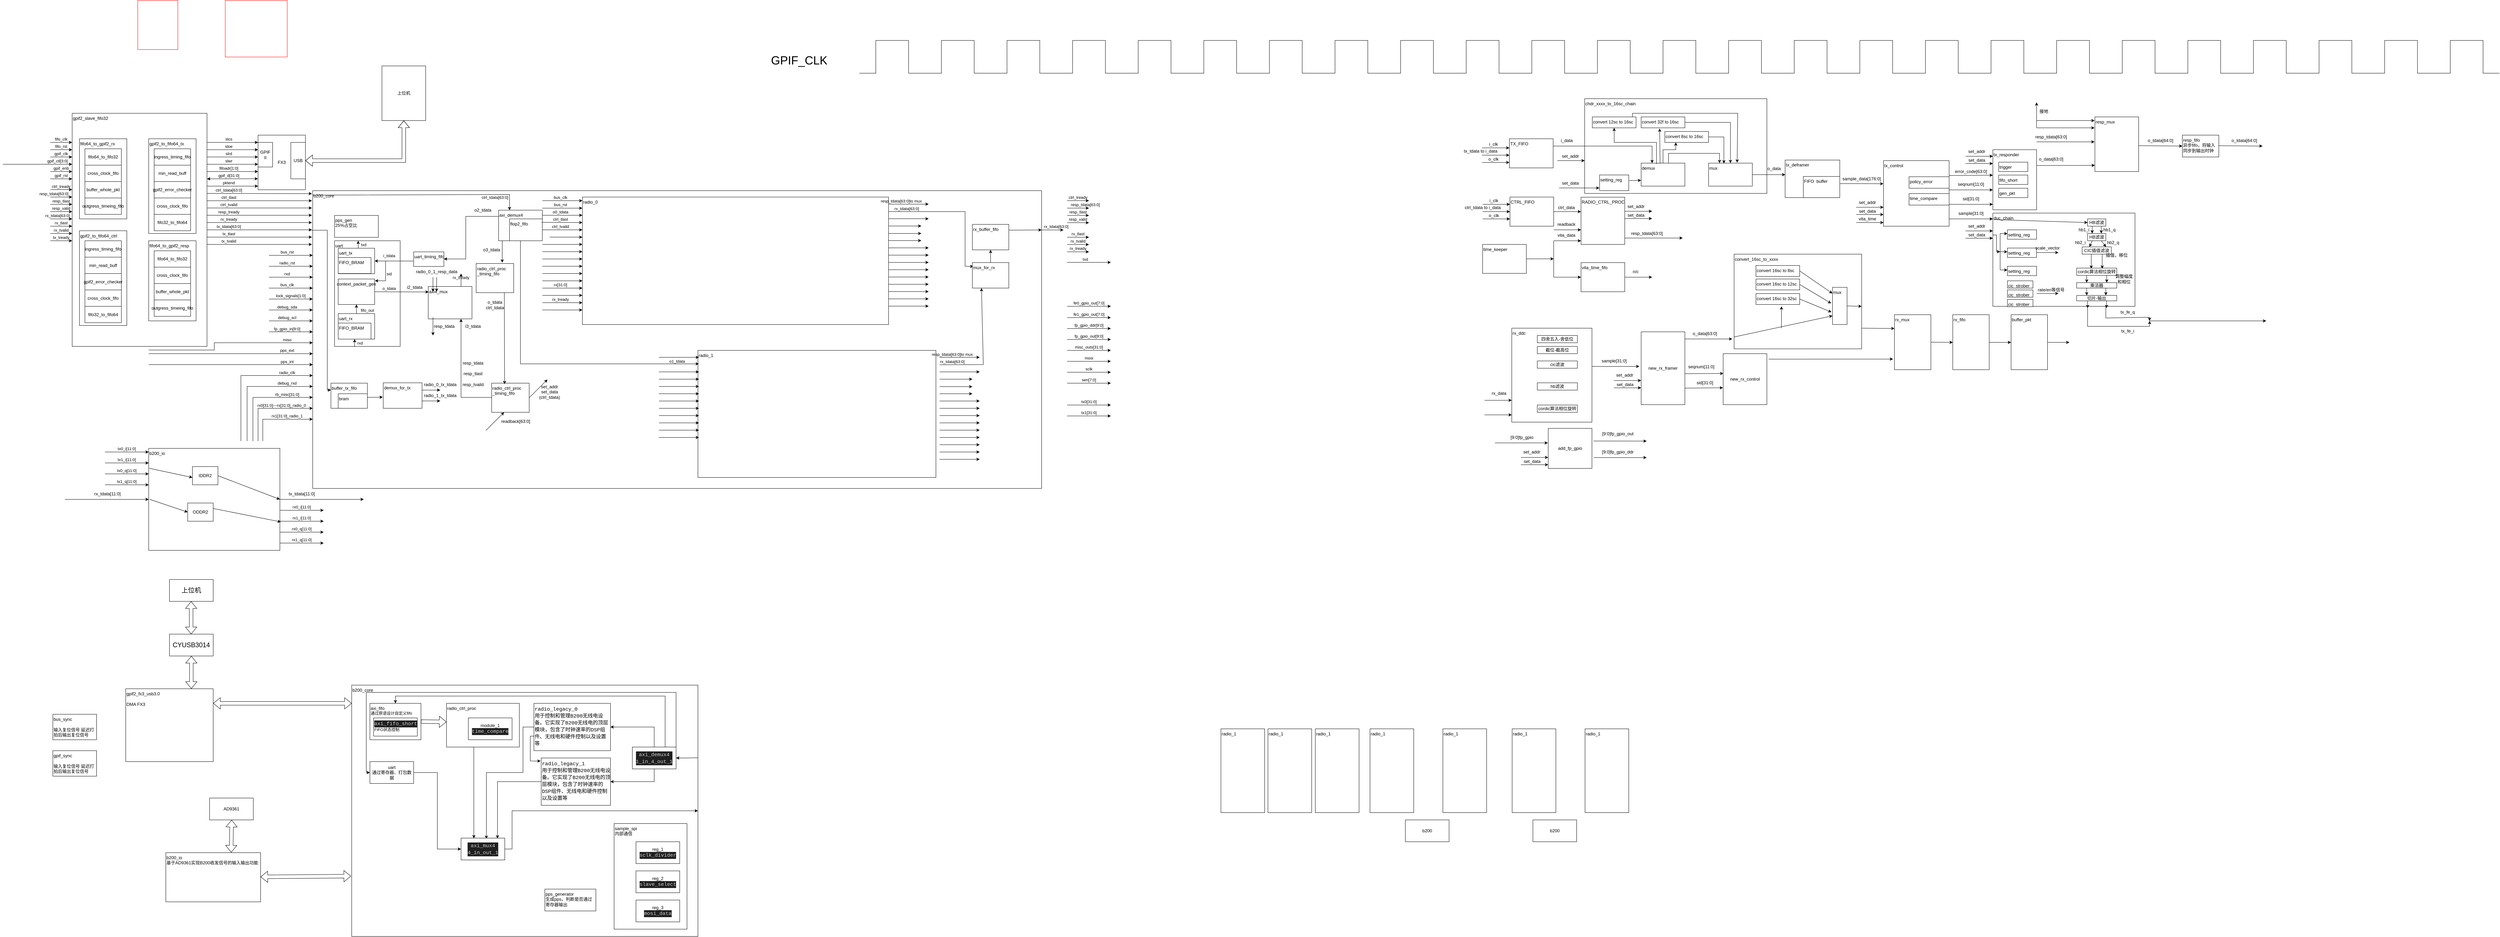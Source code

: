 <mxfile version="21.7.4" type="github">
  <diagram name="第 1 页" id="sMasFaDb9k89zol1cY1E">
    <mxGraphModel dx="3599" dy="2753" grid="1" gridSize="10" guides="1" tooltips="1" connect="1" arrows="1" fold="1" page="1" pageScale="1" pageWidth="827" pageHeight="1169" math="0" shadow="0">
      <root>
        <mxCell id="0" />
        <mxCell id="1" parent="0" />
        <mxCell id="Bb5OvFUCuGvzxUChj8ti-1" value="b200" style="rounded=0;whiteSpace=wrap;html=1;" parent="1" vertex="1">
          <mxGeometry x="3748" y="1090" width="120" height="60" as="geometry" />
        </mxCell>
        <mxCell id="Bb5OvFUCuGvzxUChj8ti-67" style="edgeStyle=orthogonalEdgeStyle;rounded=0;orthogonalLoop=1;jettySize=auto;html=1;exitX=1;exitY=0.25;exitDx=0;exitDy=0;entryX=1;entryY=0.5;entryDx=0;entryDy=0;" parent="1" source="Bb5OvFUCuGvzxUChj8ti-3" target="Bb5OvFUCuGvzxUChj8ti-28" edge="1">
          <mxGeometry relative="1" as="geometry">
            <Array as="points">
              <mxPoint x="1787" y="892" />
              <mxPoint x="1787" y="920" />
            </Array>
          </mxGeometry>
        </mxCell>
        <mxCell id="Bb5OvFUCuGvzxUChj8ti-3" value="b200_core" style="rounded=0;whiteSpace=wrap;html=1;align=left;verticalAlign=top;" parent="1" vertex="1">
          <mxGeometry x="857" y="720" width="950" height="690" as="geometry" />
        </mxCell>
        <mxCell id="Bb5OvFUCuGvzxUChj8ti-5" value="AD9361" style="rounded=0;whiteSpace=wrap;html=1;" parent="1" vertex="1">
          <mxGeometry x="467" y="1030" width="120" height="60" as="geometry" />
        </mxCell>
        <mxCell id="Bb5OvFUCuGvzxUChj8ti-6" value="gpif2_fx3_usb3.0&lt;br&gt;&lt;br&gt;DMA FX3" style="rounded=0;whiteSpace=wrap;html=1;align=left;verticalAlign=top;" parent="1" vertex="1">
          <mxGeometry x="237" y="730" width="240" height="200" as="geometry" />
        </mxCell>
        <mxCell id="Bb5OvFUCuGvzxUChj8ti-7" value="gpif_sync&lt;br&gt;&lt;br&gt;输入复位信号 延迟打拍后输出复位信号" style="rounded=0;whiteSpace=wrap;html=1;align=left;verticalAlign=top;" parent="1" vertex="1">
          <mxGeometry x="37" y="900" width="120" height="70" as="geometry" />
        </mxCell>
        <mxCell id="Bb5OvFUCuGvzxUChj8ti-14" value="" style="group" parent="1" vertex="1" connectable="0">
          <mxGeometry x="1117" y="770" width="200" height="120" as="geometry" />
        </mxCell>
        <mxCell id="Bb5OvFUCuGvzxUChj8ti-2" value="radio_ctrl_proc&lt;br&gt;" style="rounded=0;whiteSpace=wrap;html=1;verticalAlign=top;align=left;" parent="Bb5OvFUCuGvzxUChj8ti-14" vertex="1">
          <mxGeometry width="200" height="120" as="geometry" />
        </mxCell>
        <mxCell id="Bb5OvFUCuGvzxUChj8ti-12" value="module_1&lt;br&gt;&lt;div style=&quot;color: rgb(204, 204, 204); background-color: rgb(31, 31, 31); font-family: Consolas, &amp;quot;Courier New&amp;quot;, monospace; font-size: 14px; line-height: 19px;&quot;&gt;&lt;div style=&quot;line-height: 19px;&quot;&gt;time_compare&lt;/div&gt;&lt;/div&gt;" style="rounded=0;whiteSpace=wrap;html=1;" parent="Bb5OvFUCuGvzxUChj8ti-14" vertex="1">
          <mxGeometry x="60" y="40" width="120" height="60" as="geometry" />
        </mxCell>
        <mxCell id="Bb5OvFUCuGvzxUChj8ti-37" value="" style="shape=flexArrow;endArrow=classic;html=1;rounded=0;" parent="Bb5OvFUCuGvzxUChj8ti-14" edge="1">
          <mxGeometry width="50" height="50" relative="1" as="geometry">
            <mxPoint x="-70" y="50" as="sourcePoint" />
            <mxPoint y="51" as="targetPoint" />
          </mxGeometry>
        </mxCell>
        <mxCell id="Bb5OvFUCuGvzxUChj8ti-15" value="" style="group" parent="1" vertex="1" connectable="0">
          <mxGeometry x="1547" y="1030" width="200" height="290" as="geometry" />
        </mxCell>
        <mxCell id="Bb5OvFUCuGvzxUChj8ti-17" value="" style="group" parent="Bb5OvFUCuGvzxUChj8ti-15" vertex="1" connectable="0">
          <mxGeometry x="30" y="70" width="200" height="290" as="geometry" />
        </mxCell>
        <mxCell id="Bb5OvFUCuGvzxUChj8ti-4" value="sample_spi&lt;br&gt;内部通信" style="rounded=0;whiteSpace=wrap;html=1;align=left;verticalAlign=top;" parent="Bb5OvFUCuGvzxUChj8ti-17" vertex="1">
          <mxGeometry width="200" height="290" as="geometry" />
        </mxCell>
        <mxCell id="Bb5OvFUCuGvzxUChj8ti-8" value="reg_1&lt;br&gt;&lt;div style=&quot;color: rgb(204, 204, 204); background-color: rgb(31, 31, 31); font-family: Consolas, &amp;quot;Courier New&amp;quot;, monospace; font-size: 14px; line-height: 19px;&quot;&gt;sclk_divider&lt;/div&gt;" style="rounded=0;whiteSpace=wrap;html=1;" parent="Bb5OvFUCuGvzxUChj8ti-17" vertex="1">
          <mxGeometry x="60" y="50" width="120" height="60" as="geometry" />
        </mxCell>
        <mxCell id="Bb5OvFUCuGvzxUChj8ti-9" value="reg_2&lt;br&gt;&lt;div style=&quot;color: rgb(204, 204, 204); background-color: rgb(31, 31, 31); font-family: Consolas, &amp;quot;Courier New&amp;quot;, monospace; font-size: 14px; line-height: 19px;&quot;&gt;slave_select&lt;/div&gt;" style="rounded=0;whiteSpace=wrap;html=1;" parent="Bb5OvFUCuGvzxUChj8ti-17" vertex="1">
          <mxGeometry x="60" y="130" width="120" height="60" as="geometry" />
        </mxCell>
        <mxCell id="Bb5OvFUCuGvzxUChj8ti-10" value="reg_3&lt;br&gt;&lt;div style=&quot;color: rgb(204, 204, 204); background-color: rgb(31, 31, 31); font-family: Consolas, &amp;quot;Courier New&amp;quot;, monospace; font-size: 14px; line-height: 19px;&quot;&gt;mosi_data&lt;/div&gt;" style="rounded=0;whiteSpace=wrap;html=1;" parent="Bb5OvFUCuGvzxUChj8ti-17" vertex="1">
          <mxGeometry x="60" y="210" width="120" height="60" as="geometry" />
        </mxCell>
        <mxCell id="Bb5OvFUCuGvzxUChj8ti-18" value="bus_sync&lt;br&gt;&lt;br&gt;输入复位信号 延迟打拍后输出复位信号" style="rounded=0;whiteSpace=wrap;html=1;align=left;verticalAlign=top;" parent="1" vertex="1">
          <mxGeometry x="37" y="800" width="120" height="70" as="geometry" />
        </mxCell>
        <mxCell id="Bb5OvFUCuGvzxUChj8ti-19" value="" style="shape=flexArrow;endArrow=classic;startArrow=classic;html=1;rounded=0;" parent="1" edge="1">
          <mxGeometry width="100" height="100" relative="1" as="geometry">
            <mxPoint x="417" y="730" as="sourcePoint" />
            <mxPoint x="417" y="640" as="targetPoint" />
          </mxGeometry>
        </mxCell>
        <mxCell id="Bb5OvFUCuGvzxUChj8ti-20" value="&lt;font style=&quot;font-size: 18px;&quot;&gt;上位机&lt;/font&gt;" style="rounded=0;whiteSpace=wrap;html=1;" parent="1" vertex="1">
          <mxGeometry x="357" y="430" width="120" height="60" as="geometry" />
        </mxCell>
        <mxCell id="Bb5OvFUCuGvzxUChj8ti-21" value="" style="shape=flexArrow;endArrow=classic;startArrow=classic;html=1;rounded=0;" parent="1" edge="1">
          <mxGeometry width="100" height="100" relative="1" as="geometry">
            <mxPoint x="477" y="770" as="sourcePoint" />
            <mxPoint x="857" y="770" as="targetPoint" />
          </mxGeometry>
        </mxCell>
        <mxCell id="Bb5OvFUCuGvzxUChj8ti-24" value="&lt;div style=&quot;&quot;&gt;&lt;span style=&quot;background-color: initial;&quot;&gt;b200_io&lt;/span&gt;&lt;/div&gt;基于AD9361实现B200收发信号的输入输出功能" style="rounded=0;whiteSpace=wrap;html=1;align=left;verticalAlign=top;" parent="1" vertex="1">
          <mxGeometry x="347" y="1180" width="260" height="135" as="geometry" />
        </mxCell>
        <mxCell id="Bb5OvFUCuGvzxUChj8ti-55" style="edgeStyle=orthogonalEdgeStyle;rounded=0;orthogonalLoop=1;jettySize=auto;html=1;exitX=0;exitY=0.5;exitDx=0;exitDy=0;entryX=-0.009;entryY=0.064;entryDx=0;entryDy=0;entryPerimeter=0;" parent="1" source="Bb5OvFUCuGvzxUChj8ti-27" target="Bb5OvFUCuGvzxUChj8ti-38" edge="1">
          <mxGeometry relative="1" as="geometry">
            <Array as="points">
              <mxPoint x="1357" y="860" />
              <mxPoint x="1347" y="860" />
              <mxPoint x="1347" y="928" />
            </Array>
          </mxGeometry>
        </mxCell>
        <mxCell id="Bb5OvFUCuGvzxUChj8ti-75" style="edgeStyle=orthogonalEdgeStyle;rounded=0;orthogonalLoop=1;jettySize=auto;html=1;entryX=0.58;entryY=0.035;entryDx=0;entryDy=0;entryPerimeter=0;" parent="1" source="Bb5OvFUCuGvzxUChj8ti-27" target="Bb5OvFUCuGvzxUChj8ti-47" edge="1">
          <mxGeometry relative="1" as="geometry">
            <Array as="points">
              <mxPoint x="1327" y="835" />
              <mxPoint x="1327" y="960" />
              <mxPoint x="1227" y="960" />
            </Array>
          </mxGeometry>
        </mxCell>
        <mxCell id="Bb5OvFUCuGvzxUChj8ti-27" value="&lt;div style=&quot;font-family: Consolas, &amp;quot;Courier New&amp;quot;, monospace; font-size: 14px; line-height: 19px;&quot;&gt;radio_legacy_0&lt;/div&gt;&lt;div style=&quot;font-family: Consolas, &amp;quot;Courier New&amp;quot;, monospace; font-size: 14px; line-height: 19px;&quot;&gt;&lt;span style=&quot;background-color: initial;&quot;&gt;用于控制和管理B200无线电设备。它实现了B200无线电的顶层模块，包含了时钟速率的DSP组件、无线电和硬件控制以及设置等&lt;/span&gt;&lt;br&gt;&lt;/div&gt;" style="rounded=0;whiteSpace=wrap;html=1;align=left;verticalAlign=top;" parent="1" vertex="1">
          <mxGeometry x="1357" y="770" width="210" height="130" as="geometry" />
        </mxCell>
        <mxCell id="Bb5OvFUCuGvzxUChj8ti-41" style="edgeStyle=orthogonalEdgeStyle;rounded=0;orthogonalLoop=1;jettySize=auto;html=1;exitX=0.5;exitY=0;exitDx=0;exitDy=0;entryX=1;entryY=0.5;entryDx=0;entryDy=0;" parent="1" source="Bb5OvFUCuGvzxUChj8ti-28" target="Bb5OvFUCuGvzxUChj8ti-27" edge="1">
          <mxGeometry relative="1" as="geometry" />
        </mxCell>
        <mxCell id="Bb5OvFUCuGvzxUChj8ti-42" style="edgeStyle=orthogonalEdgeStyle;rounded=0;orthogonalLoop=1;jettySize=auto;html=1;exitX=0.5;exitY=1;exitDx=0;exitDy=0;" parent="1" source="Bb5OvFUCuGvzxUChj8ti-28" target="Bb5OvFUCuGvzxUChj8ti-38" edge="1">
          <mxGeometry relative="1" as="geometry" />
        </mxCell>
        <mxCell id="Bb5OvFUCuGvzxUChj8ti-62" style="edgeStyle=orthogonalEdgeStyle;rounded=0;orthogonalLoop=1;jettySize=auto;html=1;exitX=1;exitY=0;exitDx=0;exitDy=0;" parent="1" source="Bb5OvFUCuGvzxUChj8ti-28" target="Bb5OvFUCuGvzxUChj8ti-60" edge="1">
          <mxGeometry relative="1" as="geometry">
            <Array as="points">
              <mxPoint x="1747" y="740" />
              <mxPoint x="897" y="740" />
              <mxPoint x="897" y="960" />
            </Array>
          </mxGeometry>
        </mxCell>
        <mxCell id="Bb5OvFUCuGvzxUChj8ti-28" value="&lt;div style=&quot;color: rgb(204, 204, 204); background-color: rgb(31, 31, 31); font-family: Consolas, &amp;quot;Courier New&amp;quot;, monospace; font-size: 14px; line-height: 19px;&quot;&gt;axi_demux4&lt;/div&gt;&lt;div style=&quot;color: rgb(204, 204, 204); background-color: rgb(31, 31, 31); font-family: Consolas, &amp;quot;Courier New&amp;quot;, monospace; font-size: 14px; line-height: 19px;&quot;&gt;1_in_4_out_1&lt;/div&gt;" style="rounded=0;whiteSpace=wrap;html=1;" parent="1" vertex="1">
          <mxGeometry x="1627" y="890" width="120" height="60" as="geometry" />
        </mxCell>
        <mxCell id="Bb5OvFUCuGvzxUChj8ti-31" value="&lt;div style=&quot;&quot;&gt;&lt;span style=&quot;background-color: initial;&quot;&gt;pps_generator&lt;/span&gt;&lt;/div&gt;&lt;div style=&quot;&quot;&gt;生成pps，判断是否通过寄存器输出&lt;/div&gt;" style="rounded=0;whiteSpace=wrap;html=1;verticalAlign=top;align=left;" parent="1" vertex="1">
          <mxGeometry x="1387" y="1280" width="140" height="60" as="geometry" />
        </mxCell>
        <mxCell id="Bb5OvFUCuGvzxUChj8ti-36" value="" style="group" parent="1" vertex="1" connectable="0">
          <mxGeometry x="907" y="770" width="140" height="100" as="geometry" />
        </mxCell>
        <mxCell id="Bb5OvFUCuGvzxUChj8ti-34" value="&lt;div style=&quot;&quot;&gt;axi_fifo&lt;/div&gt;&lt;div style=&quot;font-size: 11px;&quot;&gt;通过原语设计自定义fifo&lt;/div&gt;" style="rounded=0;whiteSpace=wrap;html=1;verticalAlign=top;align=left;" parent="Bb5OvFUCuGvzxUChj8ti-36" vertex="1">
          <mxGeometry width="140" height="100" as="geometry" />
        </mxCell>
        <mxCell id="Bb5OvFUCuGvzxUChj8ti-35" value="&lt;div style=&quot;&quot;&gt;&lt;div style=&quot;color: rgb(204, 204, 204); background-color: rgb(31, 31, 31); font-family: Consolas, &amp;quot;Courier New&amp;quot;, monospace; font-size: 14px; line-height: 19px;&quot;&gt;axi_fifo_short&lt;/div&gt;&lt;/div&gt;&lt;div style=&quot;font-size: 11px;&quot;&gt;FIFO状态控制&lt;/div&gt;" style="rounded=0;whiteSpace=wrap;html=1;verticalAlign=top;align=left;" parent="Bb5OvFUCuGvzxUChj8ti-36" vertex="1">
          <mxGeometry x="10" y="40" width="120" height="50" as="geometry" />
        </mxCell>
        <mxCell id="Bb5OvFUCuGvzxUChj8ti-54" style="edgeStyle=orthogonalEdgeStyle;rounded=0;orthogonalLoop=1;jettySize=auto;html=1;exitX=0;exitY=0.5;exitDx=0;exitDy=0;entryX=0.833;entryY=0.017;entryDx=0;entryDy=0;entryPerimeter=0;" parent="1" source="Bb5OvFUCuGvzxUChj8ti-38" target="Bb5OvFUCuGvzxUChj8ti-47" edge="1">
          <mxGeometry relative="1" as="geometry">
            <Array as="points">
              <mxPoint x="1257" y="985" />
            </Array>
          </mxGeometry>
        </mxCell>
        <mxCell id="Bb5OvFUCuGvzxUChj8ti-38" value="&lt;div style=&quot;font-family: Consolas, &amp;quot;Courier New&amp;quot;, monospace; font-size: 14px; line-height: 19px;&quot;&gt;radio_legacy_1&lt;/div&gt;&lt;div style=&quot;font-family: Consolas, &amp;quot;Courier New&amp;quot;, monospace; font-size: 14px; line-height: 19px;&quot;&gt;&lt;span style=&quot;background-color: initial;&quot;&gt;用于控制和管理B200无线电设备。它实现了B200无线电的顶层模块，包含了时钟速率的DSP组件、无线电和硬件控制以及设置等&lt;/span&gt;&lt;br&gt;&lt;/div&gt;" style="rounded=0;whiteSpace=wrap;html=1;align=left;verticalAlign=top;" parent="1" vertex="1">
          <mxGeometry x="1377" y="920" width="190" height="130" as="geometry" />
        </mxCell>
        <mxCell id="Bb5OvFUCuGvzxUChj8ti-45" style="edgeStyle=orthogonalEdgeStyle;rounded=0;orthogonalLoop=1;jettySize=auto;html=1;exitX=0.75;exitY=0;exitDx=0;exitDy=0;entryX=0.5;entryY=0;entryDx=0;entryDy=0;" parent="1" source="Bb5OvFUCuGvzxUChj8ti-28" target="Bb5OvFUCuGvzxUChj8ti-34" edge="1">
          <mxGeometry relative="1" as="geometry">
            <mxPoint x="1772" y="1114.83" as="sourcePoint" />
            <mxPoint x="1387" y="900.04" as="targetPoint" />
            <Array as="points" />
          </mxGeometry>
        </mxCell>
        <mxCell id="Bb5OvFUCuGvzxUChj8ti-64" style="edgeStyle=orthogonalEdgeStyle;rounded=0;orthogonalLoop=1;jettySize=auto;html=1;exitX=1;exitY=0.5;exitDx=0;exitDy=0;entryX=1;entryY=0.5;entryDx=0;entryDy=0;" parent="1" source="Bb5OvFUCuGvzxUChj8ti-47" target="Bb5OvFUCuGvzxUChj8ti-3" edge="1">
          <mxGeometry relative="1" as="geometry">
            <Array as="points">
              <mxPoint x="1297" y="1170" />
              <mxPoint x="1297" y="1065" />
            </Array>
          </mxGeometry>
        </mxCell>
        <mxCell id="Bb5OvFUCuGvzxUChj8ti-47" value="&lt;div style=&quot;color: rgb(204, 204, 204); background-color: rgb(31, 31, 31); font-family: Consolas, &amp;quot;Courier New&amp;quot;, monospace; font-size: 14px; line-height: 19px;&quot;&gt;axi_mux4&lt;/div&gt;&lt;div style=&quot;color: rgb(204, 204, 204); background-color: rgb(31, 31, 31); font-family: Consolas, &amp;quot;Courier New&amp;quot;, monospace; font-size: 14px; line-height: 19px;&quot;&gt;4_in_out_1&lt;/div&gt;" style="rounded=0;whiteSpace=wrap;html=1;" parent="1" vertex="1">
          <mxGeometry x="1157" y="1140" width="120" height="60" as="geometry" />
        </mxCell>
        <mxCell id="Bb5OvFUCuGvzxUChj8ti-56" style="edgeStyle=orthogonalEdgeStyle;rounded=0;orthogonalLoop=1;jettySize=auto;html=1;entryX=0.293;entryY=0.01;entryDx=0;entryDy=0;entryPerimeter=0;" parent="1" target="Bb5OvFUCuGvzxUChj8ti-47" edge="1">
          <mxGeometry relative="1" as="geometry">
            <mxPoint x="1192" y="890" as="sourcePoint" />
            <Array as="points">
              <mxPoint x="1192" y="890" />
            </Array>
          </mxGeometry>
        </mxCell>
        <mxCell id="Bb5OvFUCuGvzxUChj8ti-59" value="b200" style="rounded=0;whiteSpace=wrap;html=1;" parent="1" vertex="1">
          <mxGeometry x="4098" y="1090" width="120" height="60" as="geometry" />
        </mxCell>
        <mxCell id="Bb5OvFUCuGvzxUChj8ti-63" style="edgeStyle=orthogonalEdgeStyle;rounded=0;orthogonalLoop=1;jettySize=auto;html=1;exitX=1;exitY=0.5;exitDx=0;exitDy=0;entryX=0;entryY=0.5;entryDx=0;entryDy=0;" parent="1" source="Bb5OvFUCuGvzxUChj8ti-60" target="Bb5OvFUCuGvzxUChj8ti-47" edge="1">
          <mxGeometry relative="1" as="geometry" />
        </mxCell>
        <mxCell id="Bb5OvFUCuGvzxUChj8ti-60" value="uart&lt;br&gt;通过寄存器、打包数据" style="rounded=0;whiteSpace=wrap;html=1;" parent="1" vertex="1">
          <mxGeometry x="907" y="930" width="120" height="60" as="geometry" />
        </mxCell>
        <mxCell id="Bb5OvFUCuGvzxUChj8ti-69" value="" style="curved=1;endArrow=classic;html=1;rounded=0;entryX=1;entryY=0.5;entryDx=0;entryDy=0;exitX=1;exitY=0.289;exitDx=0;exitDy=0;exitPerimeter=0;" parent="1" source="Bb5OvFUCuGvzxUChj8ti-3" target="Bb5OvFUCuGvzxUChj8ti-28" edge="1">
          <mxGeometry width="50" height="50" relative="1" as="geometry">
            <mxPoint x="1727" y="990" as="sourcePoint" />
            <mxPoint x="1777" y="940" as="targetPoint" />
            <Array as="points">
              <mxPoint x="1777" y="920" />
            </Array>
          </mxGeometry>
        </mxCell>
        <mxCell id="Bb5OvFUCuGvzxUChj8ti-70" value="&lt;font style=&quot;font-size: 18px;&quot;&gt;CYUSB3014&lt;/font&gt;" style="rounded=0;whiteSpace=wrap;html=1;" parent="1" vertex="1">
          <mxGeometry x="357" y="580" width="120" height="60" as="geometry" />
        </mxCell>
        <mxCell id="Bb5OvFUCuGvzxUChj8ti-71" value="" style="shape=flexArrow;endArrow=classic;startArrow=classic;html=1;rounded=0;" parent="1" edge="1">
          <mxGeometry width="100" height="100" relative="1" as="geometry">
            <mxPoint x="416.47" y="580" as="sourcePoint" />
            <mxPoint x="416.47" y="490" as="targetPoint" />
          </mxGeometry>
        </mxCell>
        <mxCell id="Bb5OvFUCuGvzxUChj8ti-73" value="" style="shape=flexArrow;endArrow=classic;startArrow=classic;html=1;rounded=0;entryX=-0.002;entryY=0.76;entryDx=0;entryDy=0;entryPerimeter=0;" parent="1" source="Bb5OvFUCuGvzxUChj8ti-24" target="Bb5OvFUCuGvzxUChj8ti-3" edge="1">
          <mxGeometry width="100" height="100" relative="1" as="geometry">
            <mxPoint x="647" y="1250" as="sourcePoint" />
            <mxPoint x="747" y="1150" as="targetPoint" />
          </mxGeometry>
        </mxCell>
        <mxCell id="Bb5OvFUCuGvzxUChj8ti-74" value="" style="shape=flexArrow;endArrow=classic;startArrow=classic;html=1;rounded=0;entryX=0.553;entryY=1.056;entryDx=0;entryDy=0;entryPerimeter=0;exitX=0.711;exitY=0.02;exitDx=0;exitDy=0;exitPerimeter=0;" parent="1" edge="1">
          <mxGeometry width="100" height="100" relative="1" as="geometry">
            <mxPoint x="526.25" y="1179.34" as="sourcePoint" />
            <mxPoint x="527.75" y="1090" as="targetPoint" />
          </mxGeometry>
        </mxCell>
        <mxCell id="Bb5OvFUCuGvzxUChj8ti-76" value="FX3" style="rounded=0;whiteSpace=wrap;html=1;" parent="1" vertex="1">
          <mxGeometry x="600" y="-790" width="130" height="150" as="geometry" />
        </mxCell>
        <mxCell id="Bb5OvFUCuGvzxUChj8ti-79" value="gpif2_slave_fifo32" style="rounded=0;whiteSpace=wrap;html=1;align=left;verticalAlign=top;" parent="1" vertex="1">
          <mxGeometry x="90" y="-850" width="370" height="640" as="geometry" />
        </mxCell>
        <mxCell id="Bb5OvFUCuGvzxUChj8ti-81" value="上位机" style="rounded=0;whiteSpace=wrap;html=1;" parent="1" vertex="1">
          <mxGeometry x="940" y="-980" width="120" height="150" as="geometry" />
        </mxCell>
        <mxCell id="Bb5OvFUCuGvzxUChj8ti-82" value="" style="shape=flexArrow;endArrow=classic;startArrow=classic;html=1;rounded=0;exitX=1;exitY=0.5;exitDx=0;exitDy=0;" parent="1" source="Bb5OvFUCuGvzxUChj8ti-84" edge="1">
          <mxGeometry width="100" height="100" relative="1" as="geometry">
            <mxPoint x="720" y="-660" as="sourcePoint" />
            <mxPoint x="1000" y="-830" as="targetPoint" />
            <Array as="points">
              <mxPoint x="1000" y="-720" />
            </Array>
          </mxGeometry>
        </mxCell>
        <mxCell id="Bb5OvFUCuGvzxUChj8ti-83" value="GPIF&lt;br&gt;II" style="rounded=0;whiteSpace=wrap;html=1;" parent="1" vertex="1">
          <mxGeometry x="600" y="-770" width="40" height="67.5" as="geometry" />
        </mxCell>
        <mxCell id="Bb5OvFUCuGvzxUChj8ti-84" value="USB" style="rounded=0;whiteSpace=wrap;html=1;" parent="1" vertex="1">
          <mxGeometry x="690" y="-770" width="40" height="100" as="geometry" />
        </mxCell>
        <mxCell id="Bb5OvFUCuGvzxUChj8ti-85" value="" style="endArrow=classic;html=1;rounded=0;" parent="1" edge="1">
          <mxGeometry width="50" height="50" relative="1" as="geometry">
            <mxPoint x="30" y="-640.49" as="sourcePoint" />
            <mxPoint x="90" y="-640.49" as="targetPoint" />
          </mxGeometry>
        </mxCell>
        <mxCell id="Bb5OvFUCuGvzxUChj8ti-86" value="" style="endArrow=classic;html=1;rounded=0;" parent="1" edge="1">
          <mxGeometry width="50" height="50" relative="1" as="geometry">
            <mxPoint x="30" y="-770" as="sourcePoint" />
            <mxPoint x="90" y="-770" as="targetPoint" />
          </mxGeometry>
        </mxCell>
        <mxCell id="Bb5OvFUCuGvzxUChj8ti-87" value="" style="endArrow=classic;html=1;rounded=0;" parent="1" edge="1">
          <mxGeometry width="50" height="50" relative="1" as="geometry">
            <mxPoint x="30" y="-750" as="sourcePoint" />
            <mxPoint x="90" y="-750" as="targetPoint" />
          </mxGeometry>
        </mxCell>
        <mxCell id="Bb5OvFUCuGvzxUChj8ti-88" value="" style="endArrow=classic;html=1;rounded=0;" parent="1" edge="1">
          <mxGeometry width="50" height="50" relative="1" as="geometry">
            <mxPoint x="30" y="-730" as="sourcePoint" />
            <mxPoint x="90" y="-730" as="targetPoint" />
          </mxGeometry>
        </mxCell>
        <mxCell id="Bb5OvFUCuGvzxUChj8ti-89" value="" style="endArrow=classic;html=1;rounded=0;" parent="1" edge="1">
          <mxGeometry width="50" height="50" relative="1" as="geometry">
            <mxPoint x="-100" y="-710" as="sourcePoint" />
            <mxPoint x="90" y="-710" as="targetPoint" />
          </mxGeometry>
        </mxCell>
        <mxCell id="Bb5OvFUCuGvzxUChj8ti-90" value="" style="endArrow=classic;html=1;rounded=0;" parent="1" edge="1">
          <mxGeometry width="50" height="50" relative="1" as="geometry">
            <mxPoint x="30" y="-690" as="sourcePoint" />
            <mxPoint x="90" y="-690" as="targetPoint" />
          </mxGeometry>
        </mxCell>
        <mxCell id="Bb5OvFUCuGvzxUChj8ti-91" value="" style="endArrow=classic;html=1;rounded=0;" parent="1" edge="1">
          <mxGeometry width="50" height="50" relative="1" as="geometry">
            <mxPoint x="30" y="-670" as="sourcePoint" />
            <mxPoint x="90" y="-670" as="targetPoint" />
          </mxGeometry>
        </mxCell>
        <mxCell id="Bb5OvFUCuGvzxUChj8ti-92" value="" style="endArrow=classic;html=1;rounded=0;" parent="1" edge="1">
          <mxGeometry width="50" height="50" relative="1" as="geometry">
            <mxPoint x="30" y="-560" as="sourcePoint" />
            <mxPoint x="90" y="-560" as="targetPoint" />
          </mxGeometry>
        </mxCell>
        <mxCell id="Bb5OvFUCuGvzxUChj8ti-93" value="" style="endArrow=classic;html=1;rounded=0;" parent="1" edge="1">
          <mxGeometry width="50" height="50" relative="1" as="geometry">
            <mxPoint x="30" y="-620" as="sourcePoint" />
            <mxPoint x="90" y="-620" as="targetPoint" />
          </mxGeometry>
        </mxCell>
        <mxCell id="Bb5OvFUCuGvzxUChj8ti-94" value="" style="endArrow=classic;html=1;rounded=0;" parent="1" edge="1">
          <mxGeometry width="50" height="50" relative="1" as="geometry">
            <mxPoint x="30" y="-540" as="sourcePoint" />
            <mxPoint x="90" y="-540" as="targetPoint" />
          </mxGeometry>
        </mxCell>
        <mxCell id="Bb5OvFUCuGvzxUChj8ti-95" value="" style="endArrow=classic;html=1;rounded=0;" parent="1" edge="1">
          <mxGeometry width="50" height="50" relative="1" as="geometry">
            <mxPoint x="30" y="-600" as="sourcePoint" />
            <mxPoint x="90" y="-600" as="targetPoint" />
          </mxGeometry>
        </mxCell>
        <mxCell id="Bb5OvFUCuGvzxUChj8ti-96" value="" style="endArrow=classic;html=1;rounded=0;" parent="1" edge="1">
          <mxGeometry width="50" height="50" relative="1" as="geometry">
            <mxPoint x="30" y="-580" as="sourcePoint" />
            <mxPoint x="90" y="-580" as="targetPoint" />
          </mxGeometry>
        </mxCell>
        <mxCell id="Bb5OvFUCuGvzxUChj8ti-97" value="&lt;font style=&quot;font-size: 11px;&quot;&gt;ctrl_tready&lt;/font&gt;" style="text;html=1;strokeColor=none;fillColor=none;align=center;verticalAlign=bottom;whiteSpace=wrap;rounded=0;spacing=2;" parent="1" vertex="1">
          <mxGeometry x="30" y="-660.49" width="60" height="20" as="geometry" />
        </mxCell>
        <mxCell id="Bb5OvFUCuGvzxUChj8ti-98" value="&lt;font style=&quot;font-size: 11px;&quot;&gt;fifo_clk&lt;/font&gt;" style="text;html=1;strokeColor=none;fillColor=none;align=center;verticalAlign=bottom;whiteSpace=wrap;rounded=0;spacing=2;" parent="1" vertex="1">
          <mxGeometry x="30" y="-790" width="60" height="20" as="geometry" />
        </mxCell>
        <mxCell id="Bb5OvFUCuGvzxUChj8ti-99" value="&lt;font style=&quot;font-size: 11px;&quot;&gt;fifo_rst&lt;/font&gt;" style="text;html=1;strokeColor=none;fillColor=none;align=center;verticalAlign=bottom;whiteSpace=wrap;rounded=0;spacing=2;" parent="1" vertex="1">
          <mxGeometry x="30" y="-770" width="60" height="20" as="geometry" />
        </mxCell>
        <mxCell id="Bb5OvFUCuGvzxUChj8ti-100" value="&lt;font style=&quot;font-size: 11px;&quot;&gt;gpif_clk&lt;/font&gt;" style="text;html=1;strokeColor=none;fillColor=none;align=center;verticalAlign=bottom;whiteSpace=wrap;rounded=0;spacing=2;" parent="1" vertex="1">
          <mxGeometry x="30" y="-750" width="60" height="20" as="geometry" />
        </mxCell>
        <mxCell id="Bb5OvFUCuGvzxUChj8ti-101" value="&lt;font style=&quot;font-size: 11px;&quot;&gt;gpif_ctl[3:0]&lt;/font&gt;" style="text;html=1;strokeColor=none;fillColor=none;align=center;verticalAlign=bottom;whiteSpace=wrap;rounded=0;spacing=2;" parent="1" vertex="1">
          <mxGeometry x="20" y="-730" width="60" height="20" as="geometry" />
        </mxCell>
        <mxCell id="Bb5OvFUCuGvzxUChj8ti-102" value="&lt;font style=&quot;font-size: 11px;&quot;&gt;gpif_enb&lt;/font&gt;" style="text;html=1;strokeColor=none;fillColor=none;align=center;verticalAlign=bottom;whiteSpace=wrap;rounded=0;spacing=2;" parent="1" vertex="1">
          <mxGeometry x="30" y="-710" width="60" height="20" as="geometry" />
        </mxCell>
        <mxCell id="Bb5OvFUCuGvzxUChj8ti-103" value="&lt;font style=&quot;font-size: 11px;&quot;&gt;gpif_rst&lt;/font&gt;" style="text;html=1;strokeColor=none;fillColor=none;align=center;verticalAlign=bottom;whiteSpace=wrap;rounded=0;spacing=2;" parent="1" vertex="1">
          <mxGeometry x="30" y="-690" width="60" height="20" as="geometry" />
        </mxCell>
        <mxCell id="Bb5OvFUCuGvzxUChj8ti-104" value="&lt;span style=&quot;font-size: 11px;&quot;&gt;resp_tdata[63:0]&lt;/span&gt;" style="text;html=1;strokeColor=none;fillColor=none;align=center;verticalAlign=bottom;whiteSpace=wrap;rounded=0;spacing=2;" parent="1" vertex="1">
          <mxGeometry x="10" y="-640" width="60" height="20" as="geometry" />
        </mxCell>
        <mxCell id="Bb5OvFUCuGvzxUChj8ti-105" value="&lt;font style=&quot;font-size: 11px;&quot;&gt;resp_tlast&lt;/font&gt;" style="text;html=1;strokeColor=none;fillColor=none;align=center;verticalAlign=bottom;whiteSpace=wrap;rounded=0;spacing=2;" parent="1" vertex="1">
          <mxGeometry x="30" y="-620" width="60" height="20" as="geometry" />
        </mxCell>
        <mxCell id="Bb5OvFUCuGvzxUChj8ti-106" value="&lt;font style=&quot;font-size: 11px;&quot;&gt;resp_valid&lt;/font&gt;" style="text;html=1;strokeColor=none;fillColor=none;align=center;verticalAlign=bottom;whiteSpace=wrap;rounded=0;spacing=2;" parent="1" vertex="1">
          <mxGeometry x="30" y="-600" width="60" height="20" as="geometry" />
        </mxCell>
        <mxCell id="Bb5OvFUCuGvzxUChj8ti-107" value="&lt;font style=&quot;font-size: 11px;&quot;&gt;rx_tdata[63:0]&lt;/font&gt;" style="text;html=1;strokeColor=none;fillColor=none;align=center;verticalAlign=bottom;whiteSpace=wrap;rounded=0;spacing=2;" parent="1" vertex="1">
          <mxGeometry x="20" y="-580" width="60" height="20" as="geometry" />
        </mxCell>
        <mxCell id="Bb5OvFUCuGvzxUChj8ti-108" value="&lt;font style=&quot;font-size: 11px;&quot;&gt;rx_tlast&lt;/font&gt;" style="text;html=1;strokeColor=none;fillColor=none;align=center;verticalAlign=bottom;whiteSpace=wrap;rounded=0;spacing=2;" parent="1" vertex="1">
          <mxGeometry x="30" y="-560" width="60" height="20" as="geometry" />
        </mxCell>
        <mxCell id="Bb5OvFUCuGvzxUChj8ti-109" value="" style="endArrow=classic;html=1;rounded=0;" parent="1" edge="1">
          <mxGeometry width="50" height="50" relative="1" as="geometry">
            <mxPoint x="30" y="-520" as="sourcePoint" />
            <mxPoint x="90" y="-520" as="targetPoint" />
          </mxGeometry>
        </mxCell>
        <mxCell id="Bb5OvFUCuGvzxUChj8ti-110" value="" style="endArrow=classic;html=1;rounded=0;" parent="1" edge="1">
          <mxGeometry width="50" height="50" relative="1" as="geometry">
            <mxPoint x="30" y="-500" as="sourcePoint" />
            <mxPoint x="90" y="-500" as="targetPoint" />
          </mxGeometry>
        </mxCell>
        <mxCell id="Bb5OvFUCuGvzxUChj8ti-112" value="&lt;font style=&quot;font-size: 11px;&quot;&gt;rx_tvalid&lt;/font&gt;" style="text;html=1;strokeColor=none;fillColor=none;align=center;verticalAlign=bottom;whiteSpace=wrap;rounded=0;spacing=2;" parent="1" vertex="1">
          <mxGeometry x="30" y="-540" width="60" height="20" as="geometry" />
        </mxCell>
        <mxCell id="Bb5OvFUCuGvzxUChj8ti-113" value="&lt;font style=&quot;font-size: 11px;&quot;&gt;tx_tready&lt;/font&gt;" style="text;html=1;strokeColor=none;fillColor=none;align=center;verticalAlign=bottom;whiteSpace=wrap;rounded=0;spacing=2;" parent="1" vertex="1">
          <mxGeometry x="30" y="-520" width="60" height="20" as="geometry" />
        </mxCell>
        <mxCell id="Bb5OvFUCuGvzxUChj8ti-118" value="" style="endArrow=classic;html=1;rounded=0;" parent="1" edge="1">
          <mxGeometry width="50" height="50" relative="1" as="geometry">
            <mxPoint x="460" y="-710" as="sourcePoint" />
            <mxPoint x="600" y="-710" as="targetPoint" />
          </mxGeometry>
        </mxCell>
        <mxCell id="Bb5OvFUCuGvzxUChj8ti-126" value="&lt;font style=&quot;font-size: 11px;&quot;&gt;ctrl_tdata[63:0]&lt;/font&gt;" style="text;html=1;strokeColor=none;fillColor=none;align=center;verticalAlign=bottom;whiteSpace=wrap;rounded=0;spacing=2;" parent="1" vertex="1">
          <mxGeometry x="490" y="-650" width="60" height="20" as="geometry" />
        </mxCell>
        <mxCell id="Bb5OvFUCuGvzxUChj8ti-171" value="&lt;font style=&quot;font-size: 11px;&quot;&gt;ctrl_tlast&lt;/font&gt;" style="text;html=1;strokeColor=none;fillColor=none;align=center;verticalAlign=bottom;whiteSpace=wrap;rounded=0;spacing=2;" parent="1" vertex="1">
          <mxGeometry x="490" y="-630" width="60" height="20" as="geometry" />
        </mxCell>
        <mxCell id="Bb5OvFUCuGvzxUChj8ti-172" value="&lt;font style=&quot;font-size: 11px;&quot;&gt;ctrl_tvalid&lt;/font&gt;" style="text;html=1;strokeColor=none;fillColor=none;align=center;verticalAlign=bottom;whiteSpace=wrap;rounded=0;spacing=2;" parent="1" vertex="1">
          <mxGeometry x="490" y="-610" width="60" height="20" as="geometry" />
        </mxCell>
        <mxCell id="Bb5OvFUCuGvzxUChj8ti-173" value="&lt;font style=&quot;font-size: 11px;&quot;&gt;fifoadr[1:0]&lt;/font&gt;" style="text;html=1;strokeColor=none;fillColor=none;align=center;verticalAlign=bottom;whiteSpace=wrap;rounded=0;spacing=2;" parent="1" vertex="1">
          <mxGeometry x="490" y="-710" width="60" height="20" as="geometry" />
        </mxCell>
        <mxCell id="Bb5OvFUCuGvzxUChj8ti-174" value="&lt;font style=&quot;font-size: 11px;&quot;&gt;gpif_d[31:0]&lt;/font&gt;" style="text;html=1;strokeColor=none;fillColor=none;align=center;verticalAlign=bottom;whiteSpace=wrap;rounded=0;spacing=2;" parent="1" vertex="1">
          <mxGeometry x="490" y="-690" width="60" height="20" as="geometry" />
        </mxCell>
        <mxCell id="Bb5OvFUCuGvzxUChj8ti-175" value="&lt;font style=&quot;font-size: 11px;&quot;&gt;pktend&lt;/font&gt;" style="text;html=1;strokeColor=none;fillColor=none;align=center;verticalAlign=bottom;whiteSpace=wrap;rounded=0;spacing=2;" parent="1" vertex="1">
          <mxGeometry x="490" y="-670" width="60" height="20" as="geometry" />
        </mxCell>
        <mxCell id="Bb5OvFUCuGvzxUChj8ti-176" value="&lt;font style=&quot;font-size: 11px;&quot;&gt;resp_tready&lt;/font&gt;" style="text;html=1;strokeColor=none;fillColor=none;align=center;verticalAlign=bottom;whiteSpace=wrap;rounded=0;spacing=2;" parent="1" vertex="1">
          <mxGeometry x="490" y="-590" width="60" height="20" as="geometry" />
        </mxCell>
        <mxCell id="Bb5OvFUCuGvzxUChj8ti-177" value="&lt;font style=&quot;font-size: 11px;&quot;&gt;rx_tready&lt;/font&gt;" style="text;html=1;strokeColor=none;fillColor=none;align=center;verticalAlign=bottom;whiteSpace=wrap;rounded=0;spacing=2;" parent="1" vertex="1">
          <mxGeometry x="490" y="-570" width="60" height="20" as="geometry" />
        </mxCell>
        <mxCell id="Bb5OvFUCuGvzxUChj8ti-178" value="&lt;font style=&quot;font-size: 11px;&quot;&gt;slcs&lt;/font&gt;" style="text;html=1;strokeColor=none;fillColor=none;align=center;verticalAlign=bottom;whiteSpace=wrap;rounded=0;spacing=2;" parent="1" vertex="1">
          <mxGeometry x="490" y="-790" width="60" height="20" as="geometry" />
        </mxCell>
        <mxCell id="Bb5OvFUCuGvzxUChj8ti-179" value="&lt;font style=&quot;font-size: 11px;&quot;&gt;sloe&lt;/font&gt;" style="text;html=1;strokeColor=none;fillColor=none;align=center;verticalAlign=bottom;whiteSpace=wrap;rounded=0;spacing=2;" parent="1" vertex="1">
          <mxGeometry x="490" y="-770" width="60" height="20" as="geometry" />
        </mxCell>
        <mxCell id="Bb5OvFUCuGvzxUChj8ti-180" value="&lt;font style=&quot;font-size: 11px;&quot;&gt;slrd&lt;/font&gt;" style="text;html=1;strokeColor=none;fillColor=none;align=center;verticalAlign=bottom;whiteSpace=wrap;rounded=0;spacing=2;" parent="1" vertex="1">
          <mxGeometry x="490" y="-750" width="60" height="20" as="geometry" />
        </mxCell>
        <mxCell id="Bb5OvFUCuGvzxUChj8ti-181" value="&lt;font style=&quot;font-size: 11px;&quot;&gt;slwr&lt;/font&gt;" style="text;html=1;strokeColor=none;fillColor=none;align=center;verticalAlign=bottom;whiteSpace=wrap;rounded=0;spacing=2;" parent="1" vertex="1">
          <mxGeometry x="490" y="-730" width="60" height="20" as="geometry" />
        </mxCell>
        <mxCell id="Bb5OvFUCuGvzxUChj8ti-182" value="&lt;font style=&quot;font-size: 11px;&quot;&gt;tx_tdata[63:0]&lt;/font&gt;" style="text;html=1;strokeColor=none;fillColor=none;align=center;verticalAlign=bottom;whiteSpace=wrap;rounded=0;spacing=2;" parent="1" vertex="1">
          <mxGeometry x="490" y="-550" width="60" height="20" as="geometry" />
        </mxCell>
        <mxCell id="Bb5OvFUCuGvzxUChj8ti-183" value="&lt;font style=&quot;font-size: 11px;&quot;&gt;tx_tlast&lt;/font&gt;" style="text;html=1;strokeColor=none;fillColor=none;align=center;verticalAlign=bottom;whiteSpace=wrap;rounded=0;spacing=2;" parent="1" vertex="1">
          <mxGeometry x="490" y="-530" width="60" height="20" as="geometry" />
        </mxCell>
        <mxCell id="Bb5OvFUCuGvzxUChj8ti-185" value="&lt;font style=&quot;font-size: 11px;&quot;&gt;tx_tvalid&lt;/font&gt;" style="text;html=1;strokeColor=none;fillColor=none;align=center;verticalAlign=bottom;whiteSpace=wrap;rounded=0;spacing=2;" parent="1" vertex="1">
          <mxGeometry x="490" y="-510" width="60" height="20" as="geometry" />
        </mxCell>
        <mxCell id="Bb5OvFUCuGvzxUChj8ti-188" value="" style="endArrow=classic;html=1;rounded=0;" parent="1" edge="1">
          <mxGeometry width="50" height="50" relative="1" as="geometry">
            <mxPoint x="460" y="-730" as="sourcePoint" />
            <mxPoint x="600" y="-730" as="targetPoint" />
          </mxGeometry>
        </mxCell>
        <mxCell id="Bb5OvFUCuGvzxUChj8ti-189" value="" style="endArrow=classic;html=1;rounded=0;" parent="1" edge="1">
          <mxGeometry width="50" height="50" relative="1" as="geometry">
            <mxPoint x="460" y="-750" as="sourcePoint" />
            <mxPoint x="600" y="-750" as="targetPoint" />
          </mxGeometry>
        </mxCell>
        <mxCell id="Bb5OvFUCuGvzxUChj8ti-190" value="" style="endArrow=classic;html=1;rounded=0;" parent="1" edge="1">
          <mxGeometry width="50" height="50" relative="1" as="geometry">
            <mxPoint x="460" y="-770" as="sourcePoint" />
            <mxPoint x="600" y="-770" as="targetPoint" />
          </mxGeometry>
        </mxCell>
        <mxCell id="Bb5OvFUCuGvzxUChj8ti-191" value="" style="endArrow=classic;html=1;rounded=0;" parent="1" edge="1">
          <mxGeometry width="50" height="50" relative="1" as="geometry">
            <mxPoint x="460" y="-690" as="sourcePoint" />
            <mxPoint x="600" y="-690" as="targetPoint" />
          </mxGeometry>
        </mxCell>
        <mxCell id="Bb5OvFUCuGvzxUChj8ti-193" value="" style="endArrow=classic;html=1;rounded=0;" parent="1" edge="1">
          <mxGeometry width="50" height="50" relative="1" as="geometry">
            <mxPoint x="460" y="-650" as="sourcePoint" />
            <mxPoint x="600" y="-650" as="targetPoint" />
          </mxGeometry>
        </mxCell>
        <mxCell id="Bb5OvFUCuGvzxUChj8ti-194" value="" style="endArrow=classic;startArrow=classic;html=1;rounded=0;entryX=-0.002;entryY=0.798;entryDx=0;entryDy=0;entryPerimeter=0;" parent="1" target="Bb5OvFUCuGvzxUChj8ti-76" edge="1">
          <mxGeometry width="50" height="50" relative="1" as="geometry">
            <mxPoint x="460" y="-670" as="sourcePoint" />
            <mxPoint x="610" y="-690" as="targetPoint" />
          </mxGeometry>
        </mxCell>
        <mxCell id="Bb5OvFUCuGvzxUChj8ti-203" value="" style="endArrow=classic;html=1;rounded=0;entryX=-0.001;entryY=0.01;entryDx=0;entryDy=0;entryPerimeter=0;" parent="1" target="Bb5OvFUCuGvzxUChj8ti-204" edge="1">
          <mxGeometry width="50" height="50" relative="1" as="geometry">
            <mxPoint x="460" y="-630" as="sourcePoint" />
            <mxPoint x="748" y="-630" as="targetPoint" />
          </mxGeometry>
        </mxCell>
        <mxCell id="Bb5OvFUCuGvzxUChj8ti-204" value="b200_core" style="rounded=0;whiteSpace=wrap;html=1;align=left;verticalAlign=top;" parent="1" vertex="1">
          <mxGeometry x="750" y="-637.5" width="2000" height="817.5" as="geometry" />
        </mxCell>
        <mxCell id="Bb5OvFUCuGvzxUChj8ti-207" value="" style="endArrow=classic;html=1;rounded=0;" parent="1" edge="1">
          <mxGeometry width="50" height="50" relative="1" as="geometry">
            <mxPoint x="2820" y="-610.1" as="sourcePoint" />
            <mxPoint x="2880" y="-610.1" as="targetPoint" />
          </mxGeometry>
        </mxCell>
        <mxCell id="Bb5OvFUCuGvzxUChj8ti-208" value="" style="endArrow=classic;html=1;rounded=0;" parent="1" edge="1">
          <mxGeometry width="50" height="50" relative="1" as="geometry">
            <mxPoint x="2750" y="-529.61" as="sourcePoint" />
            <mxPoint x="2810" y="-529.61" as="targetPoint" />
          </mxGeometry>
        </mxCell>
        <mxCell id="Bb5OvFUCuGvzxUChj8ti-209" value="" style="endArrow=classic;html=1;rounded=0;" parent="1" edge="1">
          <mxGeometry width="50" height="50" relative="1" as="geometry">
            <mxPoint x="2820" y="-589.61" as="sourcePoint" />
            <mxPoint x="2880" y="-589.61" as="targetPoint" />
          </mxGeometry>
        </mxCell>
        <mxCell id="Bb5OvFUCuGvzxUChj8ti-210" value="" style="endArrow=classic;html=1;rounded=0;" parent="1" edge="1">
          <mxGeometry width="50" height="50" relative="1" as="geometry">
            <mxPoint x="2820" y="-509.61" as="sourcePoint" />
            <mxPoint x="2880" y="-509.61" as="targetPoint" />
          </mxGeometry>
        </mxCell>
        <mxCell id="Bb5OvFUCuGvzxUChj8ti-211" value="" style="endArrow=classic;html=1;rounded=0;" parent="1" edge="1">
          <mxGeometry width="50" height="50" relative="1" as="geometry">
            <mxPoint x="2820" y="-569.61" as="sourcePoint" />
            <mxPoint x="2880" y="-569.61" as="targetPoint" />
          </mxGeometry>
        </mxCell>
        <mxCell id="Bb5OvFUCuGvzxUChj8ti-212" value="" style="endArrow=classic;html=1;rounded=0;" parent="1" edge="1">
          <mxGeometry width="50" height="50" relative="1" as="geometry">
            <mxPoint x="2820" y="-549.61" as="sourcePoint" />
            <mxPoint x="2880" y="-549.61" as="targetPoint" />
          </mxGeometry>
        </mxCell>
        <mxCell id="Bb5OvFUCuGvzxUChj8ti-213" value="&lt;span style=&quot;font-size: 11px;&quot;&gt;resp_tdata[63:0]&lt;/span&gt;" style="text;html=1;strokeColor=none;fillColor=none;align=center;verticalAlign=bottom;whiteSpace=wrap;rounded=0;spacing=2;" parent="1" vertex="1">
          <mxGeometry x="2840" y="-609.61" width="60" height="20" as="geometry" />
        </mxCell>
        <mxCell id="Bb5OvFUCuGvzxUChj8ti-214" value="&lt;font style=&quot;font-size: 11px;&quot;&gt;resp_tlast&lt;/font&gt;" style="text;html=1;strokeColor=none;fillColor=none;align=center;verticalAlign=bottom;whiteSpace=wrap;rounded=0;spacing=2;" parent="1" vertex="1">
          <mxGeometry x="2820" y="-589.61" width="60" height="20" as="geometry" />
        </mxCell>
        <mxCell id="Bb5OvFUCuGvzxUChj8ti-215" value="&lt;font style=&quot;font-size: 11px;&quot;&gt;resp_valid&lt;/font&gt;" style="text;html=1;strokeColor=none;fillColor=none;align=center;verticalAlign=bottom;whiteSpace=wrap;rounded=0;spacing=2;" parent="1" vertex="1">
          <mxGeometry x="2820" y="-569.61" width="60" height="20" as="geometry" />
        </mxCell>
        <mxCell id="Bb5OvFUCuGvzxUChj8ti-216" value="&lt;font style=&quot;font-size: 11px;&quot;&gt;rx_tdata[63:0]&lt;/font&gt;" style="text;html=1;strokeColor=none;fillColor=none;align=center;verticalAlign=bottom;whiteSpace=wrap;rounded=0;spacing=2;" parent="1" vertex="1">
          <mxGeometry x="2760" y="-549.61" width="60" height="20" as="geometry" />
        </mxCell>
        <mxCell id="Bb5OvFUCuGvzxUChj8ti-217" value="&lt;font style=&quot;font-size: 11px;&quot;&gt;rx_tlast&lt;/font&gt;" style="text;html=1;strokeColor=none;fillColor=none;align=center;verticalAlign=bottom;whiteSpace=wrap;rounded=0;spacing=2;" parent="1" vertex="1">
          <mxGeometry x="2820" y="-529.61" width="60" height="20" as="geometry" />
        </mxCell>
        <mxCell id="Bb5OvFUCuGvzxUChj8ti-218" value="" style="endArrow=classic;html=1;rounded=0;" parent="1" edge="1">
          <mxGeometry width="50" height="50" relative="1" as="geometry">
            <mxPoint x="2820" y="-489.61" as="sourcePoint" />
            <mxPoint x="2880" y="-489.61" as="targetPoint" />
          </mxGeometry>
        </mxCell>
        <mxCell id="Bb5OvFUCuGvzxUChj8ti-219" value="" style="endArrow=classic;html=1;rounded=0;" parent="1" edge="1">
          <mxGeometry width="50" height="50" relative="1" as="geometry">
            <mxPoint x="2820" y="-469.61" as="sourcePoint" />
            <mxPoint x="2880" y="-469.61" as="targetPoint" />
          </mxGeometry>
        </mxCell>
        <mxCell id="Bb5OvFUCuGvzxUChj8ti-220" value="&lt;font style=&quot;font-size: 11px;&quot;&gt;rx_tvalid&lt;/font&gt;" style="text;html=1;strokeColor=none;fillColor=none;align=center;verticalAlign=bottom;whiteSpace=wrap;rounded=0;spacing=2;" parent="1" vertex="1">
          <mxGeometry x="2820" y="-509.61" width="60" height="20" as="geometry" />
        </mxCell>
        <mxCell id="Bb5OvFUCuGvzxUChj8ti-221" value="&lt;font style=&quot;font-size: 11px;&quot;&gt;rx_tready&lt;/font&gt;" style="text;html=1;strokeColor=none;fillColor=none;align=center;verticalAlign=bottom;whiteSpace=wrap;rounded=0;spacing=2;" parent="1" vertex="1">
          <mxGeometry x="2820" y="-489.61" width="60" height="20" as="geometry" />
        </mxCell>
        <mxCell id="Bb5OvFUCuGvzxUChj8ti-222" value="&lt;font style=&quot;font-size: 11px;&quot;&gt;ctrl_tready&lt;/font&gt;" style="text;html=1;strokeColor=none;fillColor=none;align=center;verticalAlign=bottom;whiteSpace=wrap;rounded=0;spacing=2;" parent="1" vertex="1">
          <mxGeometry x="2820" y="-630.1" width="60" height="20" as="geometry" />
        </mxCell>
        <mxCell id="Bb5OvFUCuGvzxUChj8ti-223" value="" style="pointerEvents=1;verticalLabelPosition=bottom;shadow=0;dashed=0;align=center;html=1;verticalAlign=top;shape=mxgraph.electrical.waveforms.step_1;" parent="1" vertex="1">
          <mxGeometry x="2250" y="-1050" width="90" height="90" as="geometry" />
        </mxCell>
        <mxCell id="Bb5OvFUCuGvzxUChj8ti-225" value="" style="pointerEvents=1;verticalLabelPosition=bottom;shadow=0;dashed=0;align=center;html=1;verticalAlign=top;shape=mxgraph.electrical.waveforms.step_2;" parent="1" vertex="1">
          <mxGeometry x="2340" y="-1050" width="90" height="90" as="geometry" />
        </mxCell>
        <mxCell id="Bb5OvFUCuGvzxUChj8ti-226" value="" style="pointerEvents=1;verticalLabelPosition=bottom;shadow=0;dashed=0;align=center;html=1;verticalAlign=top;shape=mxgraph.electrical.waveforms.step_1;" parent="1" vertex="1">
          <mxGeometry x="2430" y="-1050" width="90" height="90" as="geometry" />
        </mxCell>
        <mxCell id="Bb5OvFUCuGvzxUChj8ti-227" value="" style="pointerEvents=1;verticalLabelPosition=bottom;shadow=0;dashed=0;align=center;html=1;verticalAlign=top;shape=mxgraph.electrical.waveforms.step_1;" parent="1" vertex="1">
          <mxGeometry x="2610" y="-1050" width="90" height="90" as="geometry" />
        </mxCell>
        <mxCell id="Bb5OvFUCuGvzxUChj8ti-228" value="" style="pointerEvents=1;verticalLabelPosition=bottom;shadow=0;dashed=0;align=center;html=1;verticalAlign=top;shape=mxgraph.electrical.waveforms.step_2;" parent="1" vertex="1">
          <mxGeometry x="2700" y="-1050" width="90" height="90" as="geometry" />
        </mxCell>
        <mxCell id="Bb5OvFUCuGvzxUChj8ti-229" value="" style="pointerEvents=1;verticalLabelPosition=bottom;shadow=0;dashed=0;align=center;html=1;verticalAlign=top;shape=mxgraph.electrical.waveforms.step_1;" parent="1" vertex="1">
          <mxGeometry x="2790" y="-1050" width="90" height="90" as="geometry" />
        </mxCell>
        <mxCell id="Bb5OvFUCuGvzxUChj8ti-230" value="" style="pointerEvents=1;verticalLabelPosition=bottom;shadow=0;dashed=0;align=center;html=1;verticalAlign=top;shape=mxgraph.electrical.waveforms.step_2;" parent="1" vertex="1">
          <mxGeometry x="2520" y="-1050" width="90" height="90" as="geometry" />
        </mxCell>
        <mxCell id="Bb5OvFUCuGvzxUChj8ti-231" value="" style="pointerEvents=1;verticalLabelPosition=bottom;shadow=0;dashed=0;align=center;html=1;verticalAlign=top;shape=mxgraph.electrical.waveforms.step_2;" parent="1" vertex="1">
          <mxGeometry x="2880" y="-1050" width="90" height="90" as="geometry" />
        </mxCell>
        <mxCell id="Bb5OvFUCuGvzxUChj8ti-232" value="" style="pointerEvents=1;verticalLabelPosition=bottom;shadow=0;dashed=0;align=center;html=1;verticalAlign=top;shape=mxgraph.electrical.waveforms.step_1;" parent="1" vertex="1">
          <mxGeometry x="2970" y="-1050" width="90" height="90" as="geometry" />
        </mxCell>
        <mxCell id="Bb5OvFUCuGvzxUChj8ti-233" value="" style="pointerEvents=1;verticalLabelPosition=bottom;shadow=0;dashed=0;align=center;html=1;verticalAlign=top;shape=mxgraph.electrical.waveforms.step_2;" parent="1" vertex="1">
          <mxGeometry x="3060" y="-1050" width="90" height="90" as="geometry" />
        </mxCell>
        <mxCell id="Bb5OvFUCuGvzxUChj8ti-234" value="" style="pointerEvents=1;verticalLabelPosition=bottom;shadow=0;dashed=0;align=center;html=1;verticalAlign=top;shape=mxgraph.electrical.waveforms.step_1;" parent="1" vertex="1">
          <mxGeometry x="3150" y="-1050" width="90" height="90" as="geometry" />
        </mxCell>
        <mxCell id="Bb5OvFUCuGvzxUChj8ti-235" value="" style="pointerEvents=1;verticalLabelPosition=bottom;shadow=0;dashed=0;align=center;html=1;verticalAlign=top;shape=mxgraph.electrical.waveforms.step_1;" parent="1" vertex="1">
          <mxGeometry x="3330" y="-1050" width="90" height="90" as="geometry" />
        </mxCell>
        <mxCell id="Bb5OvFUCuGvzxUChj8ti-236" value="" style="pointerEvents=1;verticalLabelPosition=bottom;shadow=0;dashed=0;align=center;html=1;verticalAlign=top;shape=mxgraph.electrical.waveforms.step_2;" parent="1" vertex="1">
          <mxGeometry x="3420" y="-1050" width="90" height="90" as="geometry" />
        </mxCell>
        <mxCell id="Bb5OvFUCuGvzxUChj8ti-237" value="" style="pointerEvents=1;verticalLabelPosition=bottom;shadow=0;dashed=0;align=center;html=1;verticalAlign=top;shape=mxgraph.electrical.waveforms.step_1;" parent="1" vertex="1">
          <mxGeometry x="3510" y="-1050" width="90" height="90" as="geometry" />
        </mxCell>
        <mxCell id="Bb5OvFUCuGvzxUChj8ti-238" value="" style="pointerEvents=1;verticalLabelPosition=bottom;shadow=0;dashed=0;align=center;html=1;verticalAlign=top;shape=mxgraph.electrical.waveforms.step_2;" parent="1" vertex="1">
          <mxGeometry x="3240" y="-1050" width="90" height="90" as="geometry" />
        </mxCell>
        <mxCell id="Bb5OvFUCuGvzxUChj8ti-239" value="" style="pointerEvents=1;verticalLabelPosition=bottom;shadow=0;dashed=0;align=center;html=1;verticalAlign=top;shape=mxgraph.electrical.waveforms.step_2;" parent="1" vertex="1">
          <mxGeometry x="3600" y="-1050" width="90" height="90" as="geometry" />
        </mxCell>
        <mxCell id="Bb5OvFUCuGvzxUChj8ti-240" value="" style="pointerEvents=1;verticalLabelPosition=bottom;shadow=0;dashed=0;align=center;html=1;verticalAlign=top;shape=mxgraph.electrical.waveforms.step_1;" parent="1" vertex="1">
          <mxGeometry x="3690" y="-1050" width="90" height="90" as="geometry" />
        </mxCell>
        <mxCell id="Bb5OvFUCuGvzxUChj8ti-241" value="" style="pointerEvents=1;verticalLabelPosition=bottom;shadow=0;dashed=0;align=center;html=1;verticalAlign=top;shape=mxgraph.electrical.waveforms.step_2;" parent="1" vertex="1">
          <mxGeometry x="3780" y="-1050" width="90" height="90" as="geometry" />
        </mxCell>
        <mxCell id="Bb5OvFUCuGvzxUChj8ti-242" value="" style="pointerEvents=1;verticalLabelPosition=bottom;shadow=0;dashed=0;align=center;html=1;verticalAlign=top;shape=mxgraph.electrical.waveforms.step_1;" parent="1" vertex="1">
          <mxGeometry x="3870" y="-1050" width="90" height="90" as="geometry" />
        </mxCell>
        <mxCell id="Bb5OvFUCuGvzxUChj8ti-243" value="" style="pointerEvents=1;verticalLabelPosition=bottom;shadow=0;dashed=0;align=center;html=1;verticalAlign=top;shape=mxgraph.electrical.waveforms.step_1;" parent="1" vertex="1">
          <mxGeometry x="4050" y="-1050" width="90" height="90" as="geometry" />
        </mxCell>
        <mxCell id="Bb5OvFUCuGvzxUChj8ti-244" value="" style="pointerEvents=1;verticalLabelPosition=bottom;shadow=0;dashed=0;align=center;html=1;verticalAlign=top;shape=mxgraph.electrical.waveforms.step_2;" parent="1" vertex="1">
          <mxGeometry x="4140" y="-1050" width="90" height="90" as="geometry" />
        </mxCell>
        <mxCell id="Bb5OvFUCuGvzxUChj8ti-245" value="" style="pointerEvents=1;verticalLabelPosition=bottom;shadow=0;dashed=0;align=center;html=1;verticalAlign=top;shape=mxgraph.electrical.waveforms.step_1;" parent="1" vertex="1">
          <mxGeometry x="4230" y="-1050" width="90" height="90" as="geometry" />
        </mxCell>
        <mxCell id="Bb5OvFUCuGvzxUChj8ti-246" value="" style="pointerEvents=1;verticalLabelPosition=bottom;shadow=0;dashed=0;align=center;html=1;verticalAlign=top;shape=mxgraph.electrical.waveforms.step_2;" parent="1" vertex="1">
          <mxGeometry x="3960" y="-1050" width="90" height="90" as="geometry" />
        </mxCell>
        <mxCell id="Bb5OvFUCuGvzxUChj8ti-247" value="" style="pointerEvents=1;verticalLabelPosition=bottom;shadow=0;dashed=0;align=center;html=1;verticalAlign=top;shape=mxgraph.electrical.waveforms.step_2;" parent="1" vertex="1">
          <mxGeometry x="4320" y="-1050" width="90" height="90" as="geometry" />
        </mxCell>
        <mxCell id="Bb5OvFUCuGvzxUChj8ti-248" value="" style="pointerEvents=1;verticalLabelPosition=bottom;shadow=0;dashed=0;align=center;html=1;verticalAlign=top;shape=mxgraph.electrical.waveforms.step_1;" parent="1" vertex="1">
          <mxGeometry x="4410" y="-1050" width="90" height="90" as="geometry" />
        </mxCell>
        <mxCell id="Bb5OvFUCuGvzxUChj8ti-249" value="" style="pointerEvents=1;verticalLabelPosition=bottom;shadow=0;dashed=0;align=center;html=1;verticalAlign=top;shape=mxgraph.electrical.waveforms.step_2;" parent="1" vertex="1">
          <mxGeometry x="4500" y="-1050" width="90" height="90" as="geometry" />
        </mxCell>
        <mxCell id="Bb5OvFUCuGvzxUChj8ti-250" value="" style="pointerEvents=1;verticalLabelPosition=bottom;shadow=0;dashed=0;align=center;html=1;verticalAlign=top;shape=mxgraph.electrical.waveforms.step_1;" parent="1" vertex="1">
          <mxGeometry x="4590" y="-1050" width="90" height="90" as="geometry" />
        </mxCell>
        <mxCell id="Bb5OvFUCuGvzxUChj8ti-251" value="" style="pointerEvents=1;verticalLabelPosition=bottom;shadow=0;dashed=0;align=center;html=1;verticalAlign=top;shape=mxgraph.electrical.waveforms.step_1;" parent="1" vertex="1">
          <mxGeometry x="4770" y="-1050" width="90" height="90" as="geometry" />
        </mxCell>
        <mxCell id="Bb5OvFUCuGvzxUChj8ti-252" value="" style="pointerEvents=1;verticalLabelPosition=bottom;shadow=0;dashed=0;align=center;html=1;verticalAlign=top;shape=mxgraph.electrical.waveforms.step_2;" parent="1" vertex="1">
          <mxGeometry x="4860" y="-1050" width="90" height="90" as="geometry" />
        </mxCell>
        <mxCell id="Bb5OvFUCuGvzxUChj8ti-253" value="" style="pointerEvents=1;verticalLabelPosition=bottom;shadow=0;dashed=0;align=center;html=1;verticalAlign=top;shape=mxgraph.electrical.waveforms.step_1;" parent="1" vertex="1">
          <mxGeometry x="4950" y="-1050" width="90" height="90" as="geometry" />
        </mxCell>
        <mxCell id="Bb5OvFUCuGvzxUChj8ti-254" value="" style="pointerEvents=1;verticalLabelPosition=bottom;shadow=0;dashed=0;align=center;html=1;verticalAlign=top;shape=mxgraph.electrical.waveforms.step_2;" parent="1" vertex="1">
          <mxGeometry x="4680" y="-1050" width="90" height="90" as="geometry" />
        </mxCell>
        <mxCell id="Bb5OvFUCuGvzxUChj8ti-255" value="" style="pointerEvents=1;verticalLabelPosition=bottom;shadow=0;dashed=0;align=center;html=1;verticalAlign=top;shape=mxgraph.electrical.waveforms.step_2;" parent="1" vertex="1">
          <mxGeometry x="5040" y="-1050" width="90" height="90" as="geometry" />
        </mxCell>
        <mxCell id="Bb5OvFUCuGvzxUChj8ti-256" value="" style="pointerEvents=1;verticalLabelPosition=bottom;shadow=0;dashed=0;align=center;html=1;verticalAlign=top;shape=mxgraph.electrical.waveforms.step_2;" parent="1" vertex="1">
          <mxGeometry x="5220" y="-1050" width="90" height="90" as="geometry" />
        </mxCell>
        <mxCell id="Bb5OvFUCuGvzxUChj8ti-257" value="" style="pointerEvents=1;verticalLabelPosition=bottom;shadow=0;dashed=0;align=center;html=1;verticalAlign=top;shape=mxgraph.electrical.waveforms.step_1;" parent="1" vertex="1">
          <mxGeometry x="5310" y="-1050" width="90" height="90" as="geometry" />
        </mxCell>
        <mxCell id="Bb5OvFUCuGvzxUChj8ti-258" value="" style="pointerEvents=1;verticalLabelPosition=bottom;shadow=0;dashed=0;align=center;html=1;verticalAlign=top;shape=mxgraph.electrical.waveforms.step_2;" parent="1" vertex="1">
          <mxGeometry x="5400" y="-1050" width="90" height="90" as="geometry" />
        </mxCell>
        <mxCell id="Bb5OvFUCuGvzxUChj8ti-259" value="" style="pointerEvents=1;verticalLabelPosition=bottom;shadow=0;dashed=0;align=center;html=1;verticalAlign=top;shape=mxgraph.electrical.waveforms.step_1;" parent="1" vertex="1">
          <mxGeometry x="5490" y="-1050" width="90" height="90" as="geometry" />
        </mxCell>
        <mxCell id="Bb5OvFUCuGvzxUChj8ti-260" value="" style="pointerEvents=1;verticalLabelPosition=bottom;shadow=0;dashed=0;align=center;html=1;verticalAlign=top;shape=mxgraph.electrical.waveforms.step_1;" parent="1" vertex="1">
          <mxGeometry x="5670" y="-1050" width="90" height="90" as="geometry" />
        </mxCell>
        <mxCell id="Bb5OvFUCuGvzxUChj8ti-261" value="" style="pointerEvents=1;verticalLabelPosition=bottom;shadow=0;dashed=0;align=center;html=1;verticalAlign=top;shape=mxgraph.electrical.waveforms.step_2;" parent="1" vertex="1">
          <mxGeometry x="5760" y="-1050" width="90" height="90" as="geometry" />
        </mxCell>
        <mxCell id="Bb5OvFUCuGvzxUChj8ti-262" value="" style="pointerEvents=1;verticalLabelPosition=bottom;shadow=0;dashed=0;align=center;html=1;verticalAlign=top;shape=mxgraph.electrical.waveforms.step_1;" parent="1" vertex="1">
          <mxGeometry x="5850" y="-1050" width="90" height="90" as="geometry" />
        </mxCell>
        <mxCell id="Bb5OvFUCuGvzxUChj8ti-263" value="" style="pointerEvents=1;verticalLabelPosition=bottom;shadow=0;dashed=0;align=center;html=1;verticalAlign=top;shape=mxgraph.electrical.waveforms.step_2;" parent="1" vertex="1">
          <mxGeometry x="5580" y="-1050" width="90" height="90" as="geometry" />
        </mxCell>
        <mxCell id="Bb5OvFUCuGvzxUChj8ti-264" value="" style="pointerEvents=1;verticalLabelPosition=bottom;shadow=0;dashed=0;align=center;html=1;verticalAlign=top;shape=mxgraph.electrical.waveforms.step_2;" parent="1" vertex="1">
          <mxGeometry x="5940" y="-1050" width="90" height="90" as="geometry" />
        </mxCell>
        <mxCell id="Bb5OvFUCuGvzxUChj8ti-265" value="" style="pointerEvents=1;verticalLabelPosition=bottom;shadow=0;dashed=0;align=center;html=1;verticalAlign=top;shape=mxgraph.electrical.waveforms.step_1;" parent="1" vertex="1">
          <mxGeometry x="6030" y="-1050" width="90" height="90" as="geometry" />
        </mxCell>
        <mxCell id="Bb5OvFUCuGvzxUChj8ti-266" value="" style="pointerEvents=1;verticalLabelPosition=bottom;shadow=0;dashed=0;align=center;html=1;verticalAlign=top;shape=mxgraph.electrical.waveforms.step_2;" parent="1" vertex="1">
          <mxGeometry x="6120" y="-1050" width="90" height="90" as="geometry" />
        </mxCell>
        <mxCell id="Bb5OvFUCuGvzxUChj8ti-267" value="" style="pointerEvents=1;verticalLabelPosition=bottom;shadow=0;dashed=0;align=center;html=1;verticalAlign=top;shape=mxgraph.electrical.waveforms.step_1;" parent="1" vertex="1">
          <mxGeometry x="6210" y="-1050" width="90" height="90" as="geometry" />
        </mxCell>
        <mxCell id="Bb5OvFUCuGvzxUChj8ti-268" value="" style="pointerEvents=1;verticalLabelPosition=bottom;shadow=0;dashed=0;align=center;html=1;verticalAlign=top;shape=mxgraph.electrical.waveforms.step_1;" parent="1" vertex="1">
          <mxGeometry x="6390" y="-1050" width="90" height="90" as="geometry" />
        </mxCell>
        <mxCell id="Bb5OvFUCuGvzxUChj8ti-269" value="" style="pointerEvents=1;verticalLabelPosition=bottom;shadow=0;dashed=0;align=center;html=1;verticalAlign=top;shape=mxgraph.electrical.waveforms.step_2;" parent="1" vertex="1">
          <mxGeometry x="6480" y="-1050" width="90" height="90" as="geometry" />
        </mxCell>
        <mxCell id="Bb5OvFUCuGvzxUChj8ti-270" value="" style="pointerEvents=1;verticalLabelPosition=bottom;shadow=0;dashed=0;align=center;html=1;verticalAlign=top;shape=mxgraph.electrical.waveforms.step_1;" parent="1" vertex="1">
          <mxGeometry x="6570" y="-1050" width="90" height="90" as="geometry" />
        </mxCell>
        <mxCell id="Bb5OvFUCuGvzxUChj8ti-271" value="" style="pointerEvents=1;verticalLabelPosition=bottom;shadow=0;dashed=0;align=center;html=1;verticalAlign=top;shape=mxgraph.electrical.waveforms.step_2;" parent="1" vertex="1">
          <mxGeometry x="6300" y="-1050" width="90" height="90" as="geometry" />
        </mxCell>
        <mxCell id="Bb5OvFUCuGvzxUChj8ti-272" value="" style="pointerEvents=1;verticalLabelPosition=bottom;shadow=0;dashed=0;align=center;html=1;verticalAlign=top;shape=mxgraph.electrical.waveforms.step_2;" parent="1" vertex="1">
          <mxGeometry x="6660" y="-1050" width="90" height="90" as="geometry" />
        </mxCell>
        <mxCell id="Bb5OvFUCuGvzxUChj8ti-273" value="" style="pointerEvents=1;verticalLabelPosition=bottom;shadow=0;dashed=0;align=center;html=1;verticalAlign=top;shape=mxgraph.electrical.waveforms.step_1;" parent="1" vertex="1">
          <mxGeometry x="5130" y="-1050" width="90" height="90" as="geometry" />
        </mxCell>
        <mxCell id="Bb5OvFUCuGvzxUChj8ti-275" value="&lt;font style=&quot;font-size: 32px;&quot;&gt;GPIF_CLK&lt;/font&gt;" style="text;html=1;strokeColor=none;fillColor=none;align=center;verticalAlign=middle;whiteSpace=wrap;rounded=0;" parent="1" vertex="1">
          <mxGeometry x="1980" y="-1010" width="210" height="30" as="geometry" />
        </mxCell>
        <mxCell id="Bb5OvFUCuGvzxUChj8ti-195" value="" style="rounded=0;whiteSpace=wrap;html=1;fillStyle=auto;fillColor=none;strokeColor=#ff0000;" parent="1" vertex="1">
          <mxGeometry x="270" y="-1160" width="110" height="135" as="geometry" />
        </mxCell>
        <mxCell id="Bb5OvFUCuGvzxUChj8ti-196" value="" style="rounded=0;whiteSpace=wrap;html=1;fillStyle=auto;fillColor=none;strokeColor=#ff0000;" parent="1" vertex="1">
          <mxGeometry x="510" y="-1160" width="170" height="155.49" as="geometry" />
        </mxCell>
        <mxCell id="hAl9Jq5tvdt8OxYt4omV-2" value="" style="group" parent="1" vertex="1" connectable="0">
          <mxGeometry x="300" y="-780" width="130" height="260" as="geometry" />
        </mxCell>
        <mxCell id="hAl9Jq5tvdt8OxYt4omV-11" value="" style="group" parent="hAl9Jq5tvdt8OxYt4omV-2" vertex="1" connectable="0">
          <mxGeometry width="130" height="260" as="geometry" />
        </mxCell>
        <mxCell id="hAl9Jq5tvdt8OxYt4omV-1" value="gpif2_to_fifo64_tx" style="rounded=0;whiteSpace=wrap;html=1;verticalAlign=top;align=left;" parent="hAl9Jq5tvdt8OxYt4omV-11" vertex="1">
          <mxGeometry width="130" height="260" as="geometry" />
        </mxCell>
        <mxCell id="Bb5OvFUCuGvzxUChj8ti-186" value="ingress_timing_fifo" style="rounded=0;whiteSpace=wrap;html=1;" parent="hAl9Jq5tvdt8OxYt4omV-11" vertex="1">
          <mxGeometry x="15" y="27.5" width="100" height="45" as="geometry" />
        </mxCell>
        <mxCell id="Bb5OvFUCuGvzxUChj8ti-277" value="min_read_buff" style="rounded=0;whiteSpace=wrap;html=1;" parent="hAl9Jq5tvdt8OxYt4omV-11" vertex="1">
          <mxGeometry x="15" y="72.5" width="100" height="45" as="geometry" />
        </mxCell>
        <mxCell id="Bb5OvFUCuGvzxUChj8ti-278" value="gpif2_error_checker" style="rounded=0;whiteSpace=wrap;html=1;" parent="hAl9Jq5tvdt8OxYt4omV-11" vertex="1">
          <mxGeometry x="15" y="117.5" width="100" height="45" as="geometry" />
        </mxCell>
        <mxCell id="Bb5OvFUCuGvzxUChj8ti-279" value="cross_clock_fifo" style="rounded=0;whiteSpace=wrap;html=1;" parent="hAl9Jq5tvdt8OxYt4omV-11" vertex="1">
          <mxGeometry x="15" y="162.5" width="100" height="45" as="geometry" />
        </mxCell>
        <mxCell id="Bb5OvFUCuGvzxUChj8ti-280" value="fifo32_to_fifo64" style="rounded=0;whiteSpace=wrap;html=1;" parent="hAl9Jq5tvdt8OxYt4omV-11" vertex="1">
          <mxGeometry x="15" y="207.5" width="100" height="45" as="geometry" />
        </mxCell>
        <mxCell id="hAl9Jq5tvdt8OxYt4omV-10" value="" style="group" parent="1" vertex="1" connectable="0">
          <mxGeometry x="110" y="-780" width="130" height="220" as="geometry" />
        </mxCell>
        <mxCell id="hAl9Jq5tvdt8OxYt4omV-12" value="" style="group" parent="hAl9Jq5tvdt8OxYt4omV-10" vertex="1" connectable="0">
          <mxGeometry width="130" height="220" as="geometry" />
        </mxCell>
        <mxCell id="hAl9Jq5tvdt8OxYt4omV-4" value="fifo64_to_gpif2_rx" style="rounded=0;whiteSpace=wrap;html=1;verticalAlign=top;align=left;" parent="hAl9Jq5tvdt8OxYt4omV-12" vertex="1">
          <mxGeometry width="130" height="220" as="geometry" />
        </mxCell>
        <mxCell id="hAl9Jq5tvdt8OxYt4omV-5" value="fifo64_to_fifo32" style="rounded=0;whiteSpace=wrap;html=1;" parent="hAl9Jq5tvdt8OxYt4omV-12" vertex="1">
          <mxGeometry x="15" y="27.5" width="100" height="45" as="geometry" />
        </mxCell>
        <mxCell id="hAl9Jq5tvdt8OxYt4omV-6" value="cross_clock_fifo" style="rounded=0;whiteSpace=wrap;html=1;" parent="hAl9Jq5tvdt8OxYt4omV-12" vertex="1">
          <mxGeometry x="15" y="72.5" width="100" height="45" as="geometry" />
        </mxCell>
        <mxCell id="hAl9Jq5tvdt8OxYt4omV-7" value="buffer_whole_pkt" style="rounded=0;whiteSpace=wrap;html=1;" parent="hAl9Jq5tvdt8OxYt4omV-12" vertex="1">
          <mxGeometry x="15" y="117.5" width="100" height="45" as="geometry" />
        </mxCell>
        <mxCell id="hAl9Jq5tvdt8OxYt4omV-8" value="outgress_timeing_fifo" style="rounded=0;whiteSpace=wrap;html=1;" parent="hAl9Jq5tvdt8OxYt4omV-12" vertex="1">
          <mxGeometry x="15" y="162.5" width="100" height="45" as="geometry" />
        </mxCell>
        <mxCell id="hAl9Jq5tvdt8OxYt4omV-13" value="" style="group" parent="1" vertex="1" connectable="0">
          <mxGeometry x="110" y="-527.5" width="130" height="260" as="geometry" />
        </mxCell>
        <mxCell id="hAl9Jq5tvdt8OxYt4omV-14" value="" style="group" parent="hAl9Jq5tvdt8OxYt4omV-13" vertex="1" connectable="0">
          <mxGeometry width="130" height="260" as="geometry" />
        </mxCell>
        <mxCell id="hAl9Jq5tvdt8OxYt4omV-15" value="gpif2_to_fifo64_ctrl" style="rounded=0;whiteSpace=wrap;html=1;verticalAlign=top;align=left;" parent="hAl9Jq5tvdt8OxYt4omV-14" vertex="1">
          <mxGeometry width="130" height="260" as="geometry" />
        </mxCell>
        <mxCell id="hAl9Jq5tvdt8OxYt4omV-16" value="ingress_timing_fifo" style="rounded=0;whiteSpace=wrap;html=1;" parent="hAl9Jq5tvdt8OxYt4omV-14" vertex="1">
          <mxGeometry x="15" y="27.5" width="100" height="45" as="geometry" />
        </mxCell>
        <mxCell id="hAl9Jq5tvdt8OxYt4omV-17" value="min_read_buff" style="rounded=0;whiteSpace=wrap;html=1;" parent="hAl9Jq5tvdt8OxYt4omV-14" vertex="1">
          <mxGeometry x="15" y="72.5" width="100" height="45" as="geometry" />
        </mxCell>
        <mxCell id="hAl9Jq5tvdt8OxYt4omV-18" value="gpif2_error_checker" style="rounded=0;whiteSpace=wrap;html=1;" parent="hAl9Jq5tvdt8OxYt4omV-14" vertex="1">
          <mxGeometry x="15" y="117.5" width="100" height="45" as="geometry" />
        </mxCell>
        <mxCell id="hAl9Jq5tvdt8OxYt4omV-19" value="cross_clock_fifo" style="rounded=0;whiteSpace=wrap;html=1;" parent="hAl9Jq5tvdt8OxYt4omV-14" vertex="1">
          <mxGeometry x="15" y="162.5" width="100" height="45" as="geometry" />
        </mxCell>
        <mxCell id="hAl9Jq5tvdt8OxYt4omV-20" value="fifo32_to_fifo64" style="rounded=0;whiteSpace=wrap;html=1;" parent="hAl9Jq5tvdt8OxYt4omV-14" vertex="1">
          <mxGeometry x="15" y="207.5" width="100" height="45" as="geometry" />
        </mxCell>
        <mxCell id="hAl9Jq5tvdt8OxYt4omV-21" value="" style="group" parent="1" vertex="1" connectable="0">
          <mxGeometry x="300" y="-500" width="130" height="220" as="geometry" />
        </mxCell>
        <mxCell id="hAl9Jq5tvdt8OxYt4omV-22" value="" style="group" parent="hAl9Jq5tvdt8OxYt4omV-21" vertex="1" connectable="0">
          <mxGeometry width="130" height="220" as="geometry" />
        </mxCell>
        <mxCell id="hAl9Jq5tvdt8OxYt4omV-23" value="fifo64_to_gpif2_resp" style="rounded=0;whiteSpace=wrap;html=1;verticalAlign=top;align=left;" parent="hAl9Jq5tvdt8OxYt4omV-22" vertex="1">
          <mxGeometry width="130" height="220" as="geometry" />
        </mxCell>
        <mxCell id="hAl9Jq5tvdt8OxYt4omV-24" value="fifo64_to_fifo32" style="rounded=0;whiteSpace=wrap;html=1;" parent="hAl9Jq5tvdt8OxYt4omV-22" vertex="1">
          <mxGeometry x="15" y="27.5" width="100" height="45" as="geometry" />
        </mxCell>
        <mxCell id="hAl9Jq5tvdt8OxYt4omV-25" value="cross_clock_fifo" style="rounded=0;whiteSpace=wrap;html=1;" parent="hAl9Jq5tvdt8OxYt4omV-22" vertex="1">
          <mxGeometry x="15" y="72.5" width="100" height="45" as="geometry" />
        </mxCell>
        <mxCell id="hAl9Jq5tvdt8OxYt4omV-26" value="buffer_whole_pkt" style="rounded=0;whiteSpace=wrap;html=1;" parent="hAl9Jq5tvdt8OxYt4omV-22" vertex="1">
          <mxGeometry x="15" y="117.5" width="100" height="45" as="geometry" />
        </mxCell>
        <mxCell id="hAl9Jq5tvdt8OxYt4omV-27" value="outgress_timeing_fifo" style="rounded=0;whiteSpace=wrap;html=1;" parent="hAl9Jq5tvdt8OxYt4omV-22" vertex="1">
          <mxGeometry x="15" y="162.5" width="100" height="45" as="geometry" />
        </mxCell>
        <mxCell id="hAl9Jq5tvdt8OxYt4omV-29" value="" style="endArrow=classic;html=1;rounded=0;entryX=-0.011;entryY=0.011;entryDx=0;entryDy=0;entryPerimeter=0;" parent="1" edge="1">
          <mxGeometry width="50" height="50" relative="1" as="geometry">
            <mxPoint x="460" y="-609.9" as="sourcePoint" />
            <mxPoint x="748" y="-609.9" as="targetPoint" />
          </mxGeometry>
        </mxCell>
        <mxCell id="hAl9Jq5tvdt8OxYt4omV-30" value="" style="endArrow=classic;html=1;rounded=0;entryX=-0.011;entryY=0.011;entryDx=0;entryDy=0;entryPerimeter=0;" parent="1" edge="1">
          <mxGeometry width="50" height="50" relative="1" as="geometry">
            <mxPoint x="460" y="-590" as="sourcePoint" />
            <mxPoint x="748" y="-590" as="targetPoint" />
          </mxGeometry>
        </mxCell>
        <mxCell id="hAl9Jq5tvdt8OxYt4omV-31" value="" style="endArrow=classic;html=1;rounded=0;entryX=-0.011;entryY=0.011;entryDx=0;entryDy=0;entryPerimeter=0;" parent="1" edge="1">
          <mxGeometry width="50" height="50" relative="1" as="geometry">
            <mxPoint x="460" y="-570" as="sourcePoint" />
            <mxPoint x="748" y="-570" as="targetPoint" />
          </mxGeometry>
        </mxCell>
        <mxCell id="hAl9Jq5tvdt8OxYt4omV-32" value="" style="endArrow=classic;html=1;rounded=0;entryX=-0.011;entryY=0.011;entryDx=0;entryDy=0;entryPerimeter=0;" parent="1" edge="1">
          <mxGeometry width="50" height="50" relative="1" as="geometry">
            <mxPoint x="460" y="-550" as="sourcePoint" />
            <mxPoint x="748" y="-550" as="targetPoint" />
          </mxGeometry>
        </mxCell>
        <mxCell id="hAl9Jq5tvdt8OxYt4omV-33" value="" style="endArrow=classic;html=1;rounded=0;entryX=-0.011;entryY=0.011;entryDx=0;entryDy=0;entryPerimeter=0;" parent="1" edge="1">
          <mxGeometry width="50" height="50" relative="1" as="geometry">
            <mxPoint x="460" y="-530" as="sourcePoint" />
            <mxPoint x="748" y="-530" as="targetPoint" />
          </mxGeometry>
        </mxCell>
        <mxCell id="hAl9Jq5tvdt8OxYt4omV-34" value="" style="endArrow=classic;html=1;rounded=0;entryX=-0.011;entryY=0.011;entryDx=0;entryDy=0;entryPerimeter=0;" parent="1" edge="1">
          <mxGeometry width="50" height="50" relative="1" as="geometry">
            <mxPoint x="460" y="-510" as="sourcePoint" />
            <mxPoint x="748" y="-510" as="targetPoint" />
          </mxGeometry>
        </mxCell>
        <mxCell id="hAl9Jq5tvdt8OxYt4omV-35" value="" style="endArrow=classic;html=1;rounded=0;entryX=-0.011;entryY=0.011;entryDx=0;entryDy=0;entryPerimeter=0;" parent="1" edge="1">
          <mxGeometry width="50" height="50" relative="1" as="geometry">
            <mxPoint x="460" y="-490" as="sourcePoint" />
            <mxPoint x="748" y="-490" as="targetPoint" />
          </mxGeometry>
        </mxCell>
        <mxCell id="hAl9Jq5tvdt8OxYt4omV-36" value="" style="endArrow=classic;html=1;rounded=0;" parent="1" edge="1">
          <mxGeometry width="50" height="50" relative="1" as="geometry">
            <mxPoint x="630" y="-460" as="sourcePoint" />
            <mxPoint x="750" y="-460" as="targetPoint" />
          </mxGeometry>
        </mxCell>
        <mxCell id="hAl9Jq5tvdt8OxYt4omV-38" value="&lt;font style=&quot;font-size: 11px;&quot;&gt;bus_rst&lt;/font&gt;" style="text;html=1;strokeColor=none;fillColor=none;align=center;verticalAlign=bottom;whiteSpace=wrap;rounded=0;spacing=2;" parent="1" vertex="1">
          <mxGeometry x="650" y="-480" width="60" height="20" as="geometry" />
        </mxCell>
        <mxCell id="hAl9Jq5tvdt8OxYt4omV-39" value="" style="endArrow=classic;html=1;rounded=0;" parent="1" edge="1">
          <mxGeometry width="50" height="50" relative="1" as="geometry">
            <mxPoint x="630" y="-430" as="sourcePoint" />
            <mxPoint x="750" y="-430" as="targetPoint" />
          </mxGeometry>
        </mxCell>
        <mxCell id="hAl9Jq5tvdt8OxYt4omV-40" value="&lt;font style=&quot;font-size: 11px;&quot;&gt;bus_clk&lt;/font&gt;" style="text;html=1;strokeColor=none;fillColor=none;align=center;verticalAlign=bottom;whiteSpace=wrap;rounded=0;spacing=2;" parent="1" vertex="1">
          <mxGeometry x="650" y="-390" width="60" height="20" as="geometry" />
        </mxCell>
        <mxCell id="hAl9Jq5tvdt8OxYt4omV-41" value="" style="endArrow=classic;html=1;rounded=0;" parent="1" edge="1">
          <mxGeometry width="50" height="50" relative="1" as="geometry">
            <mxPoint x="630" y="-400" as="sourcePoint" />
            <mxPoint x="750" y="-400" as="targetPoint" />
          </mxGeometry>
        </mxCell>
        <mxCell id="hAl9Jq5tvdt8OxYt4omV-42" value="&lt;font style=&quot;font-size: 11px;&quot;&gt;debug_rxd&lt;/font&gt;" style="text;html=1;strokeColor=none;fillColor=none;align=center;verticalAlign=bottom;whiteSpace=wrap;rounded=0;spacing=2;" parent="1" vertex="1">
          <mxGeometry x="650" y="-120" width="60" height="20" as="geometry" />
        </mxCell>
        <mxCell id="hAl9Jq5tvdt8OxYt4omV-43" value="&lt;font style=&quot;font-size: 11px;&quot;&gt;debug_scl&lt;/font&gt;" style="text;html=1;strokeColor=none;fillColor=none;align=center;verticalAlign=bottom;whiteSpace=wrap;rounded=0;spacing=2;" parent="1" vertex="1">
          <mxGeometry x="650" y="-300" width="60" height="20" as="geometry" />
        </mxCell>
        <mxCell id="hAl9Jq5tvdt8OxYt4omV-44" value="" style="endArrow=classic;html=1;rounded=0;" parent="1" edge="1">
          <mxGeometry width="50" height="50" relative="1" as="geometry">
            <mxPoint x="630" y="-370" as="sourcePoint" />
            <mxPoint x="750" y="-370" as="targetPoint" />
          </mxGeometry>
        </mxCell>
        <mxCell id="hAl9Jq5tvdt8OxYt4omV-45" value="&lt;font style=&quot;font-size: 11px;&quot;&gt;debug_sda&lt;/font&gt;" style="text;html=1;strokeColor=none;fillColor=none;align=center;verticalAlign=bottom;whiteSpace=wrap;rounded=0;spacing=2;" parent="1" vertex="1">
          <mxGeometry x="650" y="-328.95" width="60" height="20" as="geometry" />
        </mxCell>
        <mxCell id="hAl9Jq5tvdt8OxYt4omV-46" value="" style="endArrow=classic;html=1;rounded=0;" parent="1" edge="1">
          <mxGeometry width="50" height="50" relative="1" as="geometry">
            <mxPoint x="630" y="-340" as="sourcePoint" />
            <mxPoint x="750" y="-340" as="targetPoint" />
          </mxGeometry>
        </mxCell>
        <mxCell id="hAl9Jq5tvdt8OxYt4omV-47" value="&lt;font style=&quot;font-size: 11px;&quot;&gt;fp_gpio_in[9:0]&lt;/font&gt;" style="text;html=1;strokeColor=none;fillColor=none;align=center;verticalAlign=bottom;whiteSpace=wrap;rounded=0;spacing=2;" parent="1" vertex="1">
          <mxGeometry x="650" y="-268.95" width="60" height="20" as="geometry" />
        </mxCell>
        <mxCell id="hAl9Jq5tvdt8OxYt4omV-48" value="" style="endArrow=classic;html=1;rounded=0;" parent="1" edge="1">
          <mxGeometry width="50" height="50" relative="1" as="geometry">
            <mxPoint x="630" y="-310" as="sourcePoint" />
            <mxPoint x="750" y="-310" as="targetPoint" />
          </mxGeometry>
        </mxCell>
        <mxCell id="hAl9Jq5tvdt8OxYt4omV-49" value="&lt;font style=&quot;font-size: 11px;&quot;&gt;lock_signals[1:0]&lt;/font&gt;" style="text;html=1;strokeColor=none;fillColor=none;align=center;verticalAlign=bottom;whiteSpace=wrap;rounded=0;spacing=2;" parent="1" vertex="1">
          <mxGeometry x="660" y="-360" width="60" height="20" as="geometry" />
        </mxCell>
        <mxCell id="hAl9Jq5tvdt8OxYt4omV-50" value="" style="endArrow=classic;html=1;rounded=0;" parent="1" edge="1">
          <mxGeometry width="50" height="50" relative="1" as="geometry">
            <mxPoint x="630" y="-280" as="sourcePoint" />
            <mxPoint x="750" y="-280" as="targetPoint" />
          </mxGeometry>
        </mxCell>
        <mxCell id="hAl9Jq5tvdt8OxYt4omV-51" value="" style="endArrow=classic;html=1;rounded=0;" parent="1" edge="1">
          <mxGeometry width="50" height="50" relative="1" as="geometry">
            <mxPoint x="630" y="-250" as="sourcePoint" />
            <mxPoint x="750" y="-250" as="targetPoint" />
          </mxGeometry>
        </mxCell>
        <mxCell id="hAl9Jq5tvdt8OxYt4omV-52" value="&lt;font style=&quot;font-size: 11px;&quot;&gt;pps_ext&lt;/font&gt;" style="text;html=1;strokeColor=none;fillColor=none;align=center;verticalAlign=bottom;whiteSpace=wrap;rounded=0;spacing=2;" parent="1" vertex="1">
          <mxGeometry x="650" y="-210" width="60" height="20" as="geometry" />
        </mxCell>
        <mxCell id="hAl9Jq5tvdt8OxYt4omV-53" value="" style="endArrow=classic;html=1;rounded=0;" parent="1" edge="1">
          <mxGeometry width="50" height="50" relative="1" as="geometry">
            <mxPoint x="300" y="-200" as="sourcePoint" />
            <mxPoint x="750" y="-220" as="targetPoint" />
            <Array as="points">
              <mxPoint x="480" y="-200" />
              <mxPoint x="480" y="-220" />
              <mxPoint x="610" y="-220" />
            </Array>
          </mxGeometry>
        </mxCell>
        <mxCell id="hAl9Jq5tvdt8OxYt4omV-54" value="&lt;font style=&quot;font-size: 11px;&quot;&gt;pps_int&lt;/font&gt;" style="text;html=1;strokeColor=none;fillColor=none;align=center;verticalAlign=bottom;whiteSpace=wrap;rounded=0;spacing=2;" parent="1" vertex="1">
          <mxGeometry x="650" y="-178.95" width="60" height="20" as="geometry" />
        </mxCell>
        <mxCell id="hAl9Jq5tvdt8OxYt4omV-55" value="" style="endArrow=classic;html=1;rounded=0;" parent="1" edge="1">
          <mxGeometry width="50" height="50" relative="1" as="geometry">
            <mxPoint x="300" y="-190" as="sourcePoint" />
            <mxPoint x="750" y="-190" as="targetPoint" />
          </mxGeometry>
        </mxCell>
        <mxCell id="hAl9Jq5tvdt8OxYt4omV-56" value="&lt;font style=&quot;font-size: 11px;&quot;&gt;radio_clk&lt;/font&gt;" style="text;html=1;strokeColor=none;fillColor=none;align=center;verticalAlign=bottom;whiteSpace=wrap;rounded=0;spacing=2;" parent="1" vertex="1">
          <mxGeometry x="650" y="-148.95" width="60" height="20" as="geometry" />
        </mxCell>
        <mxCell id="hAl9Jq5tvdt8OxYt4omV-57" value="" style="endArrow=classic;html=1;rounded=0;" parent="1" edge="1">
          <mxGeometry width="50" height="50" relative="1" as="geometry">
            <mxPoint x="630" y="-160" as="sourcePoint" />
            <mxPoint x="750" y="-160" as="targetPoint" />
          </mxGeometry>
        </mxCell>
        <mxCell id="hAl9Jq5tvdt8OxYt4omV-58" value="&lt;font style=&quot;font-size: 11px;&quot;&gt;miso&lt;/font&gt;" style="text;html=1;strokeColor=none;fillColor=none;align=center;verticalAlign=bottom;whiteSpace=wrap;rounded=0;spacing=2;" parent="1" vertex="1">
          <mxGeometry x="650" y="-238.95" width="60" height="20" as="geometry" />
        </mxCell>
        <mxCell id="hAl9Jq5tvdt8OxYt4omV-59" value="" style="endArrow=classic;html=1;rounded=0;" parent="1" edge="1">
          <mxGeometry width="50" height="50" relative="1" as="geometry">
            <mxPoint x="300" y="-160" as="sourcePoint" />
            <mxPoint x="750" y="-160" as="targetPoint" />
          </mxGeometry>
        </mxCell>
        <mxCell id="hAl9Jq5tvdt8OxYt4omV-60" value="&lt;font style=&quot;font-size: 11px;&quot;&gt;radio_rst&lt;/font&gt;" style="text;html=1;strokeColor=none;fillColor=none;align=center;verticalAlign=bottom;whiteSpace=wrap;rounded=0;spacing=2;" parent="1" vertex="1">
          <mxGeometry x="650" y="-450" width="60" height="20" as="geometry" />
        </mxCell>
        <mxCell id="hAl9Jq5tvdt8OxYt4omV-61" value="" style="endArrow=classic;html=1;rounded=0;" parent="1" edge="1">
          <mxGeometry width="50" height="50" relative="1" as="geometry">
            <mxPoint x="553" y="50" as="sourcePoint" />
            <mxPoint x="750" y="-130" as="targetPoint" />
            <Array as="points">
              <mxPoint x="553" y="-130" />
            </Array>
          </mxGeometry>
        </mxCell>
        <mxCell id="hAl9Jq5tvdt8OxYt4omV-64" value="&lt;font style=&quot;font-size: 11px;&quot;&gt;rb_misc[31:0]&lt;/font&gt;" style="text;html=1;strokeColor=none;fillColor=none;align=center;verticalAlign=bottom;whiteSpace=wrap;rounded=0;spacing=2;" parent="1" vertex="1">
          <mxGeometry x="650" y="-88.95" width="60" height="20" as="geometry" />
        </mxCell>
        <mxCell id="hAl9Jq5tvdt8OxYt4omV-65" value="" style="endArrow=classic;html=1;rounded=0;" parent="1" edge="1">
          <mxGeometry width="50" height="50" relative="1" as="geometry">
            <mxPoint x="570" y="50" as="sourcePoint" />
            <mxPoint x="750" y="-100" as="targetPoint" />
            <Array as="points">
              <mxPoint x="570" y="-100" />
            </Array>
          </mxGeometry>
        </mxCell>
        <mxCell id="hAl9Jq5tvdt8OxYt4omV-67" value="" style="endArrow=classic;html=1;rounded=0;" parent="1" edge="1">
          <mxGeometry width="50" height="50" relative="1" as="geometry">
            <mxPoint x="586" y="50" as="sourcePoint" />
            <mxPoint x="750" y="-70" as="targetPoint" />
            <Array as="points">
              <mxPoint x="586" y="-70" />
            </Array>
          </mxGeometry>
        </mxCell>
        <mxCell id="hAl9Jq5tvdt8OxYt4omV-70" value="" style="endArrow=classic;html=1;rounded=0;" parent="1" edge="1">
          <mxGeometry width="50" height="50" relative="1" as="geometry">
            <mxPoint x="600" y="50" as="sourcePoint" />
            <mxPoint x="750" y="-40" as="targetPoint" />
            <Array as="points">
              <mxPoint x="600" y="-40" />
            </Array>
          </mxGeometry>
        </mxCell>
        <mxCell id="hAl9Jq5tvdt8OxYt4omV-71" value="&lt;font style=&quot;font-size: 11px;&quot;&gt;rxd&lt;/font&gt;" style="text;html=1;strokeColor=none;fillColor=none;align=center;verticalAlign=bottom;whiteSpace=wrap;rounded=0;spacing=2;" parent="1" vertex="1">
          <mxGeometry x="650" y="-420" width="60" height="20" as="geometry" />
        </mxCell>
        <mxCell id="hAl9Jq5tvdt8OxYt4omV-73" value="" style="endArrow=classic;html=1;rounded=0;" parent="1" edge="1">
          <mxGeometry width="50" height="50" relative="1" as="geometry">
            <mxPoint x="613" y="50" as="sourcePoint" />
            <mxPoint x="750" y="-10" as="targetPoint" />
            <Array as="points">
              <mxPoint x="613" y="-10" />
            </Array>
          </mxGeometry>
        </mxCell>
        <mxCell id="hAl9Jq5tvdt8OxYt4omV-74" value="&lt;font style=&quot;font-size: 11px;&quot;&gt;rx0[31:0]---rx[31:0]_radio_0&lt;/font&gt;" style="text;html=1;strokeColor=none;fillColor=none;align=center;verticalAlign=bottom;whiteSpace=wrap;rounded=0;spacing=2;" parent="1" vertex="1">
          <mxGeometry x="570" y="-59.05" width="190" height="20" as="geometry" />
        </mxCell>
        <mxCell id="hAl9Jq5tvdt8OxYt4omV-77" value="&lt;font style=&quot;font-size: 11px;&quot;&gt;rx1[31:0]_radio_1&lt;/font&gt;" style="text;html=1;strokeColor=none;fillColor=none;align=center;verticalAlign=bottom;whiteSpace=wrap;rounded=0;spacing=2;" parent="1" vertex="1">
          <mxGeometry x="650" y="-30" width="60" height="20" as="geometry" />
        </mxCell>
        <mxCell id="hAl9Jq5tvdt8OxYt4omV-79" value="" style="endArrow=classic;html=1;rounded=0;" parent="1" edge="1">
          <mxGeometry width="50" height="50" relative="1" as="geometry">
            <mxPoint x="2820" y="-320.1" as="sourcePoint" />
            <mxPoint x="2940" y="-320.1" as="targetPoint" />
          </mxGeometry>
        </mxCell>
        <mxCell id="hAl9Jq5tvdt8OxYt4omV-80" value="&lt;font style=&quot;font-size: 11px;&quot;&gt;fe0_gpio_out[7:0]&lt;/font&gt;" style="text;html=1;strokeColor=none;fillColor=none;align=center;verticalAlign=bottom;whiteSpace=wrap;rounded=0;spacing=2;" parent="1" vertex="1">
          <mxGeometry x="2850" y="-340.1" width="60" height="20" as="geometry" />
        </mxCell>
        <mxCell id="hAl9Jq5tvdt8OxYt4omV-82" value="" style="endArrow=classic;html=1;rounded=0;" parent="1" edge="1">
          <mxGeometry width="50" height="50" relative="1" as="geometry">
            <mxPoint x="2820" y="-289.05" as="sourcePoint" />
            <mxPoint x="2940" y="-289.05" as="targetPoint" />
          </mxGeometry>
        </mxCell>
        <mxCell id="hAl9Jq5tvdt8OxYt4omV-83" value="&lt;font style=&quot;font-size: 11px;&quot;&gt;fe1_gpio_out[7:0]&lt;/font&gt;" style="text;html=1;strokeColor=none;fillColor=none;align=center;verticalAlign=bottom;whiteSpace=wrap;rounded=0;spacing=2;" parent="1" vertex="1">
          <mxGeometry x="2850" y="-309.05" width="60" height="20" as="geometry" />
        </mxCell>
        <mxCell id="hAl9Jq5tvdt8OxYt4omV-84" value="" style="endArrow=classic;html=1;rounded=0;" parent="1" edge="1">
          <mxGeometry width="50" height="50" relative="1" as="geometry">
            <mxPoint x="2820" y="-259.05" as="sourcePoint" />
            <mxPoint x="2940" y="-259.05" as="targetPoint" />
          </mxGeometry>
        </mxCell>
        <mxCell id="hAl9Jq5tvdt8OxYt4omV-85" value="&lt;font style=&quot;font-size: 11px;&quot;&gt;fp_gpio_ddr[9:0]&lt;/font&gt;" style="text;html=1;strokeColor=none;fillColor=none;align=center;verticalAlign=bottom;whiteSpace=wrap;rounded=0;spacing=2;" parent="1" vertex="1">
          <mxGeometry x="2850" y="-279.05" width="60" height="20" as="geometry" />
        </mxCell>
        <mxCell id="hAl9Jq5tvdt8OxYt4omV-86" value="" style="endArrow=classic;html=1;rounded=0;" parent="1" edge="1">
          <mxGeometry width="50" height="50" relative="1" as="geometry">
            <mxPoint x="2820" y="-229.05" as="sourcePoint" />
            <mxPoint x="2940" y="-229.05" as="targetPoint" />
          </mxGeometry>
        </mxCell>
        <mxCell id="hAl9Jq5tvdt8OxYt4omV-87" value="&lt;font style=&quot;font-size: 11px;&quot;&gt;fp_gpio_out[9:0]&lt;/font&gt;" style="text;html=1;strokeColor=none;fillColor=none;align=center;verticalAlign=bottom;whiteSpace=wrap;rounded=0;spacing=2;" parent="1" vertex="1">
          <mxGeometry x="2850" y="-249.05" width="60" height="20" as="geometry" />
        </mxCell>
        <mxCell id="hAl9Jq5tvdt8OxYt4omV-88" value="" style="endArrow=classic;html=1;rounded=0;" parent="1" edge="1">
          <mxGeometry width="50" height="50" relative="1" as="geometry">
            <mxPoint x="2820" y="-199.05" as="sourcePoint" />
            <mxPoint x="2940" y="-199.05" as="targetPoint" />
          </mxGeometry>
        </mxCell>
        <mxCell id="hAl9Jq5tvdt8OxYt4omV-89" value="&lt;font style=&quot;font-size: 11px;&quot;&gt;misc_outs[31:0]&lt;/font&gt;" style="text;html=1;strokeColor=none;fillColor=none;align=center;verticalAlign=bottom;whiteSpace=wrap;rounded=0;spacing=2;" parent="1" vertex="1">
          <mxGeometry x="2850" y="-219.05" width="60" height="20" as="geometry" />
        </mxCell>
        <mxCell id="hAl9Jq5tvdt8OxYt4omV-90" value="" style="endArrow=classic;html=1;rounded=0;" parent="1" edge="1">
          <mxGeometry width="50" height="50" relative="1" as="geometry">
            <mxPoint x="2820" y="-169.05" as="sourcePoint" />
            <mxPoint x="2940" y="-169.05" as="targetPoint" />
          </mxGeometry>
        </mxCell>
        <mxCell id="hAl9Jq5tvdt8OxYt4omV-91" value="&lt;font style=&quot;font-size: 11px;&quot;&gt;mosi&lt;br&gt;&lt;/font&gt;" style="text;html=1;strokeColor=none;fillColor=none;align=center;verticalAlign=bottom;whiteSpace=wrap;rounded=0;spacing=2;" parent="1" vertex="1">
          <mxGeometry x="2850" y="-189.05" width="60" height="20" as="geometry" />
        </mxCell>
        <mxCell id="hAl9Jq5tvdt8OxYt4omV-92" value="" style="endArrow=classic;html=1;rounded=0;" parent="1" edge="1">
          <mxGeometry width="50" height="50" relative="1" as="geometry">
            <mxPoint x="2820" y="-139.05" as="sourcePoint" />
            <mxPoint x="2940" y="-139.05" as="targetPoint" />
          </mxGeometry>
        </mxCell>
        <mxCell id="hAl9Jq5tvdt8OxYt4omV-93" value="&lt;span style=&quot;font-size: 11px;&quot;&gt;sclk&lt;/span&gt;" style="text;html=1;strokeColor=none;fillColor=none;align=center;verticalAlign=bottom;whiteSpace=wrap;rounded=0;spacing=2;" parent="1" vertex="1">
          <mxGeometry x="2850" y="-159.05" width="60" height="20" as="geometry" />
        </mxCell>
        <mxCell id="hAl9Jq5tvdt8OxYt4omV-94" value="" style="endArrow=classic;html=1;rounded=0;" parent="1" edge="1">
          <mxGeometry width="50" height="50" relative="1" as="geometry">
            <mxPoint x="2820" y="-109.05" as="sourcePoint" />
            <mxPoint x="2940" y="-109.05" as="targetPoint" />
          </mxGeometry>
        </mxCell>
        <mxCell id="hAl9Jq5tvdt8OxYt4omV-95" value="&lt;font style=&quot;font-size: 11px;&quot;&gt;sen[7:0]&lt;/font&gt;" style="text;html=1;strokeColor=none;fillColor=none;align=center;verticalAlign=bottom;whiteSpace=wrap;rounded=0;spacing=2;" parent="1" vertex="1">
          <mxGeometry x="2850" y="-129.05" width="60" height="20" as="geometry" />
        </mxCell>
        <mxCell id="hAl9Jq5tvdt8OxYt4omV-96" value="" style="endArrow=classic;html=1;rounded=0;" parent="1" edge="1">
          <mxGeometry width="50" height="50" relative="1" as="geometry">
            <mxPoint x="2820" y="-440.58" as="sourcePoint" />
            <mxPoint x="2940" y="-440.58" as="targetPoint" />
          </mxGeometry>
        </mxCell>
        <mxCell id="hAl9Jq5tvdt8OxYt4omV-97" value="&lt;font style=&quot;font-size: 11px;&quot;&gt;txd&lt;/font&gt;" style="text;html=1;strokeColor=none;fillColor=none;align=center;verticalAlign=bottom;whiteSpace=wrap;rounded=0;spacing=2;" parent="1" vertex="1">
          <mxGeometry x="2840" y="-460.1" width="60" height="20" as="geometry" />
        </mxCell>
        <mxCell id="hAl9Jq5tvdt8OxYt4omV-98" value="" style="endArrow=classic;html=1;rounded=0;" parent="1" edge="1">
          <mxGeometry width="50" height="50" relative="1" as="geometry">
            <mxPoint x="2820" y="-49.05" as="sourcePoint" />
            <mxPoint x="2940" y="-49.05" as="targetPoint" />
          </mxGeometry>
        </mxCell>
        <mxCell id="hAl9Jq5tvdt8OxYt4omV-99" value="&lt;font style=&quot;font-size: 11px;&quot;&gt;tx0[31:0]&lt;/font&gt;" style="text;html=1;strokeColor=none;fillColor=none;align=center;verticalAlign=bottom;whiteSpace=wrap;rounded=0;spacing=2;" parent="1" vertex="1">
          <mxGeometry x="2850" y="-69.05" width="60" height="20" as="geometry" />
        </mxCell>
        <mxCell id="hAl9Jq5tvdt8OxYt4omV-100" value="" style="endArrow=classic;html=1;rounded=0;" parent="1" edge="1">
          <mxGeometry width="50" height="50" relative="1" as="geometry">
            <mxPoint x="2820" y="-19.05" as="sourcePoint" />
            <mxPoint x="2940" y="-19.05" as="targetPoint" />
          </mxGeometry>
        </mxCell>
        <mxCell id="hAl9Jq5tvdt8OxYt4omV-101" value="&lt;font style=&quot;font-size: 11px;&quot;&gt;tx1[31:0]&lt;/font&gt;" style="text;html=1;strokeColor=none;fillColor=none;align=center;verticalAlign=bottom;whiteSpace=wrap;rounded=0;spacing=2;" parent="1" vertex="1">
          <mxGeometry x="2850" y="-39.05" width="60" height="20" as="geometry" />
        </mxCell>
        <mxCell id="hAl9Jq5tvdt8OxYt4omV-105" value="radio_0" style="rounded=0;whiteSpace=wrap;html=1;align=left;verticalAlign=top;" parent="1" vertex="1">
          <mxGeometry x="1490" y="-620" width="840" height="350" as="geometry" />
        </mxCell>
        <mxCell id="hAl9Jq5tvdt8OxYt4omV-106" value="radio_1" style="rounded=0;whiteSpace=wrap;html=1;align=left;verticalAlign=top;" parent="1" vertex="1">
          <mxGeometry x="3242" y="840" width="120" height="230" as="geometry" />
        </mxCell>
        <mxCell id="hAl9Jq5tvdt8OxYt4omV-111" value="buffer_tx_fifo" style="rounded=0;whiteSpace=wrap;html=1;align=left;verticalAlign=top;" parent="1" vertex="1">
          <mxGeometry x="800" y="-109.05" width="100" height="69.05" as="geometry" />
        </mxCell>
        <mxCell id="hAl9Jq5tvdt8OxYt4omV-112" value="CTRL_FIFO" style="rounded=0;whiteSpace=wrap;html=1;align=left;verticalAlign=top;" parent="1" vertex="1">
          <mxGeometry x="4035" y="-620" width="120" height="80" as="geometry" />
        </mxCell>
        <mxCell id="hAl9Jq5tvdt8OxYt4omV-113" value="demux_for_tx" style="rounded=0;whiteSpace=wrap;html=1;align=left;verticalAlign=top;" parent="1" vertex="1">
          <mxGeometry x="943.5" y="-110" width="106.5" height="70" as="geometry" />
        </mxCell>
        <mxCell id="Bb5OvFUCuGvzxUChj8ti-58" value="pps_gen&lt;br&gt;25%占空比" style="rounded=0;whiteSpace=wrap;html=1;align=left;verticalAlign=top;" parent="1" vertex="1">
          <mxGeometry x="810" y="-569.51" width="120" height="60" as="geometry" />
        </mxCell>
        <mxCell id="hAl9Jq5tvdt8OxYt4omV-114" value="b200_io" style="rounded=0;whiteSpace=wrap;html=1;align=left;verticalAlign=top;" parent="1" vertex="1">
          <mxGeometry x="300" y="70" width="360" height="280" as="geometry" />
        </mxCell>
        <mxCell id="hAl9Jq5tvdt8OxYt4omV-139" value="radio_ctrl_proc&lt;br&gt;_timing_fifo" style="rounded=0;whiteSpace=wrap;html=1;align=left;verticalAlign=top;" parent="1" vertex="1">
          <mxGeometry x="1198.5" y="-437.5" width="103" height="80" as="geometry" />
        </mxCell>
        <mxCell id="hAl9Jq5tvdt8OxYt4omV-142" value="radio_1" style="rounded=0;whiteSpace=wrap;html=1;align=left;verticalAlign=top;" parent="1" vertex="1">
          <mxGeometry x="1807" y="-199.05" width="653" height="348.95" as="geometry" />
        </mxCell>
        <mxCell id="hAl9Jq5tvdt8OxYt4omV-143" value="" style="group" parent="1" vertex="1" connectable="0">
          <mxGeometry x="1260" y="-584" width="120" height="84" as="geometry" />
        </mxCell>
        <mxCell id="hAl9Jq5tvdt8OxYt4omV-110" value="axi_demux4" style="rounded=0;whiteSpace=wrap;html=1;align=left;verticalAlign=top;" parent="hAl9Jq5tvdt8OxYt4omV-143" vertex="1">
          <mxGeometry width="120" height="84" as="geometry" />
        </mxCell>
        <mxCell id="hAl9Jq5tvdt8OxYt4omV-140" value="flop2_fifo" style="rounded=0;whiteSpace=wrap;html=1;align=left;verticalAlign=top;" parent="hAl9Jq5tvdt8OxYt4omV-143" vertex="1">
          <mxGeometry x="30" y="24" width="90" height="60" as="geometry" />
        </mxCell>
        <mxCell id="hAl9Jq5tvdt8OxYt4omV-144" value="" style="endArrow=classic;html=1;rounded=0;exitX=0.007;exitY=0.203;exitDx=0;exitDy=0;exitPerimeter=0;" parent="1" source="hAl9Jq5tvdt8OxYt4omV-110" edge="1">
          <mxGeometry width="50" height="50" relative="1" as="geometry">
            <mxPoint x="1180" y="-554.51" as="sourcePoint" />
            <mxPoint x="1110" y="-450" as="targetPoint" />
            <Array as="points">
              <mxPoint x="1170" y="-567" />
              <mxPoint x="1170" y="-450" />
            </Array>
          </mxGeometry>
        </mxCell>
        <mxCell id="hAl9Jq5tvdt8OxYt4omV-145" value="o2_tdata" style="text;html=1;strokeColor=none;fillColor=none;align=center;verticalAlign=middle;whiteSpace=wrap;rounded=0;" parent="1" vertex="1">
          <mxGeometry x="1187" y="-599" width="60" height="30" as="geometry" />
        </mxCell>
        <mxCell id="hAl9Jq5tvdt8OxYt4omV-146" value="" style="endArrow=classic;html=1;rounded=0;exitX=0;exitY=0.015;exitDx=0;exitDy=0;exitPerimeter=0;entryX=0.25;entryY=0;entryDx=0;entryDy=0;" parent="1" source="Bb5OvFUCuGvzxUChj8ti-204" target="hAl9Jq5tvdt8OxYt4omV-110" edge="1">
          <mxGeometry width="50" height="50" relative="1" as="geometry">
            <mxPoint x="1010" y="-565" as="sourcePoint" />
            <mxPoint x="1060" y="-615" as="targetPoint" />
            <Array as="points">
              <mxPoint x="1290" y="-627" />
            </Array>
          </mxGeometry>
        </mxCell>
        <mxCell id="hAl9Jq5tvdt8OxYt4omV-147" value="&lt;font style=&quot;font-size: 11px;&quot;&gt;ctrl_tdata[63:0]&lt;/font&gt;" style="text;html=1;strokeColor=none;fillColor=none;align=center;verticalAlign=bottom;whiteSpace=wrap;rounded=0;spacing=2;" parent="1" vertex="1">
          <mxGeometry x="1220" y="-629.51" width="60" height="20" as="geometry" />
        </mxCell>
        <mxCell id="hAl9Jq5tvdt8OxYt4omV-149" value="" style="endArrow=classic;html=1;rounded=0;" parent="1" edge="1">
          <mxGeometry width="50" height="50" relative="1" as="geometry">
            <mxPoint x="1380" y="-570" as="sourcePoint" />
            <mxPoint x="1490" y="-570" as="targetPoint" />
          </mxGeometry>
        </mxCell>
        <mxCell id="hAl9Jq5tvdt8OxYt4omV-150" value="" style="endArrow=classic;html=1;rounded=0;" parent="1" edge="1">
          <mxGeometry width="50" height="50" relative="1" as="geometry">
            <mxPoint x="1380" y="-589.51" as="sourcePoint" />
            <mxPoint x="1490" y="-589.51" as="targetPoint" />
          </mxGeometry>
        </mxCell>
        <mxCell id="hAl9Jq5tvdt8OxYt4omV-151" value="" style="endArrow=classic;html=1;rounded=0;" parent="1" edge="1">
          <mxGeometry width="50" height="50" relative="1" as="geometry">
            <mxPoint x="1380" y="-610" as="sourcePoint" />
            <mxPoint x="1490" y="-610" as="targetPoint" />
          </mxGeometry>
        </mxCell>
        <mxCell id="hAl9Jq5tvdt8OxYt4omV-152" value="" style="endArrow=classic;html=1;rounded=0;exitX=0.98;exitY=0.157;exitDx=0;exitDy=0;exitPerimeter=0;" parent="1" source="hAl9Jq5tvdt8OxYt4omV-140" edge="1">
          <mxGeometry width="50" height="50" relative="1" as="geometry">
            <mxPoint x="1400" y="-550" as="sourcePoint" />
            <mxPoint x="1490" y="-550" as="targetPoint" />
          </mxGeometry>
        </mxCell>
        <mxCell id="hAl9Jq5tvdt8OxYt4omV-153" value="" style="endArrow=classic;html=1;rounded=0;exitX=1;exitY=0.5;exitDx=0;exitDy=0;" parent="1" source="hAl9Jq5tvdt8OxYt4omV-140" edge="1">
          <mxGeometry width="50" height="50" relative="1" as="geometry">
            <mxPoint x="1400" y="-530" as="sourcePoint" />
            <mxPoint x="1490" y="-530" as="targetPoint" />
          </mxGeometry>
        </mxCell>
        <mxCell id="hAl9Jq5tvdt8OxYt4omV-154" value="" style="endArrow=classic;html=1;rounded=0;" parent="1" edge="1">
          <mxGeometry width="50" height="50" relative="1" as="geometry">
            <mxPoint x="1400" y="-510" as="sourcePoint" />
            <mxPoint x="1490" y="-510" as="targetPoint" />
          </mxGeometry>
        </mxCell>
        <mxCell id="hAl9Jq5tvdt8OxYt4omV-155" value="" style="endArrow=classic;html=1;rounded=0;" parent="1" edge="1">
          <mxGeometry width="50" height="50" relative="1" as="geometry">
            <mxPoint x="1380" y="-490" as="sourcePoint" />
            <mxPoint x="1490" y="-490" as="targetPoint" />
          </mxGeometry>
        </mxCell>
        <mxCell id="hAl9Jq5tvdt8OxYt4omV-156" value="" style="endArrow=classic;html=1;rounded=0;" parent="1" edge="1">
          <mxGeometry width="50" height="50" relative="1" as="geometry">
            <mxPoint x="1380" y="-470" as="sourcePoint" />
            <mxPoint x="1490" y="-470" as="targetPoint" />
          </mxGeometry>
        </mxCell>
        <mxCell id="hAl9Jq5tvdt8OxYt4omV-159" value="" style="endArrow=classic;html=1;rounded=0;" parent="1" edge="1">
          <mxGeometry width="50" height="50" relative="1" as="geometry">
            <mxPoint x="1380" y="-450" as="sourcePoint" />
            <mxPoint x="1490" y="-450" as="targetPoint" />
          </mxGeometry>
        </mxCell>
        <mxCell id="hAl9Jq5tvdt8OxYt4omV-160" value="" style="endArrow=classic;html=1;rounded=0;" parent="1" edge="1">
          <mxGeometry width="50" height="50" relative="1" as="geometry">
            <mxPoint x="1380" y="-430" as="sourcePoint" />
            <mxPoint x="1490" y="-430" as="targetPoint" />
          </mxGeometry>
        </mxCell>
        <mxCell id="hAl9Jq5tvdt8OxYt4omV-161" value="" style="endArrow=classic;html=1;rounded=0;" parent="1" edge="1">
          <mxGeometry width="50" height="50" relative="1" as="geometry">
            <mxPoint x="1380" y="-410" as="sourcePoint" />
            <mxPoint x="1490" y="-410" as="targetPoint" />
          </mxGeometry>
        </mxCell>
        <mxCell id="hAl9Jq5tvdt8OxYt4omV-162" value="" style="endArrow=classic;html=1;rounded=0;" parent="1" edge="1">
          <mxGeometry width="50" height="50" relative="1" as="geometry">
            <mxPoint x="1380" y="-390" as="sourcePoint" />
            <mxPoint x="1490" y="-390" as="targetPoint" />
          </mxGeometry>
        </mxCell>
        <mxCell id="hAl9Jq5tvdt8OxYt4omV-163" value="" style="endArrow=classic;html=1;rounded=0;" parent="1" edge="1">
          <mxGeometry width="50" height="50" relative="1" as="geometry">
            <mxPoint x="1380" y="-370" as="sourcePoint" />
            <mxPoint x="1490" y="-370" as="targetPoint" />
          </mxGeometry>
        </mxCell>
        <mxCell id="hAl9Jq5tvdt8OxYt4omV-164" value="" style="endArrow=classic;html=1;rounded=0;" parent="1" edge="1">
          <mxGeometry width="50" height="50" relative="1" as="geometry">
            <mxPoint x="1380" y="-350" as="sourcePoint" />
            <mxPoint x="1490" y="-350" as="targetPoint" />
          </mxGeometry>
        </mxCell>
        <mxCell id="hAl9Jq5tvdt8OxYt4omV-165" value="" style="endArrow=classic;html=1;rounded=0;" parent="1" edge="1">
          <mxGeometry width="50" height="50" relative="1" as="geometry">
            <mxPoint x="1380" y="-330" as="sourcePoint" />
            <mxPoint x="1490" y="-330" as="targetPoint" />
          </mxGeometry>
        </mxCell>
        <mxCell id="hAl9Jq5tvdt8OxYt4omV-166" value="" style="endArrow=classic;html=1;rounded=0;" parent="1" edge="1">
          <mxGeometry width="50" height="50" relative="1" as="geometry">
            <mxPoint x="1380" y="-310" as="sourcePoint" />
            <mxPoint x="1490" y="-310" as="targetPoint" />
          </mxGeometry>
        </mxCell>
        <mxCell id="hAl9Jq5tvdt8OxYt4omV-167" value="" style="endArrow=classic;html=1;rounded=0;" parent="1" edge="1">
          <mxGeometry width="50" height="50" relative="1" as="geometry">
            <mxPoint x="2330" y="-560.48" as="sourcePoint" />
            <mxPoint x="2440" y="-560.48" as="targetPoint" />
          </mxGeometry>
        </mxCell>
        <mxCell id="hAl9Jq5tvdt8OxYt4omV-168" value="" style="endArrow=classic;html=1;rounded=0;entryX=0.028;entryY=0.153;entryDx=0;entryDy=0;entryPerimeter=0;" parent="1" target="hAl9Jq5tvdt8OxYt4omV-279" edge="1">
          <mxGeometry width="50" height="50" relative="1" as="geometry">
            <mxPoint x="2330" y="-579.99" as="sourcePoint" />
            <mxPoint x="2440" y="-579.99" as="targetPoint" />
            <Array as="points">
              <mxPoint x="2540" y="-580" />
              <mxPoint x="2540" y="-430" />
            </Array>
          </mxGeometry>
        </mxCell>
        <mxCell id="hAl9Jq5tvdt8OxYt4omV-169" value="" style="endArrow=classic;html=1;rounded=0;" parent="1" edge="1">
          <mxGeometry width="50" height="50" relative="1" as="geometry">
            <mxPoint x="2330" y="-600.48" as="sourcePoint" />
            <mxPoint x="2440" y="-600.48" as="targetPoint" />
          </mxGeometry>
        </mxCell>
        <mxCell id="hAl9Jq5tvdt8OxYt4omV-170" value="" style="endArrow=classic;html=1;rounded=0;" parent="1" edge="1">
          <mxGeometry width="50" height="50" relative="1" as="geometry">
            <mxPoint x="2330" y="-540.48" as="sourcePoint" />
            <mxPoint x="2420" y="-540.48" as="targetPoint" />
          </mxGeometry>
        </mxCell>
        <mxCell id="hAl9Jq5tvdt8OxYt4omV-171" value="" style="endArrow=classic;html=1;rounded=0;" parent="1" edge="1">
          <mxGeometry width="50" height="50" relative="1" as="geometry">
            <mxPoint x="2330" y="-520" as="sourcePoint" />
            <mxPoint x="2420" y="-520" as="targetPoint" />
          </mxGeometry>
        </mxCell>
        <mxCell id="hAl9Jq5tvdt8OxYt4omV-172" value="" style="endArrow=classic;html=1;rounded=0;" parent="1" edge="1">
          <mxGeometry width="50" height="50" relative="1" as="geometry">
            <mxPoint x="2330" y="-500.48" as="sourcePoint" />
            <mxPoint x="2420" y="-500.48" as="targetPoint" />
          </mxGeometry>
        </mxCell>
        <mxCell id="hAl9Jq5tvdt8OxYt4omV-173" value="" style="endArrow=classic;html=1;rounded=0;" parent="1" edge="1">
          <mxGeometry width="50" height="50" relative="1" as="geometry">
            <mxPoint x="2330" y="-480.48" as="sourcePoint" />
            <mxPoint x="2440" y="-480.48" as="targetPoint" />
          </mxGeometry>
        </mxCell>
        <mxCell id="hAl9Jq5tvdt8OxYt4omV-174" value="" style="endArrow=classic;html=1;rounded=0;" parent="1" edge="1">
          <mxGeometry width="50" height="50" relative="1" as="geometry">
            <mxPoint x="2330" y="-460.48" as="sourcePoint" />
            <mxPoint x="2440" y="-460.48" as="targetPoint" />
          </mxGeometry>
        </mxCell>
        <mxCell id="hAl9Jq5tvdt8OxYt4omV-175" value="" style="endArrow=classic;html=1;rounded=0;" parent="1" edge="1">
          <mxGeometry width="50" height="50" relative="1" as="geometry">
            <mxPoint x="2330" y="-440.48" as="sourcePoint" />
            <mxPoint x="2440" y="-440.48" as="targetPoint" />
          </mxGeometry>
        </mxCell>
        <mxCell id="hAl9Jq5tvdt8OxYt4omV-176" value="" style="endArrow=classic;html=1;rounded=0;" parent="1" edge="1">
          <mxGeometry width="50" height="50" relative="1" as="geometry">
            <mxPoint x="2330" y="-420.48" as="sourcePoint" />
            <mxPoint x="2440" y="-420.48" as="targetPoint" />
          </mxGeometry>
        </mxCell>
        <mxCell id="hAl9Jq5tvdt8OxYt4omV-177" value="" style="endArrow=classic;html=1;rounded=0;" parent="1" edge="1">
          <mxGeometry width="50" height="50" relative="1" as="geometry">
            <mxPoint x="2330" y="-400.48" as="sourcePoint" />
            <mxPoint x="2440" y="-400.48" as="targetPoint" />
          </mxGeometry>
        </mxCell>
        <mxCell id="hAl9Jq5tvdt8OxYt4omV-178" value="" style="endArrow=classic;html=1;rounded=0;" parent="1" edge="1">
          <mxGeometry width="50" height="50" relative="1" as="geometry">
            <mxPoint x="2330" y="-380.48" as="sourcePoint" />
            <mxPoint x="2440" y="-380.48" as="targetPoint" />
          </mxGeometry>
        </mxCell>
        <mxCell id="hAl9Jq5tvdt8OxYt4omV-179" value="" style="endArrow=classic;html=1;rounded=0;" parent="1" edge="1">
          <mxGeometry width="50" height="50" relative="1" as="geometry">
            <mxPoint x="2330" y="-360.48" as="sourcePoint" />
            <mxPoint x="2440" y="-360.48" as="targetPoint" />
          </mxGeometry>
        </mxCell>
        <mxCell id="hAl9Jq5tvdt8OxYt4omV-180" value="" style="endArrow=classic;html=1;rounded=0;" parent="1" edge="1">
          <mxGeometry width="50" height="50" relative="1" as="geometry">
            <mxPoint x="2330" y="-340.48" as="sourcePoint" />
            <mxPoint x="2440" y="-340.48" as="targetPoint" />
          </mxGeometry>
        </mxCell>
        <mxCell id="hAl9Jq5tvdt8OxYt4omV-181" value="" style="endArrow=classic;html=1;rounded=0;" parent="1" edge="1">
          <mxGeometry width="50" height="50" relative="1" as="geometry">
            <mxPoint x="2330" y="-320.48" as="sourcePoint" />
            <mxPoint x="2440" y="-320.48" as="targetPoint" />
          </mxGeometry>
        </mxCell>
        <mxCell id="hAl9Jq5tvdt8OxYt4omV-182" value="&lt;font style=&quot;font-size: 11px;&quot;&gt;bus_clk&lt;/font&gt;" style="text;html=1;strokeColor=none;fillColor=none;align=center;verticalAlign=bottom;whiteSpace=wrap;rounded=0;spacing=2;" parent="1" vertex="1">
          <mxGeometry x="1400" y="-629.51" width="60" height="20" as="geometry" />
        </mxCell>
        <mxCell id="hAl9Jq5tvdt8OxYt4omV-183" value="&lt;font style=&quot;font-size: 11px;&quot;&gt;bus_rst&lt;/font&gt;" style="text;html=1;strokeColor=none;fillColor=none;align=center;verticalAlign=bottom;whiteSpace=wrap;rounded=0;spacing=2;" parent="1" vertex="1">
          <mxGeometry x="1400" y="-610" width="60" height="20" as="geometry" />
        </mxCell>
        <mxCell id="hAl9Jq5tvdt8OxYt4omV-184" value="&lt;font style=&quot;font-size: 11px;&quot;&gt;o0_tdata&lt;/font&gt;" style="text;html=1;strokeColor=none;fillColor=none;align=center;verticalAlign=bottom;whiteSpace=wrap;rounded=0;spacing=2;" parent="1" vertex="1">
          <mxGeometry x="1400" y="-590" width="60" height="20" as="geometry" />
        </mxCell>
        <mxCell id="hAl9Jq5tvdt8OxYt4omV-185" value="&lt;font style=&quot;font-size: 11px;&quot;&gt;ctrl_tlast&lt;/font&gt;" style="text;html=1;strokeColor=none;fillColor=none;align=center;verticalAlign=bottom;whiteSpace=wrap;rounded=0;spacing=2;" parent="1" vertex="1">
          <mxGeometry x="1400" y="-570" width="60" height="20" as="geometry" />
        </mxCell>
        <mxCell id="hAl9Jq5tvdt8OxYt4omV-186" value="&lt;font style=&quot;font-size: 11px;&quot;&gt;ctrl_tvaild&lt;/font&gt;" style="text;html=1;strokeColor=none;fillColor=none;align=center;verticalAlign=bottom;whiteSpace=wrap;rounded=0;spacing=2;" parent="1" vertex="1">
          <mxGeometry x="1400" y="-550" width="60" height="20" as="geometry" />
        </mxCell>
        <mxCell id="hAl9Jq5tvdt8OxYt4omV-187" value="" style="endArrow=classic;html=1;rounded=0;exitX=0.333;exitY=1;exitDx=0;exitDy=0;exitPerimeter=0;entryX=0.004;entryY=0.106;entryDx=0;entryDy=0;entryPerimeter=0;" parent="1" source="hAl9Jq5tvdt8OxYt4omV-140" target="hAl9Jq5tvdt8OxYt4omV-142" edge="1">
          <mxGeometry width="50" height="50" relative="1" as="geometry">
            <mxPoint x="1310" y="-280" as="sourcePoint" />
            <mxPoint x="1360" y="-330" as="targetPoint" />
            <Array as="points">
              <mxPoint x="1320" y="-162" />
            </Array>
          </mxGeometry>
        </mxCell>
        <mxCell id="hAl9Jq5tvdt8OxYt4omV-188" value="&lt;font style=&quot;font-size: 11px;&quot;&gt;o1_tdata&lt;/font&gt;" style="text;html=1;strokeColor=none;fillColor=none;align=center;verticalAlign=bottom;whiteSpace=wrap;rounded=0;spacing=2;" parent="1" vertex="1">
          <mxGeometry x="1720" y="-180" width="60" height="20" as="geometry" />
        </mxCell>
        <mxCell id="hAl9Jq5tvdt8OxYt4omV-189" value="" style="endArrow=classic;html=1;rounded=0;" parent="1" edge="1">
          <mxGeometry width="50" height="50" relative="1" as="geometry">
            <mxPoint x="1700" y="-180" as="sourcePoint" />
            <mxPoint x="1810" y="-180" as="targetPoint" />
          </mxGeometry>
        </mxCell>
        <mxCell id="hAl9Jq5tvdt8OxYt4omV-190" value="" style="endArrow=classic;html=1;rounded=0;" parent="1" edge="1">
          <mxGeometry width="50" height="50" relative="1" as="geometry">
            <mxPoint x="1700" y="-140" as="sourcePoint" />
            <mxPoint x="1810" y="-140" as="targetPoint" />
          </mxGeometry>
        </mxCell>
        <mxCell id="hAl9Jq5tvdt8OxYt4omV-191" value="" style="endArrow=classic;html=1;rounded=0;" parent="1" edge="1">
          <mxGeometry width="50" height="50" relative="1" as="geometry">
            <mxPoint x="1700" y="-120" as="sourcePoint" />
            <mxPoint x="1810" y="-120" as="targetPoint" />
          </mxGeometry>
        </mxCell>
        <mxCell id="hAl9Jq5tvdt8OxYt4omV-192" value="" style="endArrow=classic;html=1;rounded=0;" parent="1" edge="1">
          <mxGeometry width="50" height="50" relative="1" as="geometry">
            <mxPoint x="1700" y="-100" as="sourcePoint" />
            <mxPoint x="1810" y="-100" as="targetPoint" />
          </mxGeometry>
        </mxCell>
        <mxCell id="hAl9Jq5tvdt8OxYt4omV-193" value="" style="endArrow=classic;html=1;rounded=0;" parent="1" edge="1">
          <mxGeometry width="50" height="50" relative="1" as="geometry">
            <mxPoint x="1700" y="-80" as="sourcePoint" />
            <mxPoint x="1810" y="-80" as="targetPoint" />
          </mxGeometry>
        </mxCell>
        <mxCell id="hAl9Jq5tvdt8OxYt4omV-194" value="" style="endArrow=classic;html=1;rounded=0;" parent="1" edge="1">
          <mxGeometry width="50" height="50" relative="1" as="geometry">
            <mxPoint x="1700" y="-60" as="sourcePoint" />
            <mxPoint x="1810" y="-60" as="targetPoint" />
          </mxGeometry>
        </mxCell>
        <mxCell id="hAl9Jq5tvdt8OxYt4omV-197" value="" style="endArrow=classic;html=1;rounded=0;" parent="1" edge="1">
          <mxGeometry width="50" height="50" relative="1" as="geometry">
            <mxPoint x="1700" y="-40" as="sourcePoint" />
            <mxPoint x="1810" y="-40" as="targetPoint" />
          </mxGeometry>
        </mxCell>
        <mxCell id="hAl9Jq5tvdt8OxYt4omV-198" value="" style="endArrow=classic;html=1;rounded=0;" parent="1" edge="1">
          <mxGeometry width="50" height="50" relative="1" as="geometry">
            <mxPoint x="1700" y="-20" as="sourcePoint" />
            <mxPoint x="1810" y="-20" as="targetPoint" />
          </mxGeometry>
        </mxCell>
        <mxCell id="hAl9Jq5tvdt8OxYt4omV-199" value="" style="endArrow=classic;html=1;rounded=0;" parent="1" edge="1">
          <mxGeometry width="50" height="50" relative="1" as="geometry">
            <mxPoint x="1700" as="sourcePoint" />
            <mxPoint x="1810" as="targetPoint" />
          </mxGeometry>
        </mxCell>
        <mxCell id="hAl9Jq5tvdt8OxYt4omV-200" value="" style="endArrow=classic;html=1;rounded=0;" parent="1" edge="1">
          <mxGeometry width="50" height="50" relative="1" as="geometry">
            <mxPoint x="1700" y="20" as="sourcePoint" />
            <mxPoint x="1810" y="20" as="targetPoint" />
          </mxGeometry>
        </mxCell>
        <mxCell id="hAl9Jq5tvdt8OxYt4omV-201" value="" style="endArrow=classic;html=1;rounded=0;" parent="1" edge="1">
          <mxGeometry width="50" height="50" relative="1" as="geometry">
            <mxPoint x="1700" y="40" as="sourcePoint" />
            <mxPoint x="1810" y="40" as="targetPoint" />
          </mxGeometry>
        </mxCell>
        <mxCell id="hAl9Jq5tvdt8OxYt4omV-218" value="" style="endArrow=classic;html=1;rounded=0;" parent="1" edge="1">
          <mxGeometry width="50" height="50" relative="1" as="geometry">
            <mxPoint x="2470" y="-140" as="sourcePoint" />
            <mxPoint x="2580" y="-140" as="targetPoint" />
          </mxGeometry>
        </mxCell>
        <mxCell id="hAl9Jq5tvdt8OxYt4omV-219" value="" style="endArrow=classic;html=1;rounded=0;entryX=0.25;entryY=1;entryDx=0;entryDy=0;" parent="1" target="hAl9Jq5tvdt8OxYt4omV-279" edge="1">
          <mxGeometry width="50" height="50" relative="1" as="geometry">
            <mxPoint x="2470" y="-159.51" as="sourcePoint" />
            <mxPoint x="2580" y="-159.51" as="targetPoint" />
            <Array as="points">
              <mxPoint x="2590" y="-160" />
            </Array>
          </mxGeometry>
        </mxCell>
        <mxCell id="hAl9Jq5tvdt8OxYt4omV-220" value="" style="endArrow=classic;html=1;rounded=0;" parent="1" edge="1">
          <mxGeometry width="50" height="50" relative="1" as="geometry">
            <mxPoint x="2470" y="-180" as="sourcePoint" />
            <mxPoint x="2580" y="-180" as="targetPoint" />
          </mxGeometry>
        </mxCell>
        <mxCell id="hAl9Jq5tvdt8OxYt4omV-221" value="" style="endArrow=classic;html=1;rounded=0;" parent="1" edge="1">
          <mxGeometry width="50" height="50" relative="1" as="geometry">
            <mxPoint x="2470" y="-120" as="sourcePoint" />
            <mxPoint x="2560" y="-120" as="targetPoint" />
          </mxGeometry>
        </mxCell>
        <mxCell id="hAl9Jq5tvdt8OxYt4omV-222" value="" style="endArrow=classic;html=1;rounded=0;" parent="1" edge="1">
          <mxGeometry width="50" height="50" relative="1" as="geometry">
            <mxPoint x="2470" y="-99.52" as="sourcePoint" />
            <mxPoint x="2560" y="-99.52" as="targetPoint" />
          </mxGeometry>
        </mxCell>
        <mxCell id="hAl9Jq5tvdt8OxYt4omV-223" value="" style="endArrow=classic;html=1;rounded=0;" parent="1" edge="1">
          <mxGeometry width="50" height="50" relative="1" as="geometry">
            <mxPoint x="2470" y="-80" as="sourcePoint" />
            <mxPoint x="2560" y="-80" as="targetPoint" />
          </mxGeometry>
        </mxCell>
        <mxCell id="hAl9Jq5tvdt8OxYt4omV-224" value="" style="endArrow=classic;html=1;rounded=0;" parent="1" edge="1">
          <mxGeometry width="50" height="50" relative="1" as="geometry">
            <mxPoint x="2470" y="-60" as="sourcePoint" />
            <mxPoint x="2580" y="-60" as="targetPoint" />
          </mxGeometry>
        </mxCell>
        <mxCell id="hAl9Jq5tvdt8OxYt4omV-225" value="" style="endArrow=classic;html=1;rounded=0;" parent="1" edge="1">
          <mxGeometry width="50" height="50" relative="1" as="geometry">
            <mxPoint x="2470" y="-40" as="sourcePoint" />
            <mxPoint x="2580" y="-40" as="targetPoint" />
          </mxGeometry>
        </mxCell>
        <mxCell id="hAl9Jq5tvdt8OxYt4omV-226" value="" style="endArrow=classic;html=1;rounded=0;" parent="1" edge="1">
          <mxGeometry width="50" height="50" relative="1" as="geometry">
            <mxPoint x="2470" y="-20" as="sourcePoint" />
            <mxPoint x="2580" y="-20" as="targetPoint" />
          </mxGeometry>
        </mxCell>
        <mxCell id="hAl9Jq5tvdt8OxYt4omV-227" value="" style="endArrow=classic;html=1;rounded=0;" parent="1" edge="1">
          <mxGeometry width="50" height="50" relative="1" as="geometry">
            <mxPoint x="2470" as="sourcePoint" />
            <mxPoint x="2580" as="targetPoint" />
          </mxGeometry>
        </mxCell>
        <mxCell id="hAl9Jq5tvdt8OxYt4omV-228" value="" style="endArrow=classic;html=1;rounded=0;" parent="1" edge="1">
          <mxGeometry width="50" height="50" relative="1" as="geometry">
            <mxPoint x="2470" y="20" as="sourcePoint" />
            <mxPoint x="2580" y="20" as="targetPoint" />
          </mxGeometry>
        </mxCell>
        <mxCell id="hAl9Jq5tvdt8OxYt4omV-229" value="" style="endArrow=classic;html=1;rounded=0;" parent="1" edge="1">
          <mxGeometry width="50" height="50" relative="1" as="geometry">
            <mxPoint x="2470" y="40" as="sourcePoint" />
            <mxPoint x="2580" y="40" as="targetPoint" />
          </mxGeometry>
        </mxCell>
        <mxCell id="hAl9Jq5tvdt8OxYt4omV-230" value="" style="endArrow=classic;html=1;rounded=0;" parent="1" edge="1">
          <mxGeometry width="50" height="50" relative="1" as="geometry">
            <mxPoint x="2470" y="60" as="sourcePoint" />
            <mxPoint x="2580" y="60" as="targetPoint" />
          </mxGeometry>
        </mxCell>
        <mxCell id="hAl9Jq5tvdt8OxYt4omV-231" value="" style="endArrow=classic;html=1;rounded=0;" parent="1" edge="1">
          <mxGeometry width="50" height="50" relative="1" as="geometry">
            <mxPoint x="2470" y="80" as="sourcePoint" />
            <mxPoint x="2580" y="80" as="targetPoint" />
          </mxGeometry>
        </mxCell>
        <mxCell id="hAl9Jq5tvdt8OxYt4omV-232" value="" style="endArrow=classic;html=1;rounded=0;" parent="1" edge="1">
          <mxGeometry width="50" height="50" relative="1" as="geometry">
            <mxPoint x="2470" y="100" as="sourcePoint" />
            <mxPoint x="2580" y="100" as="targetPoint" />
          </mxGeometry>
        </mxCell>
        <mxCell id="hAl9Jq5tvdt8OxYt4omV-233" value="" style="group" parent="1" vertex="1" connectable="0">
          <mxGeometry x="810" y="-500" width="377" height="290" as="geometry" />
        </mxCell>
        <mxCell id="hAl9Jq5tvdt8OxYt4omV-138" value="" style="group" parent="hAl9Jq5tvdt8OxYt4omV-233" vertex="1" connectable="0">
          <mxGeometry width="300" height="290" as="geometry" />
        </mxCell>
        <mxCell id="hAl9Jq5tvdt8OxYt4omV-109" value="uart_timing_fifo" style="rounded=0;whiteSpace=wrap;html=1;align=left;verticalAlign=top;" parent="hAl9Jq5tvdt8OxYt4omV-138" vertex="1">
          <mxGeometry x="217" y="30.49" width="83" height="40" as="geometry" />
        </mxCell>
        <mxCell id="hAl9Jq5tvdt8OxYt4omV-137" value="" style="group" parent="hAl9Jq5tvdt8OxYt4omV-138" vertex="1" connectable="0">
          <mxGeometry width="180" height="290" as="geometry" />
        </mxCell>
        <mxCell id="hAl9Jq5tvdt8OxYt4omV-108" value="uart" style="rounded=0;whiteSpace=wrap;html=1;align=left;verticalAlign=top;" parent="hAl9Jq5tvdt8OxYt4omV-137" vertex="1">
          <mxGeometry width="180" height="290" as="geometry" />
        </mxCell>
        <mxCell id="hAl9Jq5tvdt8OxYt4omV-118" value="uart_tx" style="rounded=0;whiteSpace=wrap;html=1;align=left;verticalAlign=top;" parent="hAl9Jq5tvdt8OxYt4omV-137" vertex="1">
          <mxGeometry x="10" y="20.49" width="100" height="70" as="geometry" />
        </mxCell>
        <mxCell id="hAl9Jq5tvdt8OxYt4omV-119" value="uart_rx" style="rounded=0;whiteSpace=wrap;html=1;align=left;verticalAlign=top;" parent="hAl9Jq5tvdt8OxYt4omV-137" vertex="1">
          <mxGeometry x="10" y="200" width="100" height="70" as="geometry" />
        </mxCell>
        <mxCell id="hAl9Jq5tvdt8OxYt4omV-120" value="FIFO_BRAM" style="rounded=0;whiteSpace=wrap;html=1;align=left;verticalAlign=top;" parent="hAl9Jq5tvdt8OxYt4omV-137" vertex="1">
          <mxGeometry x="10" y="46" width="90" height="44" as="geometry" />
        </mxCell>
        <mxCell id="hAl9Jq5tvdt8OxYt4omV-121" value="FIFO_BRAM" style="rounded=0;whiteSpace=wrap;html=1;align=left;verticalAlign=top;" parent="hAl9Jq5tvdt8OxYt4omV-137" vertex="1">
          <mxGeometry x="10" y="226" width="90" height="44" as="geometry" />
        </mxCell>
        <mxCell id="hAl9Jq5tvdt8OxYt4omV-122" value="" style="endArrow=classic;html=1;rounded=0;entryX=0.36;entryY=0;entryDx=0;entryDy=0;entryPerimeter=0;" parent="hAl9Jq5tvdt8OxYt4omV-137" target="hAl9Jq5tvdt8OxYt4omV-108" edge="1">
          <mxGeometry width="50" height="50" relative="1" as="geometry">
            <mxPoint x="65" y="20.49" as="sourcePoint" />
            <mxPoint x="115" y="-29.51" as="targetPoint" />
          </mxGeometry>
        </mxCell>
        <mxCell id="hAl9Jq5tvdt8OxYt4omV-123" value="&lt;font style=&quot;font-size: 11px;&quot;&gt;txd&lt;/font&gt;" style="text;html=1;strokeColor=none;fillColor=none;align=center;verticalAlign=bottom;whiteSpace=wrap;rounded=0;spacing=2;" parent="hAl9Jq5tvdt8OxYt4omV-137" vertex="1">
          <mxGeometry x="50" y="0.49" width="60" height="20" as="geometry" />
        </mxCell>
        <mxCell id="hAl9Jq5tvdt8OxYt4omV-125" value="" style="endArrow=classic;html=1;rounded=0;entryX=0.5;entryY=1;entryDx=0;entryDy=0;exitX=0.305;exitY=1.003;exitDx=0;exitDy=0;exitPerimeter=0;" parent="hAl9Jq5tvdt8OxYt4omV-137" source="hAl9Jq5tvdt8OxYt4omV-108" target="hAl9Jq5tvdt8OxYt4omV-121" edge="1">
          <mxGeometry width="50" height="50" relative="1" as="geometry">
            <mxPoint x="220" y="240" as="sourcePoint" />
            <mxPoint x="270" y="190" as="targetPoint" />
          </mxGeometry>
        </mxCell>
        <mxCell id="hAl9Jq5tvdt8OxYt4omV-126" value="&lt;font style=&quot;font-size: 11px;&quot;&gt;rxd&lt;/font&gt;" style="text;html=1;strokeColor=none;fillColor=none;align=center;verticalAlign=bottom;whiteSpace=wrap;rounded=0;spacing=2;" parent="hAl9Jq5tvdt8OxYt4omV-137" vertex="1">
          <mxGeometry x="40" y="270" width="60" height="20" as="geometry" />
        </mxCell>
        <mxCell id="hAl9Jq5tvdt8OxYt4omV-127" value="context_packet_gen" style="rounded=0;whiteSpace=wrap;html=1;align=center;verticalAlign=top;" parent="hAl9Jq5tvdt8OxYt4omV-137" vertex="1">
          <mxGeometry x="10" y="105" width="100" height="70" as="geometry" />
        </mxCell>
        <mxCell id="hAl9Jq5tvdt8OxYt4omV-129" value="" style="endArrow=classic;html=1;rounded=0;entryX=0.5;entryY=1;entryDx=0;entryDy=0;exitX=0.5;exitY=0;exitDx=0;exitDy=0;" parent="hAl9Jq5tvdt8OxYt4omV-137" source="hAl9Jq5tvdt8OxYt4omV-119" target="hAl9Jq5tvdt8OxYt4omV-127" edge="1">
          <mxGeometry width="50" height="50" relative="1" as="geometry">
            <mxPoint x="55" y="201.05" as="sourcePoint" />
            <mxPoint x="50" y="180" as="targetPoint" />
          </mxGeometry>
        </mxCell>
        <mxCell id="hAl9Jq5tvdt8OxYt4omV-130" value="&lt;font style=&quot;font-size: 11px;&quot;&gt;fifo_out&lt;/font&gt;" style="text;html=1;strokeColor=none;fillColor=none;align=center;verticalAlign=bottom;whiteSpace=wrap;rounded=0;spacing=2;" parent="hAl9Jq5tvdt8OxYt4omV-137" vertex="1">
          <mxGeometry x="60" y="180" width="60" height="20" as="geometry" />
        </mxCell>
        <mxCell id="hAl9Jq5tvdt8OxYt4omV-132" value="&lt;font style=&quot;font-size: 11px;&quot;&gt;o_tdata&lt;/font&gt;" style="text;html=1;strokeColor=none;fillColor=none;align=center;verticalAlign=bottom;whiteSpace=wrap;rounded=0;spacing=2;" parent="hAl9Jq5tvdt8OxYt4omV-137" vertex="1">
          <mxGeometry x="120" y="120" width="60" height="20" as="geometry" />
        </mxCell>
        <mxCell id="hAl9Jq5tvdt8OxYt4omV-134" value="&lt;font style=&quot;font-size: 11px;&quot;&gt;i_tdata&lt;/font&gt;" style="text;html=1;strokeColor=none;fillColor=none;align=center;verticalAlign=bottom;whiteSpace=wrap;rounded=0;spacing=2;" parent="hAl9Jq5tvdt8OxYt4omV-137" vertex="1">
          <mxGeometry x="120" y="30" width="60" height="20" as="geometry" />
        </mxCell>
        <mxCell id="hAl9Jq5tvdt8OxYt4omV-135" value="" style="endArrow=classic;html=1;rounded=0;entryX=1.008;entryY=0.068;entryDx=0;entryDy=0;entryPerimeter=0;" parent="hAl9Jq5tvdt8OxYt4omV-137" target="hAl9Jq5tvdt8OxYt4omV-127" edge="1">
          <mxGeometry width="50" height="50" relative="1" as="geometry">
            <mxPoint x="140" y="55" as="sourcePoint" />
            <mxPoint x="110" y="104.97" as="targetPoint" />
            <Array as="points">
              <mxPoint x="140" y="110" />
            </Array>
          </mxGeometry>
        </mxCell>
        <mxCell id="hAl9Jq5tvdt8OxYt4omV-136" value="&lt;font style=&quot;font-size: 11px;&quot;&gt;sid&lt;/font&gt;" style="text;html=1;strokeColor=none;fillColor=none;align=center;verticalAlign=bottom;whiteSpace=wrap;rounded=0;spacing=2;" parent="hAl9Jq5tvdt8OxYt4omV-137" vertex="1">
          <mxGeometry x="120" y="80" width="60" height="20" as="geometry" />
        </mxCell>
        <mxCell id="hAl9Jq5tvdt8OxYt4omV-133" value="" style="endArrow=classic;html=1;rounded=0;exitX=-0.017;exitY=0.63;exitDx=0;exitDy=0;entryX=1;entryY=0.5;entryDx=0;entryDy=0;exitPerimeter=0;" parent="hAl9Jq5tvdt8OxYt4omV-138" source="hAl9Jq5tvdt8OxYt4omV-109" target="hAl9Jq5tvdt8OxYt4omV-118" edge="1">
          <mxGeometry width="50" height="50" relative="1" as="geometry">
            <mxPoint x="950" y="-440" as="sourcePoint" />
            <mxPoint x="1020" y="-440" as="targetPoint" />
          </mxGeometry>
        </mxCell>
        <mxCell id="hAl9Jq5tvdt8OxYt4omV-141" value="axi4_mux" style="rounded=0;whiteSpace=wrap;html=1;align=left;verticalAlign=top;" parent="hAl9Jq5tvdt8OxYt4omV-233" vertex="1">
          <mxGeometry x="257" y="125.53" width="120" height="88.95" as="geometry" />
        </mxCell>
        <mxCell id="hAl9Jq5tvdt8OxYt4omV-131" value="" style="endArrow=classic;html=1;rounded=0;exitX=1;exitY=0.5;exitDx=0;exitDy=0;entryX=0.01;entryY=0.169;entryDx=0;entryDy=0;entryPerimeter=0;" parent="hAl9Jq5tvdt8OxYt4omV-233" source="hAl9Jq5tvdt8OxYt4omV-127" target="hAl9Jq5tvdt8OxYt4omV-141" edge="1">
          <mxGeometry width="50" height="50" relative="1" as="geometry">
            <mxPoint x="1020" y="-360" as="sourcePoint" />
            <mxPoint x="990" y="-360" as="targetPoint" />
          </mxGeometry>
        </mxCell>
        <mxCell id="hAl9Jq5tvdt8OxYt4omV-244" value="&lt;font style=&quot;font-size: 11px;&quot;&gt;rx_tready&lt;/font&gt;" style="text;html=1;strokeColor=none;fillColor=none;align=center;verticalAlign=bottom;whiteSpace=wrap;rounded=0;spacing=2;" parent="hAl9Jq5tvdt8OxYt4omV-233" vertex="1">
          <mxGeometry x="317" y="90.0" width="60" height="20" as="geometry" />
        </mxCell>
        <mxCell id="hAl9Jq5tvdt8OxYt4omV-243" value="" style="endArrow=classic;html=1;rounded=0;exitX=0.75;exitY=0;exitDx=0;exitDy=0;" parent="hAl9Jq5tvdt8OxYt4omV-233" source="hAl9Jq5tvdt8OxYt4omV-141" edge="1">
          <mxGeometry width="50" height="50" relative="1" as="geometry">
            <mxPoint x="307" y="112.29" as="sourcePoint" />
            <mxPoint x="347" y="90" as="targetPoint" />
          </mxGeometry>
        </mxCell>
        <mxCell id="hAl9Jq5tvdt8OxYt4omV-258" value="" style="group" parent="hAl9Jq5tvdt8OxYt4omV-233" vertex="1" connectable="0">
          <mxGeometry x="250" y="70" width="60" height="70" as="geometry" />
        </mxCell>
        <mxCell id="hAl9Jq5tvdt8OxYt4omV-254" value="" style="endArrow=classic;html=1;rounded=0;" parent="hAl9Jq5tvdt8OxYt4omV-258" edge="1">
          <mxGeometry width="50" height="50" relative="1" as="geometry">
            <mxPoint x="20" y="30" as="sourcePoint" />
            <mxPoint x="20" y="70" as="targetPoint" />
          </mxGeometry>
        </mxCell>
        <mxCell id="hAl9Jq5tvdt8OxYt4omV-256" value="" style="endArrow=classic;html=1;rounded=0;" parent="hAl9Jq5tvdt8OxYt4omV-258" edge="1">
          <mxGeometry width="50" height="50" relative="1" as="geometry">
            <mxPoint x="30" y="30" as="sourcePoint" />
            <mxPoint x="30" y="70" as="targetPoint" />
          </mxGeometry>
        </mxCell>
        <mxCell id="hAl9Jq5tvdt8OxYt4omV-257" value="radio_0_1_resp_data" style="text;html=1;strokeColor=none;fillColor=none;align=center;verticalAlign=middle;whiteSpace=wrap;rounded=0;" parent="hAl9Jq5tvdt8OxYt4omV-258" vertex="1">
          <mxGeometry width="60" height="30" as="geometry" />
        </mxCell>
        <mxCell id="hAl9Jq5tvdt8OxYt4omV-234" value="" style="endArrow=classic;html=1;rounded=0;entryX=0.694;entryY=-0.031;entryDx=0;entryDy=0;entryPerimeter=0;" parent="1" target="hAl9Jq5tvdt8OxYt4omV-139" edge="1">
          <mxGeometry width="50" height="50" relative="1" as="geometry">
            <mxPoint x="1270" y="-500" as="sourcePoint" />
            <mxPoint x="1270" y="-440" as="targetPoint" />
          </mxGeometry>
        </mxCell>
        <mxCell id="hAl9Jq5tvdt8OxYt4omV-235" value="radio_ctrl_proc&lt;br&gt;_timing_fifo" style="rounded=0;whiteSpace=wrap;html=1;align=left;verticalAlign=top;" parent="1" vertex="1">
          <mxGeometry x="1241" y="-109.05" width="103" height="80" as="geometry" />
        </mxCell>
        <mxCell id="hAl9Jq5tvdt8OxYt4omV-236" value="o3_tdata" style="text;html=1;strokeColor=none;fillColor=none;align=center;verticalAlign=middle;whiteSpace=wrap;rounded=0;" parent="1" vertex="1">
          <mxGeometry x="1211" y="-489.51" width="60" height="30" as="geometry" />
        </mxCell>
        <mxCell id="hAl9Jq5tvdt8OxYt4omV-237" value="" style="endArrow=classic;html=1;rounded=0;exitX=0.75;exitY=1;exitDx=0;exitDy=0;entryX=0.344;entryY=0.032;entryDx=0;entryDy=0;entryPerimeter=0;" parent="1" source="hAl9Jq5tvdt8OxYt4omV-139" target="hAl9Jq5tvdt8OxYt4omV-235" edge="1">
          <mxGeometry width="50" height="50" relative="1" as="geometry">
            <mxPoint x="1250" y="-180" as="sourcePoint" />
            <mxPoint x="1300" y="-230" as="targetPoint" />
          </mxGeometry>
        </mxCell>
        <mxCell id="hAl9Jq5tvdt8OxYt4omV-238" value="o_tdata&lt;br&gt;ctrl_tdata" style="text;html=1;strokeColor=none;fillColor=none;align=center;verticalAlign=middle;whiteSpace=wrap;rounded=0;" parent="1" vertex="1">
          <mxGeometry x="1220" y="-338.95" width="60" height="30" as="geometry" />
        </mxCell>
        <mxCell id="hAl9Jq5tvdt8OxYt4omV-239" value="" style="endArrow=classic;html=1;rounded=0;" parent="1" edge="1">
          <mxGeometry width="50" height="50" relative="1" as="geometry">
            <mxPoint x="1225" y="20.95" as="sourcePoint" />
            <mxPoint x="1275" y="-29.05" as="targetPoint" />
          </mxGeometry>
        </mxCell>
        <mxCell id="hAl9Jq5tvdt8OxYt4omV-240" value="readback[63:0]" style="text;html=1;strokeColor=none;fillColor=none;align=center;verticalAlign=middle;whiteSpace=wrap;rounded=0;" parent="1" vertex="1">
          <mxGeometry x="1277" y="-19.05" width="60" height="30" as="geometry" />
        </mxCell>
        <mxCell id="hAl9Jq5tvdt8OxYt4omV-241" value="&lt;font style=&quot;font-size: 11px;&quot;&gt;rx[31:0]&lt;/font&gt;" style="text;html=1;strokeColor=none;fillColor=none;align=center;verticalAlign=bottom;whiteSpace=wrap;rounded=0;spacing=2;" parent="1" vertex="1">
          <mxGeometry x="1400" y="-390" width="60" height="20" as="geometry" />
        </mxCell>
        <mxCell id="hAl9Jq5tvdt8OxYt4omV-242" value="&lt;font style=&quot;font-size: 11px;&quot;&gt;rx_tready&lt;/font&gt;" style="text;html=1;strokeColor=none;fillColor=none;align=center;verticalAlign=bottom;whiteSpace=wrap;rounded=0;spacing=2;" parent="1" vertex="1">
          <mxGeometry x="1400" y="-350" width="60" height="20" as="geometry" />
        </mxCell>
        <mxCell id="hAl9Jq5tvdt8OxYt4omV-245" value="" style="endArrow=classic;html=1;rounded=0;entryX=0.75;entryY=1;entryDx=0;entryDy=0;" parent="1" target="hAl9Jq5tvdt8OxYt4omV-141" edge="1">
          <mxGeometry width="50" height="50" relative="1" as="geometry">
            <mxPoint x="1241" y="-70" as="sourcePoint" />
            <mxPoint x="1291" y="-120" as="targetPoint" />
            <Array as="points">
              <mxPoint x="1157" y="-70" />
            </Array>
          </mxGeometry>
        </mxCell>
        <mxCell id="hAl9Jq5tvdt8OxYt4omV-246" value="resp_tdata" style="text;html=1;strokeColor=none;fillColor=none;align=center;verticalAlign=middle;whiteSpace=wrap;rounded=0;" parent="1" vertex="1">
          <mxGeometry x="1160" y="-178.95" width="60" height="30" as="geometry" />
        </mxCell>
        <mxCell id="hAl9Jq5tvdt8OxYt4omV-247" value="resp_tlast" style="text;html=1;strokeColor=none;fillColor=none;align=center;verticalAlign=middle;whiteSpace=wrap;rounded=0;" parent="1" vertex="1">
          <mxGeometry x="1160" y="-150" width="60" height="30" as="geometry" />
        </mxCell>
        <mxCell id="hAl9Jq5tvdt8OxYt4omV-248" value="resp_tvaild" style="text;html=1;strokeColor=none;fillColor=none;align=center;verticalAlign=middle;whiteSpace=wrap;rounded=0;" parent="1" vertex="1">
          <mxGeometry x="1160" y="-120" width="60" height="30" as="geometry" />
        </mxCell>
        <mxCell id="hAl9Jq5tvdt8OxYt4omV-249" value="" style="endArrow=classic;html=1;rounded=0;" parent="1" edge="1">
          <mxGeometry width="50" height="50" relative="1" as="geometry">
            <mxPoint x="1344" y="-68.95" as="sourcePoint" />
            <mxPoint x="1394" y="-118.95" as="targetPoint" />
          </mxGeometry>
        </mxCell>
        <mxCell id="hAl9Jq5tvdt8OxYt4omV-250" value="set_addr&lt;br&gt;set_data&lt;br&gt;(ctrl_tdata)" style="text;html=1;strokeColor=none;fillColor=none;align=center;verticalAlign=middle;whiteSpace=wrap;rounded=0;" parent="1" vertex="1">
          <mxGeometry x="1370" y="-100" width="60" height="30" as="geometry" />
        </mxCell>
        <mxCell id="hAl9Jq5tvdt8OxYt4omV-251" value="i3_tdata" style="text;html=1;strokeColor=none;fillColor=none;align=center;verticalAlign=middle;whiteSpace=wrap;rounded=0;" parent="1" vertex="1">
          <mxGeometry x="1160" y="-280" width="60" height="30" as="geometry" />
        </mxCell>
        <mxCell id="hAl9Jq5tvdt8OxYt4omV-252" value="i2_tdata" style="text;html=1;strokeColor=none;fillColor=none;align=center;verticalAlign=middle;whiteSpace=wrap;rounded=0;" parent="1" vertex="1">
          <mxGeometry x="1000" y="-387.5" width="60" height="30" as="geometry" />
        </mxCell>
        <mxCell id="hAl9Jq5tvdt8OxYt4omV-259" value="&lt;span style=&quot;font-size: 11px;&quot;&gt;resp_tdata[63:0]to mux&lt;/span&gt;" style="text;html=1;strokeColor=none;fillColor=none;align=center;verticalAlign=bottom;whiteSpace=wrap;rounded=0;spacing=2;" parent="1" vertex="1">
          <mxGeometry x="2300" y="-620" width="130" height="20" as="geometry" />
        </mxCell>
        <mxCell id="hAl9Jq5tvdt8OxYt4omV-263" value="" style="group" parent="1" vertex="1" connectable="0">
          <mxGeometry x="1080" y="-290" width="61" height="50" as="geometry" />
        </mxCell>
        <mxCell id="hAl9Jq5tvdt8OxYt4omV-261" value="" style="endArrow=classic;html=1;rounded=0;" parent="hAl9Jq5tvdt8OxYt4omV-263" edge="1">
          <mxGeometry width="50" height="50" relative="1" as="geometry">
            <mxPoint as="sourcePoint" />
            <mxPoint y="50" as="targetPoint" />
          </mxGeometry>
        </mxCell>
        <mxCell id="hAl9Jq5tvdt8OxYt4omV-262" value="resp_tdata" style="text;html=1;strokeColor=none;fillColor=none;align=center;verticalAlign=middle;whiteSpace=wrap;rounded=0;" parent="hAl9Jq5tvdt8OxYt4omV-263" vertex="1">
          <mxGeometry x="1" y="10" width="60" height="30" as="geometry" />
        </mxCell>
        <mxCell id="hAl9Jq5tvdt8OxYt4omV-264" value="&lt;span style=&quot;font-size: 11px;&quot;&gt;resp_tdata[63:0]to mux&lt;/span&gt;" style="text;html=1;strokeColor=none;fillColor=none;align=center;verticalAlign=bottom;whiteSpace=wrap;rounded=0;spacing=2;" parent="1" vertex="1">
          <mxGeometry x="2440" y="-198.95" width="130" height="20" as="geometry" />
        </mxCell>
        <mxCell id="hAl9Jq5tvdt8OxYt4omV-265" value="" style="endArrow=classic;html=1;rounded=0;exitX=-0.001;exitY=0.133;exitDx=0;exitDy=0;exitPerimeter=0;entryX=0.001;entryY=0.273;entryDx=0;entryDy=0;entryPerimeter=0;" parent="1" source="Bb5OvFUCuGvzxUChj8ti-204" target="hAl9Jq5tvdt8OxYt4omV-111" edge="1">
          <mxGeometry width="50" height="50" relative="1" as="geometry">
            <mxPoint x="890" y="-540" as="sourcePoint" />
            <mxPoint x="940" y="-590" as="targetPoint" />
            <Array as="points">
              <mxPoint x="790" y="-529" />
              <mxPoint x="790" y="-90" />
            </Array>
          </mxGeometry>
        </mxCell>
        <mxCell id="hAl9Jq5tvdt8OxYt4omV-266" value="bram&lt;br&gt;" style="rounded=0;whiteSpace=wrap;html=1;align=left;verticalAlign=top;" parent="1" vertex="1">
          <mxGeometry x="820" y="-80" width="80" height="40" as="geometry" />
        </mxCell>
        <mxCell id="hAl9Jq5tvdt8OxYt4omV-267" value="" style="endArrow=classic;html=1;rounded=0;entryX=-0.011;entryY=0.562;entryDx=0;entryDy=0;entryPerimeter=0;" parent="1" target="hAl9Jq5tvdt8OxYt4omV-113" edge="1">
          <mxGeometry width="50" height="50" relative="1" as="geometry">
            <mxPoint x="900" y="-70" as="sourcePoint" />
            <mxPoint x="950" y="-120" as="targetPoint" />
          </mxGeometry>
        </mxCell>
        <mxCell id="hAl9Jq5tvdt8OxYt4omV-268" value="" style="endArrow=classic;html=1;rounded=0;" parent="1" edge="1">
          <mxGeometry width="50" height="50" relative="1" as="geometry">
            <mxPoint x="1050" y="-90" as="sourcePoint" />
            <mxPoint x="1100" y="-90" as="targetPoint" />
          </mxGeometry>
        </mxCell>
        <mxCell id="hAl9Jq5tvdt8OxYt4omV-270" value="radio_0_tx_tdata" style="text;html=1;strokeColor=none;fillColor=none;align=center;verticalAlign=middle;whiteSpace=wrap;rounded=0;" parent="1" vertex="1">
          <mxGeometry x="1070" y="-120" width="60" height="30" as="geometry" />
        </mxCell>
        <mxCell id="hAl9Jq5tvdt8OxYt4omV-271" value="" style="endArrow=classic;html=1;rounded=0;" parent="1" edge="1">
          <mxGeometry width="50" height="50" relative="1" as="geometry">
            <mxPoint x="1050" y="-60.2" as="sourcePoint" />
            <mxPoint x="1100" y="-60.2" as="targetPoint" />
          </mxGeometry>
        </mxCell>
        <mxCell id="hAl9Jq5tvdt8OxYt4omV-272" value="radio_1_tx_tdata" style="text;html=1;strokeColor=none;fillColor=none;align=center;verticalAlign=middle;whiteSpace=wrap;rounded=0;" parent="1" vertex="1">
          <mxGeometry x="1070" y="-90.2" width="60" height="30" as="geometry" />
        </mxCell>
        <mxCell id="hAl9Jq5tvdt8OxYt4omV-273" value="radio_1" style="rounded=0;whiteSpace=wrap;html=1;align=left;verticalAlign=top;" parent="1" vertex="1">
          <mxGeometry x="3371" y="840" width="120" height="230" as="geometry" />
        </mxCell>
        <mxCell id="hAl9Jq5tvdt8OxYt4omV-274" value="radio_1" style="rounded=0;whiteSpace=wrap;html=1;align=left;verticalAlign=top;" parent="1" vertex="1">
          <mxGeometry x="3501" y="840" width="120" height="230" as="geometry" />
        </mxCell>
        <mxCell id="hAl9Jq5tvdt8OxYt4omV-275" value="radio_1" style="rounded=0;whiteSpace=wrap;html=1;align=left;verticalAlign=top;" parent="1" vertex="1">
          <mxGeometry x="3651" y="840" width="120" height="230" as="geometry" />
        </mxCell>
        <mxCell id="hAl9Jq5tvdt8OxYt4omV-276" value="radio_1" style="rounded=0;whiteSpace=wrap;html=1;align=left;verticalAlign=top;" parent="1" vertex="1">
          <mxGeometry x="3851" y="840" width="120" height="230" as="geometry" />
        </mxCell>
        <mxCell id="hAl9Jq5tvdt8OxYt4omV-277" value="radio_1" style="rounded=0;whiteSpace=wrap;html=1;align=left;verticalAlign=top;" parent="1" vertex="1">
          <mxGeometry x="4041" y="840" width="120" height="230" as="geometry" />
        </mxCell>
        <mxCell id="hAl9Jq5tvdt8OxYt4omV-278" value="radio_1" style="rounded=0;whiteSpace=wrap;html=1;align=left;verticalAlign=top;" parent="1" vertex="1">
          <mxGeometry x="4241" y="840" width="120" height="230" as="geometry" />
        </mxCell>
        <mxCell id="hAl9Jq5tvdt8OxYt4omV-279" value="mux_for_rx" style="rounded=0;whiteSpace=wrap;html=1;align=left;verticalAlign=top;" parent="1" vertex="1">
          <mxGeometry x="2560" y="-440.1" width="100" height="70" as="geometry" />
        </mxCell>
        <mxCell id="hAl9Jq5tvdt8OxYt4omV-280" value="rx_buffer_fifo" style="rounded=0;whiteSpace=wrap;html=1;align=left;verticalAlign=top;" parent="1" vertex="1">
          <mxGeometry x="2560" y="-545" width="100" height="70" as="geometry" />
        </mxCell>
        <mxCell id="hAl9Jq5tvdt8OxYt4omV-281" value="" style="endArrow=classic;html=1;rounded=0;entryX=0.5;entryY=1;entryDx=0;entryDy=0;" parent="1" target="hAl9Jq5tvdt8OxYt4omV-280" edge="1">
          <mxGeometry width="50" height="50" relative="1" as="geometry">
            <mxPoint x="2610" y="-440" as="sourcePoint" />
            <mxPoint x="2660" y="-487.5" as="targetPoint" />
          </mxGeometry>
        </mxCell>
        <mxCell id="hAl9Jq5tvdt8OxYt4omV-282" value="" style="endArrow=classic;html=1;rounded=0;exitX=1.007;exitY=0.226;exitDx=0;exitDy=0;exitPerimeter=0;" parent="1" source="hAl9Jq5tvdt8OxYt4omV-280" edge="1">
          <mxGeometry width="50" height="50" relative="1" as="geometry">
            <mxPoint x="2700" y="-479.61" as="sourcePoint" />
            <mxPoint x="2750" y="-529.61" as="targetPoint" />
          </mxGeometry>
        </mxCell>
        <mxCell id="hAl9Jq5tvdt8OxYt4omV-283" value="&lt;font style=&quot;font-size: 11px;&quot;&gt;rx_tdata[63:0]&lt;/font&gt;" style="text;html=1;strokeColor=none;fillColor=none;align=center;verticalAlign=bottom;whiteSpace=wrap;rounded=0;spacing=2;" parent="1" vertex="1">
          <mxGeometry x="2350" y="-599.0" width="60" height="20" as="geometry" />
        </mxCell>
        <mxCell id="hAl9Jq5tvdt8OxYt4omV-284" value="&lt;font style=&quot;font-size: 11px;&quot;&gt;rx_tdata[63:0]&lt;/font&gt;" style="text;html=1;strokeColor=none;fillColor=none;align=center;verticalAlign=bottom;whiteSpace=wrap;rounded=0;spacing=2;" parent="1" vertex="1">
          <mxGeometry x="2475" y="-178.95" width="60" height="20" as="geometry" />
        </mxCell>
        <mxCell id="hAl9Jq5tvdt8OxYt4omV-285" value="RADIO_CTRL_PROC" style="rounded=0;whiteSpace=wrap;html=1;align=left;verticalAlign=top;" parent="1" vertex="1">
          <mxGeometry x="4230" y="-619.61" width="120" height="129.61" as="geometry" />
        </mxCell>
        <mxCell id="hAl9Jq5tvdt8OxYt4omV-286" value="" style="endArrow=classic;html=1;rounded=0;entryX=0;entryY=0.25;entryDx=0;entryDy=0;" parent="1" target="hAl9Jq5tvdt8OxYt4omV-112" edge="1">
          <mxGeometry width="50" height="50" relative="1" as="geometry">
            <mxPoint x="3960" y="-600" as="sourcePoint" />
            <mxPoint x="4035" y="-599" as="targetPoint" />
          </mxGeometry>
        </mxCell>
        <mxCell id="hAl9Jq5tvdt8OxYt4omV-287" value="" style="endArrow=classic;html=1;rounded=0;entryX=-0.001;entryY=0.201;entryDx=0;entryDy=0;entryPerimeter=0;" parent="1" edge="1">
          <mxGeometry width="50" height="50" relative="1" as="geometry">
            <mxPoint x="3960" y="-580" as="sourcePoint" />
            <mxPoint x="4035" y="-580" as="targetPoint" />
          </mxGeometry>
        </mxCell>
        <mxCell id="hAl9Jq5tvdt8OxYt4omV-288" value="" style="endArrow=classic;html=1;rounded=0;entryX=-0.001;entryY=0.201;entryDx=0;entryDy=0;entryPerimeter=0;" parent="1" edge="1">
          <mxGeometry width="50" height="50" relative="1" as="geometry">
            <mxPoint x="3960" y="-560" as="sourcePoint" />
            <mxPoint x="4035" y="-560" as="targetPoint" />
          </mxGeometry>
        </mxCell>
        <mxCell id="hAl9Jq5tvdt8OxYt4omV-289" value="" style="endArrow=classic;html=1;rounded=0;entryX=-0.001;entryY=0.201;entryDx=0;entryDy=0;entryPerimeter=0;" parent="1" edge="1">
          <mxGeometry width="50" height="50" relative="1" as="geometry">
            <mxPoint x="4155" y="-580" as="sourcePoint" />
            <mxPoint x="4230" y="-580" as="targetPoint" />
          </mxGeometry>
        </mxCell>
        <mxCell id="hAl9Jq5tvdt8OxYt4omV-290" value="i_clk" style="text;html=1;strokeColor=none;fillColor=none;align=center;verticalAlign=middle;whiteSpace=wrap;rounded=0;" parent="1" vertex="1">
          <mxGeometry x="3961" y="-625" width="60" height="30" as="geometry" />
        </mxCell>
        <mxCell id="hAl9Jq5tvdt8OxYt4omV-291" value="o_clk" style="text;html=1;strokeColor=none;fillColor=none;align=center;verticalAlign=middle;whiteSpace=wrap;rounded=0;" parent="1" vertex="1">
          <mxGeometry x="3961" y="-584" width="60" height="30" as="geometry" />
        </mxCell>
        <mxCell id="hAl9Jq5tvdt8OxYt4omV-292" value="ctrl_tdata to i_data" style="text;html=1;strokeColor=none;fillColor=none;align=center;verticalAlign=middle;whiteSpace=wrap;rounded=0;" parent="1" vertex="1">
          <mxGeometry x="3900" y="-606" width="121" height="30" as="geometry" />
        </mxCell>
        <mxCell id="hAl9Jq5tvdt8OxYt4omV-293" value="ctrl_data" style="text;html=1;strokeColor=none;fillColor=none;align=center;verticalAlign=middle;whiteSpace=wrap;rounded=0;" parent="1" vertex="1">
          <mxGeometry x="4160" y="-606" width="60" height="30" as="geometry" />
        </mxCell>
        <mxCell id="hAl9Jq5tvdt8OxYt4omV-294" value="" style="endArrow=classic;html=1;rounded=0;entryX=-0.001;entryY=0.201;entryDx=0;entryDy=0;entryPerimeter=0;" parent="1" edge="1">
          <mxGeometry width="50" height="50" relative="1" as="geometry">
            <mxPoint x="4155" y="-530" as="sourcePoint" />
            <mxPoint x="4230" y="-530" as="targetPoint" />
          </mxGeometry>
        </mxCell>
        <mxCell id="hAl9Jq5tvdt8OxYt4omV-295" value="" style="endArrow=classic;html=1;rounded=0;entryX=-0.001;entryY=0.201;entryDx=0;entryDy=0;entryPerimeter=0;" parent="1" edge="1">
          <mxGeometry width="50" height="50" relative="1" as="geometry">
            <mxPoint x="4155" y="-500" as="sourcePoint" />
            <mxPoint x="4230" y="-500" as="targetPoint" />
          </mxGeometry>
        </mxCell>
        <mxCell id="hAl9Jq5tvdt8OxYt4omV-296" value="readback" style="text;html=1;strokeColor=none;fillColor=none;align=center;verticalAlign=middle;whiteSpace=wrap;rounded=0;" parent="1" vertex="1">
          <mxGeometry x="4160" y="-560" width="60" height="30" as="geometry" />
        </mxCell>
        <mxCell id="hAl9Jq5tvdt8OxYt4omV-297" value="vita_data" style="text;html=1;strokeColor=none;fillColor=none;align=center;verticalAlign=middle;whiteSpace=wrap;rounded=0;" parent="1" vertex="1">
          <mxGeometry x="4160" y="-530" width="60" height="30" as="geometry" />
        </mxCell>
        <mxCell id="hAl9Jq5tvdt8OxYt4omV-298" value="chdr_xxxx_to_16sc_chain" style="rounded=0;whiteSpace=wrap;html=1;align=left;verticalAlign=top;" parent="1" vertex="1">
          <mxGeometry x="4240" y="-890" width="500" height="260" as="geometry" />
        </mxCell>
        <mxCell id="hAl9Jq5tvdt8OxYt4omV-299" value="vita_time_fifo" style="rounded=0;whiteSpace=wrap;html=1;align=left;verticalAlign=top;" parent="1" vertex="1">
          <mxGeometry x="4230" y="-440" width="120" height="80" as="geometry" />
        </mxCell>
        <mxCell id="hAl9Jq5tvdt8OxYt4omV-300" value="" style="endArrow=classic;html=1;rounded=0;entryX=-0.001;entryY=0.201;entryDx=0;entryDy=0;entryPerimeter=0;" parent="1" edge="1">
          <mxGeometry width="50" height="50" relative="1" as="geometry">
            <mxPoint x="4155" y="-400" as="sourcePoint" />
            <mxPoint x="4230" y="-400" as="targetPoint" />
          </mxGeometry>
        </mxCell>
        <mxCell id="hAl9Jq5tvdt8OxYt4omV-301" value="" style="endArrow=none;html=1;rounded=0;" parent="1" edge="1">
          <mxGeometry width="50" height="50" relative="1" as="geometry">
            <mxPoint x="4155" y="-400" as="sourcePoint" />
            <mxPoint x="4155" y="-500" as="targetPoint" />
          </mxGeometry>
        </mxCell>
        <mxCell id="hAl9Jq5tvdt8OxYt4omV-302" value="" style="endArrow=classic;html=1;rounded=0;entryX=-0.001;entryY=0.201;entryDx=0;entryDy=0;entryPerimeter=0;" parent="1" edge="1">
          <mxGeometry width="50" height="50" relative="1" as="geometry">
            <mxPoint x="4080" y="-450.37" as="sourcePoint" />
            <mxPoint x="4155" y="-450.37" as="targetPoint" />
          </mxGeometry>
        </mxCell>
        <mxCell id="hAl9Jq5tvdt8OxYt4omV-303" value="" style="endArrow=classic;html=1;rounded=0;entryX=-0.001;entryY=0.201;entryDx=0;entryDy=0;entryPerimeter=0;" parent="1" edge="1">
          <mxGeometry width="50" height="50" relative="1" as="geometry">
            <mxPoint x="4350" y="-400" as="sourcePoint" />
            <mxPoint x="4425" y="-400" as="targetPoint" />
          </mxGeometry>
        </mxCell>
        <mxCell id="hAl9Jq5tvdt8OxYt4omV-304" value="n/c" style="text;html=1;strokeColor=none;fillColor=none;align=center;verticalAlign=middle;whiteSpace=wrap;rounded=0;" parent="1" vertex="1">
          <mxGeometry x="4350" y="-430" width="60" height="30" as="geometry" />
        </mxCell>
        <mxCell id="hAl9Jq5tvdt8OxYt4omV-305" value="time_keeper" style="rounded=0;whiteSpace=wrap;html=1;align=left;verticalAlign=top;" parent="1" vertex="1">
          <mxGeometry x="3960" y="-490" width="120" height="79.51" as="geometry" />
        </mxCell>
        <mxCell id="hAl9Jq5tvdt8OxYt4omV-306" value="TX_FIFO" style="rounded=0;whiteSpace=wrap;html=1;align=left;verticalAlign=top;" parent="1" vertex="1">
          <mxGeometry x="4033.5" y="-780" width="120" height="80" as="geometry" />
        </mxCell>
        <mxCell id="hAl9Jq5tvdt8OxYt4omV-307" value="" style="endArrow=classic;html=1;rounded=0;entryX=0;entryY=0.25;entryDx=0;entryDy=0;" parent="1" edge="1">
          <mxGeometry width="50" height="50" relative="1" as="geometry">
            <mxPoint x="3958.5" y="-755" as="sourcePoint" />
            <mxPoint x="4033.5" y="-755" as="targetPoint" />
          </mxGeometry>
        </mxCell>
        <mxCell id="hAl9Jq5tvdt8OxYt4omV-308" value="" style="endArrow=classic;html=1;rounded=0;entryX=-0.001;entryY=0.201;entryDx=0;entryDy=0;entryPerimeter=0;" parent="1" edge="1">
          <mxGeometry width="50" height="50" relative="1" as="geometry">
            <mxPoint x="3958.5" y="-735" as="sourcePoint" />
            <mxPoint x="4033.5" y="-735" as="targetPoint" />
          </mxGeometry>
        </mxCell>
        <mxCell id="hAl9Jq5tvdt8OxYt4omV-309" value="" style="endArrow=classic;html=1;rounded=0;entryX=-0.001;entryY=0.201;entryDx=0;entryDy=0;entryPerimeter=0;" parent="1" edge="1">
          <mxGeometry width="50" height="50" relative="1" as="geometry">
            <mxPoint x="3958.5" y="-715" as="sourcePoint" />
            <mxPoint x="4033.5" y="-715" as="targetPoint" />
          </mxGeometry>
        </mxCell>
        <mxCell id="hAl9Jq5tvdt8OxYt4omV-310" value="i_clk" style="text;html=1;strokeColor=none;fillColor=none;align=center;verticalAlign=middle;whiteSpace=wrap;rounded=0;" parent="1" vertex="1">
          <mxGeometry x="3959.5" y="-780" width="60" height="30" as="geometry" />
        </mxCell>
        <mxCell id="hAl9Jq5tvdt8OxYt4omV-311" value="o_clk" style="text;html=1;strokeColor=none;fillColor=none;align=center;verticalAlign=middle;whiteSpace=wrap;rounded=0;" parent="1" vertex="1">
          <mxGeometry x="3959.5" y="-739" width="60" height="30" as="geometry" />
        </mxCell>
        <mxCell id="hAl9Jq5tvdt8OxYt4omV-312" value="tx_tdata to i_data" style="text;html=1;strokeColor=none;fillColor=none;align=center;verticalAlign=middle;whiteSpace=wrap;rounded=0;" parent="1" vertex="1">
          <mxGeometry x="3888.5" y="-761" width="131" height="30" as="geometry" />
        </mxCell>
        <mxCell id="hAl9Jq5tvdt8OxYt4omV-313" value="demux" style="rounded=0;whiteSpace=wrap;html=1;align=left;verticalAlign=top;" parent="1" vertex="1">
          <mxGeometry x="4395" y="-713.12" width="120" height="63.12" as="geometry" />
        </mxCell>
        <mxCell id="hAl9Jq5tvdt8OxYt4omV-314" value="" style="endArrow=classic;html=1;rounded=0;entryX=0.25;entryY=0;entryDx=0;entryDy=0;exitX=1;exitY=0.25;exitDx=0;exitDy=0;" parent="1" source="hAl9Jq5tvdt8OxYt4omV-306" target="hAl9Jq5tvdt8OxYt4omV-313" edge="1">
          <mxGeometry width="50" height="50" relative="1" as="geometry">
            <mxPoint x="4165" y="-760.18" as="sourcePoint" />
            <mxPoint x="4240" y="-760.18" as="targetPoint" />
            <Array as="points">
              <mxPoint x="4425" y="-760" />
            </Array>
          </mxGeometry>
        </mxCell>
        <mxCell id="hAl9Jq5tvdt8OxYt4omV-315" value="" style="endArrow=classic;html=1;rounded=0;entryX=-0.001;entryY=0.201;entryDx=0;entryDy=0;entryPerimeter=0;" parent="1" edge="1">
          <mxGeometry width="50" height="50" relative="1" as="geometry">
            <mxPoint x="4165" y="-720" as="sourcePoint" />
            <mxPoint x="4240" y="-720" as="targetPoint" />
          </mxGeometry>
        </mxCell>
        <mxCell id="hAl9Jq5tvdt8OxYt4omV-316" value="" style="endArrow=classic;html=1;rounded=0;entryX=-0.007;entryY=0.829;entryDx=0;entryDy=0;entryPerimeter=0;" parent="1" target="hAl9Jq5tvdt8OxYt4omV-328" edge="1">
          <mxGeometry width="50" height="50" relative="1" as="geometry">
            <mxPoint x="4170" y="-645" as="sourcePoint" />
            <mxPoint x="4240" y="-700" as="targetPoint" />
          </mxGeometry>
        </mxCell>
        <mxCell id="hAl9Jq5tvdt8OxYt4omV-317" value="i_data" style="text;html=1;strokeColor=none;fillColor=none;align=center;verticalAlign=middle;whiteSpace=wrap;rounded=0;" parent="1" vertex="1">
          <mxGeometry x="4161" y="-790" width="60" height="30" as="geometry" />
        </mxCell>
        <mxCell id="hAl9Jq5tvdt8OxYt4omV-320" value="" style="endArrow=classic;html=1;rounded=0;entryX=-0.001;entryY=0.201;entryDx=0;entryDy=0;entryPerimeter=0;" parent="1" edge="1">
          <mxGeometry width="50" height="50" relative="1" as="geometry">
            <mxPoint x="4350" y="-581" as="sourcePoint" />
            <mxPoint x="4425" y="-581" as="targetPoint" />
          </mxGeometry>
        </mxCell>
        <mxCell id="hAl9Jq5tvdt8OxYt4omV-321" value="" style="endArrow=classic;html=1;rounded=0;entryX=-0.001;entryY=0.201;entryDx=0;entryDy=0;entryPerimeter=0;" parent="1" edge="1">
          <mxGeometry width="50" height="50" relative="1" as="geometry">
            <mxPoint x="4350" y="-561" as="sourcePoint" />
            <mxPoint x="4425" y="-561" as="targetPoint" />
          </mxGeometry>
        </mxCell>
        <mxCell id="hAl9Jq5tvdt8OxYt4omV-322" value="set_data" style="text;html=1;strokeColor=none;fillColor=none;align=center;verticalAlign=middle;whiteSpace=wrap;rounded=0;" parent="1" vertex="1">
          <mxGeometry x="4351" y="-585" width="60" height="30" as="geometry" />
        </mxCell>
        <mxCell id="hAl9Jq5tvdt8OxYt4omV-323" value="set_addr" style="text;html=1;strokeColor=none;fillColor=none;align=center;verticalAlign=middle;whiteSpace=wrap;rounded=0;" parent="1" vertex="1">
          <mxGeometry x="4351" y="-609" width="60" height="30" as="geometry" />
        </mxCell>
        <mxCell id="hAl9Jq5tvdt8OxYt4omV-325" value="set_data" style="text;html=1;strokeColor=none;fillColor=none;align=center;verticalAlign=middle;whiteSpace=wrap;rounded=0;" parent="1" vertex="1">
          <mxGeometry x="4171" y="-673" width="60" height="30" as="geometry" />
        </mxCell>
        <mxCell id="hAl9Jq5tvdt8OxYt4omV-326" value="set_addr" style="text;html=1;strokeColor=none;fillColor=none;align=center;verticalAlign=middle;whiteSpace=wrap;rounded=0;" parent="1" vertex="1">
          <mxGeometry x="4171" y="-747" width="60" height="30" as="geometry" />
        </mxCell>
        <mxCell id="hAl9Jq5tvdt8OxYt4omV-328" value="setting_reg" style="rounded=0;whiteSpace=wrap;html=1;align=left;verticalAlign=top;" parent="1" vertex="1">
          <mxGeometry x="4281" y="-680.62" width="80" height="43.12" as="geometry" />
        </mxCell>
        <mxCell id="hAl9Jq5tvdt8OxYt4omV-329" value="" style="endArrow=classic;html=1;rounded=0;entryX=0;entryY=0.75;entryDx=0;entryDy=0;exitX=1.016;exitY=0.355;exitDx=0;exitDy=0;exitPerimeter=0;" parent="1" source="hAl9Jq5tvdt8OxYt4omV-328" target="hAl9Jq5tvdt8OxYt4omV-313" edge="1">
          <mxGeometry width="50" height="50" relative="1" as="geometry">
            <mxPoint x="4361" y="-702.5" as="sourcePoint" />
            <mxPoint x="4210" y="-820" as="targetPoint" />
          </mxGeometry>
        </mxCell>
        <mxCell id="hAl9Jq5tvdt8OxYt4omV-330" value="convert 12sc to 16sc" style="rounded=0;whiteSpace=wrap;html=1;align=left;verticalAlign=top;" parent="1" vertex="1">
          <mxGeometry x="4261" y="-840" width="120" height="30" as="geometry" />
        </mxCell>
        <mxCell id="hAl9Jq5tvdt8OxYt4omV-331" value="mux" style="rounded=0;whiteSpace=wrap;html=1;align=left;verticalAlign=top;" parent="1" vertex="1">
          <mxGeometry x="4580" y="-713.12" width="120" height="63.12" as="geometry" />
        </mxCell>
        <mxCell id="hAl9Jq5tvdt8OxYt4omV-332" value="tx_deframer" style="rounded=0;whiteSpace=wrap;html=1;align=left;verticalAlign=top;" parent="1" vertex="1">
          <mxGeometry x="4790" y="-721.56" width="150" height="103.12" as="geometry" />
        </mxCell>
        <mxCell id="hAl9Jq5tvdt8OxYt4omV-333" value="convert 32f to 16sc" style="rounded=0;whiteSpace=wrap;html=1;align=left;verticalAlign=top;" parent="1" vertex="1">
          <mxGeometry x="4395" y="-840" width="120" height="30" as="geometry" />
        </mxCell>
        <mxCell id="hAl9Jq5tvdt8OxYt4omV-334" value="convert 8sc to 16sc" style="rounded=0;whiteSpace=wrap;html=1;align=left;verticalAlign=top;" parent="1" vertex="1">
          <mxGeometry x="4460" y="-800" width="120" height="30" as="geometry" />
        </mxCell>
        <mxCell id="hAl9Jq5tvdt8OxYt4omV-336" value="" style="endArrow=classic;html=1;rounded=0;exitX=0.352;exitY=0.036;exitDx=0;exitDy=0;exitPerimeter=0;entryX=0.5;entryY=1;entryDx=0;entryDy=0;" parent="1" source="hAl9Jq5tvdt8OxYt4omV-313" target="hAl9Jq5tvdt8OxYt4omV-330" edge="1">
          <mxGeometry width="50" height="50" relative="1" as="geometry">
            <mxPoint x="4350" y="-780" as="sourcePoint" />
            <mxPoint x="4400" y="-830" as="targetPoint" />
            <Array as="points">
              <mxPoint x="4437" y="-760" />
              <mxPoint x="4437" y="-770" />
              <mxPoint x="4321" y="-770" />
            </Array>
          </mxGeometry>
        </mxCell>
        <mxCell id="hAl9Jq5tvdt8OxYt4omV-337" value="" style="endArrow=classic;html=1;rounded=0;exitX=0.433;exitY=0.018;exitDx=0;exitDy=0;exitPerimeter=0;entryX=0.423;entryY=1.066;entryDx=0;entryDy=0;entryPerimeter=0;" parent="1" source="hAl9Jq5tvdt8OxYt4omV-313" target="hAl9Jq5tvdt8OxYt4omV-333" edge="1">
          <mxGeometry width="50" height="50" relative="1" as="geometry">
            <mxPoint x="4350" y="-780" as="sourcePoint" />
            <mxPoint x="4400" y="-830" as="targetPoint" />
          </mxGeometry>
        </mxCell>
        <mxCell id="hAl9Jq5tvdt8OxYt4omV-338" value="" style="endArrow=classic;html=1;rounded=0;exitX=0.5;exitY=0;exitDx=0;exitDy=0;entryX=0.25;entryY=1;entryDx=0;entryDy=0;" parent="1" source="hAl9Jq5tvdt8OxYt4omV-313" target="hAl9Jq5tvdt8OxYt4omV-334" edge="1">
          <mxGeometry width="50" height="50" relative="1" as="geometry">
            <mxPoint x="4350" y="-790" as="sourcePoint" />
            <mxPoint x="4400" y="-840" as="targetPoint" />
            <Array as="points">
              <mxPoint x="4455" y="-750" />
              <mxPoint x="4490" y="-750" />
            </Array>
          </mxGeometry>
        </mxCell>
        <mxCell id="hAl9Jq5tvdt8OxYt4omV-339" value="" style="endArrow=classic;html=1;rounded=0;entryX=0.25;entryY=0;entryDx=0;entryDy=0;" parent="1" target="hAl9Jq5tvdt8OxYt4omV-331" edge="1">
          <mxGeometry width="50" height="50" relative="1" as="geometry">
            <mxPoint x="4470" y="-713.12" as="sourcePoint" />
            <mxPoint x="4520" y="-763.12" as="targetPoint" />
            <Array as="points">
              <mxPoint x="4470" y="-740" />
              <mxPoint x="4610" y="-740" />
            </Array>
          </mxGeometry>
        </mxCell>
        <mxCell id="hAl9Jq5tvdt8OxYt4omV-340" value="" style="endArrow=classic;html=1;rounded=0;exitX=1;exitY=0.5;exitDx=0;exitDy=0;entryX=0.35;entryY=0.015;entryDx=0;entryDy=0;entryPerimeter=0;" parent="1" source="hAl9Jq5tvdt8OxYt4omV-334" target="hAl9Jq5tvdt8OxYt4omV-331" edge="1">
          <mxGeometry width="50" height="50" relative="1" as="geometry">
            <mxPoint x="4550" y="-790" as="sourcePoint" />
            <mxPoint x="4600" y="-840" as="targetPoint" />
            <Array as="points">
              <mxPoint x="4622" y="-785" />
            </Array>
          </mxGeometry>
        </mxCell>
        <mxCell id="hAl9Jq5tvdt8OxYt4omV-341" value="" style="endArrow=classic;html=1;rounded=0;exitX=1;exitY=0.5;exitDx=0;exitDy=0;entryX=0.5;entryY=0;entryDx=0;entryDy=0;" parent="1" source="hAl9Jq5tvdt8OxYt4omV-333" target="hAl9Jq5tvdt8OxYt4omV-331" edge="1">
          <mxGeometry width="50" height="50" relative="1" as="geometry">
            <mxPoint x="4550" y="-790" as="sourcePoint" />
            <mxPoint x="4600" y="-840" as="targetPoint" />
            <Array as="points">
              <mxPoint x="4640" y="-825" />
            </Array>
          </mxGeometry>
        </mxCell>
        <mxCell id="hAl9Jq5tvdt8OxYt4omV-342" value="" style="endArrow=classic;html=1;rounded=0;exitX=0.916;exitY=0;exitDx=0;exitDy=0;exitPerimeter=0;entryX=0.653;entryY=-0.021;entryDx=0;entryDy=0;entryPerimeter=0;" parent="1" source="hAl9Jq5tvdt8OxYt4omV-330" target="hAl9Jq5tvdt8OxYt4omV-331" edge="1">
          <mxGeometry width="50" height="50" relative="1" as="geometry">
            <mxPoint x="4550" y="-790" as="sourcePoint" />
            <mxPoint x="4600" y="-840" as="targetPoint" />
            <Array as="points">
              <mxPoint x="4371" y="-850" />
              <mxPoint x="4660" y="-850" />
            </Array>
          </mxGeometry>
        </mxCell>
        <mxCell id="hAl9Jq5tvdt8OxYt4omV-343" value="" style="endArrow=classic;html=1;rounded=0;exitX=1;exitY=0.5;exitDx=0;exitDy=0;entryX=0.003;entryY=0.389;entryDx=0;entryDy=0;entryPerimeter=0;" parent="1" source="hAl9Jq5tvdt8OxYt4omV-331" target="hAl9Jq5tvdt8OxYt4omV-332" edge="1">
          <mxGeometry width="50" height="50" relative="1" as="geometry">
            <mxPoint x="4550" y="-790" as="sourcePoint" />
            <mxPoint x="4800" y="-682" as="targetPoint" />
          </mxGeometry>
        </mxCell>
        <mxCell id="hAl9Jq5tvdt8OxYt4omV-344" value="o_data" style="text;html=1;strokeColor=none;fillColor=none;align=center;verticalAlign=middle;whiteSpace=wrap;rounded=0;" parent="1" vertex="1">
          <mxGeometry x="4730" y="-713.12" width="60" height="30" as="geometry" />
        </mxCell>
        <mxCell id="hAl9Jq5tvdt8OxYt4omV-345" value="FIFO&amp;nbsp; buffer" style="rounded=0;whiteSpace=wrap;html=1;align=left;verticalAlign=top;" parent="1" vertex="1">
          <mxGeometry x="4840" y="-676.56" width="100" height="58.12" as="geometry" />
        </mxCell>
        <mxCell id="hAl9Jq5tvdt8OxYt4omV-346" value="tx_control" style="rounded=0;whiteSpace=wrap;html=1;align=left;verticalAlign=top;" parent="1" vertex="1">
          <mxGeometry x="5060" y="-720" width="180" height="180" as="geometry" />
        </mxCell>
        <mxCell id="hAl9Jq5tvdt8OxYt4omV-347" value="" style="endArrow=classic;html=1;rounded=0;entryX=-0.002;entryY=0.352;entryDx=0;entryDy=0;entryPerimeter=0;exitX=1.009;exitY=0.338;exitDx=0;exitDy=0;exitPerimeter=0;" parent="1" source="hAl9Jq5tvdt8OxYt4omV-345" target="hAl9Jq5tvdt8OxYt4omV-346" edge="1">
          <mxGeometry width="50" height="50" relative="1" as="geometry">
            <mxPoint x="4950" y="-659" as="sourcePoint" />
            <mxPoint x="5000" y="-709" as="targetPoint" />
          </mxGeometry>
        </mxCell>
        <mxCell id="hAl9Jq5tvdt8OxYt4omV-351" value="sample_data[176:0]" style="text;html=1;strokeColor=none;fillColor=none;align=center;verticalAlign=middle;whiteSpace=wrap;rounded=0;" parent="1" vertex="1">
          <mxGeometry x="4970" y="-685" width="60" height="30" as="geometry" />
        </mxCell>
        <mxCell id="hAl9Jq5tvdt8OxYt4omV-352" value="" style="endArrow=classic;html=1;rounded=0;entryX=-0.001;entryY=0.201;entryDx=0;entryDy=0;entryPerimeter=0;" parent="1" edge="1">
          <mxGeometry width="50" height="50" relative="1" as="geometry">
            <mxPoint x="4985" y="-592" as="sourcePoint" />
            <mxPoint x="5060" y="-592" as="targetPoint" />
          </mxGeometry>
        </mxCell>
        <mxCell id="hAl9Jq5tvdt8OxYt4omV-353" value="" style="endArrow=classic;html=1;rounded=0;entryX=-0.001;entryY=0.201;entryDx=0;entryDy=0;entryPerimeter=0;" parent="1" edge="1">
          <mxGeometry width="50" height="50" relative="1" as="geometry">
            <mxPoint x="4985" y="-572" as="sourcePoint" />
            <mxPoint x="5060" y="-572" as="targetPoint" />
          </mxGeometry>
        </mxCell>
        <mxCell id="hAl9Jq5tvdt8OxYt4omV-354" value="set_data" style="text;html=1;strokeColor=none;fillColor=none;align=center;verticalAlign=middle;whiteSpace=wrap;rounded=0;" parent="1" vertex="1">
          <mxGeometry x="4986" y="-596" width="60" height="30" as="geometry" />
        </mxCell>
        <mxCell id="hAl9Jq5tvdt8OxYt4omV-355" value="set_addr" style="text;html=1;strokeColor=none;fillColor=none;align=center;verticalAlign=middle;whiteSpace=wrap;rounded=0;" parent="1" vertex="1">
          <mxGeometry x="4986" y="-620" width="60" height="30" as="geometry" />
        </mxCell>
        <mxCell id="hAl9Jq5tvdt8OxYt4omV-356" value="" style="endArrow=classic;html=1;rounded=0;entryX=-0.001;entryY=0.201;entryDx=0;entryDy=0;entryPerimeter=0;" parent="1" edge="1">
          <mxGeometry width="50" height="50" relative="1" as="geometry">
            <mxPoint x="4985" y="-550" as="sourcePoint" />
            <mxPoint x="5060" y="-550" as="targetPoint" />
          </mxGeometry>
        </mxCell>
        <mxCell id="hAl9Jq5tvdt8OxYt4omV-357" value="vita_time" style="text;html=1;strokeColor=none;fillColor=none;align=center;verticalAlign=middle;whiteSpace=wrap;rounded=0;" parent="1" vertex="1">
          <mxGeometry x="4986" y="-574.61" width="60" height="30" as="geometry" />
        </mxCell>
        <mxCell id="hAl9Jq5tvdt8OxYt4omV-358" value="policy_error" style="rounded=0;whiteSpace=wrap;html=1;align=left;verticalAlign=top;" parent="1" vertex="1">
          <mxGeometry x="5130" y="-675.78" width="110" height="31.56" as="geometry" />
        </mxCell>
        <mxCell id="hAl9Jq5tvdt8OxYt4omV-359" value="time_compare" style="rounded=0;whiteSpace=wrap;html=1;align=left;verticalAlign=top;" parent="1" vertex="1">
          <mxGeometry x="5130" y="-629.51" width="110" height="31.56" as="geometry" />
        </mxCell>
        <mxCell id="hAl9Jq5tvdt8OxYt4omV-360" value="" style="endArrow=classic;html=1;rounded=0;exitX=1;exitY=0.227;exitDx=0;exitDy=0;exitPerimeter=0;" parent="1" source="hAl9Jq5tvdt8OxYt4omV-346" edge="1">
          <mxGeometry width="50" height="50" relative="1" as="geometry">
            <mxPoint x="5240" y="-679.62" as="sourcePoint" />
            <mxPoint x="5360" y="-680" as="targetPoint" />
          </mxGeometry>
        </mxCell>
        <mxCell id="hAl9Jq5tvdt8OxYt4omV-361" value="" style="endArrow=classic;html=1;rounded=0;exitX=1;exitY=0.227;exitDx=0;exitDy=0;exitPerimeter=0;" parent="1" edge="1">
          <mxGeometry width="50" height="50" relative="1" as="geometry">
            <mxPoint x="5240" y="-639.65" as="sourcePoint" />
            <mxPoint x="5360" y="-639.65" as="targetPoint" />
          </mxGeometry>
        </mxCell>
        <mxCell id="hAl9Jq5tvdt8OxYt4omV-362" value="" style="endArrow=classic;html=1;rounded=0;exitX=1;exitY=0.227;exitDx=0;exitDy=0;exitPerimeter=0;" parent="1" edge="1">
          <mxGeometry width="50" height="50" relative="1" as="geometry">
            <mxPoint x="5240" y="-600" as="sourcePoint" />
            <mxPoint x="5360" y="-600" as="targetPoint" />
          </mxGeometry>
        </mxCell>
        <mxCell id="hAl9Jq5tvdt8OxYt4omV-363" value="error_code[63:0]" style="text;html=1;strokeColor=none;fillColor=none;align=center;verticalAlign=middle;whiteSpace=wrap;rounded=0;" parent="1" vertex="1">
          <mxGeometry x="5270" y="-705" width="60" height="30" as="geometry" />
        </mxCell>
        <mxCell id="hAl9Jq5tvdt8OxYt4omV-364" value="sample[31:0]" style="text;html=1;strokeColor=none;fillColor=none;align=center;verticalAlign=middle;whiteSpace=wrap;rounded=0;" parent="1" vertex="1">
          <mxGeometry x="5270" y="-589.61" width="60" height="30" as="geometry" />
        </mxCell>
        <mxCell id="hAl9Jq5tvdt8OxYt4omV-365" value="seqnum[11:0]" style="text;html=1;strokeColor=none;fillColor=none;align=center;verticalAlign=middle;whiteSpace=wrap;rounded=0;" parent="1" vertex="1">
          <mxGeometry x="5270" y="-670" width="60" height="30" as="geometry" />
        </mxCell>
        <mxCell id="hAl9Jq5tvdt8OxYt4omV-366" value="" style="endArrow=classic;html=1;rounded=0;exitX=1;exitY=0.227;exitDx=0;exitDy=0;exitPerimeter=0;" parent="1" edge="1">
          <mxGeometry width="50" height="50" relative="1" as="geometry">
            <mxPoint x="5240" y="-560" as="sourcePoint" />
            <mxPoint x="5360" y="-560" as="targetPoint" />
          </mxGeometry>
        </mxCell>
        <mxCell id="hAl9Jq5tvdt8OxYt4omV-367" value="sid[31:0]" style="text;html=1;strokeColor=none;fillColor=none;align=center;verticalAlign=middle;whiteSpace=wrap;rounded=0;" parent="1" vertex="1">
          <mxGeometry x="5270" y="-630" width="60" height="30" as="geometry" />
        </mxCell>
        <mxCell id="hAl9Jq5tvdt8OxYt4omV-368" value="duc_chain" style="rounded=0;whiteSpace=wrap;html=1;align=left;verticalAlign=top;" parent="1" vertex="1">
          <mxGeometry x="5360" y="-576" width="390" height="256" as="geometry" />
        </mxCell>
        <mxCell id="hAl9Jq5tvdt8OxYt4omV-369" value="tx_responder" style="rounded=0;whiteSpace=wrap;html=1;align=left;verticalAlign=top;" parent="1" vertex="1">
          <mxGeometry x="5360" y="-750" width="120" height="165" as="geometry" />
        </mxCell>
        <mxCell id="hAl9Jq5tvdt8OxYt4omV-370" value="" style="endArrow=classic;html=1;rounded=0;entryX=-0.001;entryY=0.201;entryDx=0;entryDy=0;entryPerimeter=0;" parent="1" edge="1">
          <mxGeometry width="50" height="50" relative="1" as="geometry">
            <mxPoint x="5285" y="-527" as="sourcePoint" />
            <mxPoint x="5360" y="-527" as="targetPoint" />
          </mxGeometry>
        </mxCell>
        <mxCell id="hAl9Jq5tvdt8OxYt4omV-371" value="" style="endArrow=classic;html=1;rounded=0;entryX=-0.001;entryY=0.201;entryDx=0;entryDy=0;entryPerimeter=0;" parent="1" edge="1">
          <mxGeometry width="50" height="50" relative="1" as="geometry">
            <mxPoint x="5285" y="-507" as="sourcePoint" />
            <mxPoint x="5360" y="-507" as="targetPoint" />
          </mxGeometry>
        </mxCell>
        <mxCell id="hAl9Jq5tvdt8OxYt4omV-372" value="set_data" style="text;html=1;strokeColor=none;fillColor=none;align=center;verticalAlign=middle;whiteSpace=wrap;rounded=0;" parent="1" vertex="1">
          <mxGeometry x="5286" y="-531" width="60" height="30" as="geometry" />
        </mxCell>
        <mxCell id="hAl9Jq5tvdt8OxYt4omV-373" value="set_addr" style="text;html=1;strokeColor=none;fillColor=none;align=center;verticalAlign=middle;whiteSpace=wrap;rounded=0;" parent="1" vertex="1">
          <mxGeometry x="5286" y="-555" width="60" height="30" as="geometry" />
        </mxCell>
        <mxCell id="hAl9Jq5tvdt8OxYt4omV-374" value="" style="endArrow=classic;html=1;rounded=0;entryX=-0.001;entryY=0.201;entryDx=0;entryDy=0;entryPerimeter=0;" parent="1" edge="1">
          <mxGeometry width="50" height="50" relative="1" as="geometry">
            <mxPoint x="5285" y="-732" as="sourcePoint" />
            <mxPoint x="5360" y="-732" as="targetPoint" />
          </mxGeometry>
        </mxCell>
        <mxCell id="hAl9Jq5tvdt8OxYt4omV-375" value="" style="endArrow=classic;html=1;rounded=0;entryX=-0.001;entryY=0.201;entryDx=0;entryDy=0;entryPerimeter=0;" parent="1" edge="1">
          <mxGeometry width="50" height="50" relative="1" as="geometry">
            <mxPoint x="5285" y="-712" as="sourcePoint" />
            <mxPoint x="5360" y="-712" as="targetPoint" />
          </mxGeometry>
        </mxCell>
        <mxCell id="hAl9Jq5tvdt8OxYt4omV-376" value="set_data" style="text;html=1;strokeColor=none;fillColor=none;align=center;verticalAlign=middle;whiteSpace=wrap;rounded=0;" parent="1" vertex="1">
          <mxGeometry x="5286" y="-736" width="60" height="30" as="geometry" />
        </mxCell>
        <mxCell id="hAl9Jq5tvdt8OxYt4omV-377" value="set_addr" style="text;html=1;strokeColor=none;fillColor=none;align=center;verticalAlign=middle;whiteSpace=wrap;rounded=0;" parent="1" vertex="1">
          <mxGeometry x="5286" y="-760" width="60" height="30" as="geometry" />
        </mxCell>
        <mxCell id="hAl9Jq5tvdt8OxYt4omV-378" value="" style="endArrow=classic;html=1;rounded=0;" parent="1" edge="1">
          <mxGeometry width="50" height="50" relative="1" as="geometry">
            <mxPoint x="5620" y="-320" as="sourcePoint" />
            <mxPoint x="5790" y="-280" as="targetPoint" />
            <Array as="points">
              <mxPoint x="5620" y="-265" />
              <mxPoint x="5790" y="-265" />
            </Array>
          </mxGeometry>
        </mxCell>
        <mxCell id="hAl9Jq5tvdt8OxYt4omV-379" value="" style="endArrow=classic;html=1;rounded=0;" parent="1" edge="1">
          <mxGeometry width="50" height="50" relative="1" as="geometry">
            <mxPoint x="5670" y="-320" as="sourcePoint" />
            <mxPoint x="5790" y="-280" as="targetPoint" />
            <Array as="points">
              <mxPoint x="5670" y="-288" />
              <mxPoint x="5790" y="-290" />
            </Array>
          </mxGeometry>
        </mxCell>
        <mxCell id="hAl9Jq5tvdt8OxYt4omV-380" value="tx_fe_q" style="text;html=1;strokeColor=none;fillColor=none;align=center;verticalAlign=middle;whiteSpace=wrap;rounded=0;" parent="1" vertex="1">
          <mxGeometry x="5700" y="-318.95" width="60" height="30" as="geometry" />
        </mxCell>
        <mxCell id="hAl9Jq5tvdt8OxYt4omV-381" value="tx_fe_i" style="text;html=1;strokeColor=none;fillColor=none;align=center;verticalAlign=middle;whiteSpace=wrap;rounded=0;" parent="1" vertex="1">
          <mxGeometry x="5700" y="-267.5" width="60" height="30" as="geometry" />
        </mxCell>
        <mxCell id="hAl9Jq5tvdt8OxYt4omV-382" value="resp_mux" style="rounded=0;whiteSpace=wrap;html=1;align=left;verticalAlign=top;" parent="1" vertex="1">
          <mxGeometry x="5640" y="-840" width="120" height="150" as="geometry" />
        </mxCell>
        <mxCell id="hAl9Jq5tvdt8OxYt4omV-384" value="" style="endArrow=classic;html=1;rounded=0;exitX=1.006;exitY=0.263;exitDx=0;exitDy=0;exitPerimeter=0;" parent="1" source="hAl9Jq5tvdt8OxYt4omV-369" edge="1">
          <mxGeometry width="50" height="50" relative="1" as="geometry">
            <mxPoint x="5500" y="-705" as="sourcePoint" />
            <mxPoint x="5640" y="-707" as="targetPoint" />
          </mxGeometry>
        </mxCell>
        <mxCell id="hAl9Jq5tvdt8OxYt4omV-385" value="o_data[63:0]" style="text;html=1;strokeColor=none;fillColor=none;align=center;verticalAlign=middle;whiteSpace=wrap;rounded=0;" parent="1" vertex="1">
          <mxGeometry x="5490" y="-739" width="60" height="30" as="geometry" />
        </mxCell>
        <mxCell id="hAl9Jq5tvdt8OxYt4omV-386" value="trigger" style="rounded=0;whiteSpace=wrap;html=1;align=left;verticalAlign=top;" parent="1" vertex="1">
          <mxGeometry x="5376" y="-715.78" width="80" height="25.78" as="geometry" />
        </mxCell>
        <mxCell id="hAl9Jq5tvdt8OxYt4omV-387" value="fifo_short" style="rounded=0;whiteSpace=wrap;html=1;align=left;verticalAlign=top;" parent="1" vertex="1">
          <mxGeometry x="5376" y="-680.39" width="80" height="25.78" as="geometry" />
        </mxCell>
        <mxCell id="hAl9Jq5tvdt8OxYt4omV-388" value="gen_pkt" style="rounded=0;whiteSpace=wrap;html=1;align=left;verticalAlign=top;" parent="1" vertex="1">
          <mxGeometry x="5376" y="-644.22" width="80" height="25.78" as="geometry" />
        </mxCell>
        <mxCell id="hAl9Jq5tvdt8OxYt4omV-389" value="" style="endArrow=classic;html=1;rounded=0;exitX=1.006;exitY=0.263;exitDx=0;exitDy=0;exitPerimeter=0;" parent="1" edge="1">
          <mxGeometry width="50" height="50" relative="1" as="geometry">
            <mxPoint x="5480" y="-771.54" as="sourcePoint" />
            <mxPoint x="5639" y="-771.54" as="targetPoint" />
          </mxGeometry>
        </mxCell>
        <mxCell id="hAl9Jq5tvdt8OxYt4omV-390" value="resp_tdata[63:0]" style="text;html=1;strokeColor=none;fillColor=none;align=center;verticalAlign=middle;whiteSpace=wrap;rounded=0;" parent="1" vertex="1">
          <mxGeometry x="5490" y="-800" width="60" height="30" as="geometry" />
        </mxCell>
        <mxCell id="hAl9Jq5tvdt8OxYt4omV-391" value="" style="endArrow=classic;html=1;rounded=0;exitX=1.006;exitY=0.263;exitDx=0;exitDy=0;exitPerimeter=0;" parent="1" edge="1">
          <mxGeometry width="50" height="50" relative="1" as="geometry">
            <mxPoint x="4350" y="-507.54" as="sourcePoint" />
            <mxPoint x="4509" y="-507.54" as="targetPoint" />
          </mxGeometry>
        </mxCell>
        <mxCell id="hAl9Jq5tvdt8OxYt4omV-392" value="resp_tdata[63:0]" style="text;html=1;strokeColor=none;fillColor=none;align=center;verticalAlign=middle;whiteSpace=wrap;rounded=0;" parent="1" vertex="1">
          <mxGeometry x="4381" y="-535" width="60" height="30" as="geometry" />
        </mxCell>
        <mxCell id="hAl9Jq5tvdt8OxYt4omV-393" value="" style="endArrow=classic;html=1;rounded=0;exitX=1.006;exitY=0.263;exitDx=0;exitDy=0;exitPerimeter=0;" parent="1" edge="1">
          <mxGeometry width="50" height="50" relative="1" as="geometry">
            <mxPoint x="5480" y="-810" as="sourcePoint" />
            <mxPoint x="5639" y="-810" as="targetPoint" />
          </mxGeometry>
        </mxCell>
        <mxCell id="hAl9Jq5tvdt8OxYt4omV-394" value="" style="endArrow=classic;html=1;rounded=0;exitX=1.006;exitY=0.263;exitDx=0;exitDy=0;exitPerimeter=0;" parent="1" edge="1">
          <mxGeometry width="50" height="50" relative="1" as="geometry">
            <mxPoint x="5480" y="-830" as="sourcePoint" />
            <mxPoint x="5639" y="-830" as="targetPoint" />
          </mxGeometry>
        </mxCell>
        <mxCell id="hAl9Jq5tvdt8OxYt4omV-395" value="" style="endArrow=classic;html=1;rounded=0;" parent="1" edge="1">
          <mxGeometry width="50" height="50" relative="1" as="geometry">
            <mxPoint x="5480" y="-810" as="sourcePoint" />
            <mxPoint x="5480" y="-880" as="targetPoint" />
          </mxGeometry>
        </mxCell>
        <mxCell id="hAl9Jq5tvdt8OxYt4omV-396" value="接地" style="text;html=1;strokeColor=none;fillColor=none;align=center;verticalAlign=middle;whiteSpace=wrap;rounded=0;" parent="1" vertex="1">
          <mxGeometry x="5470" y="-870" width="60" height="30" as="geometry" />
        </mxCell>
        <mxCell id="hAl9Jq5tvdt8OxYt4omV-397" value="" style="endArrow=classic;html=1;rounded=0;" parent="1" edge="1">
          <mxGeometry width="50" height="50" relative="1" as="geometry">
            <mxPoint x="5760" y="-761" as="sourcePoint" />
            <mxPoint x="5880" y="-760" as="targetPoint" />
          </mxGeometry>
        </mxCell>
        <mxCell id="hAl9Jq5tvdt8OxYt4omV-398" value="resp_fifo&lt;br&gt;异步fifo，将输入同步到输出时钟" style="rounded=0;whiteSpace=wrap;html=1;align=left;verticalAlign=top;" parent="1" vertex="1">
          <mxGeometry x="5880" y="-790" width="100" height="60" as="geometry" />
        </mxCell>
        <mxCell id="hAl9Jq5tvdt8OxYt4omV-399" value="" style="endArrow=classic;html=1;rounded=0;" parent="1" edge="1">
          <mxGeometry width="50" height="50" relative="1" as="geometry">
            <mxPoint x="5980" y="-761" as="sourcePoint" />
            <mxPoint x="6100" y="-760" as="targetPoint" />
          </mxGeometry>
        </mxCell>
        <mxCell id="hAl9Jq5tvdt8OxYt4omV-400" value="o_tdata[64:0]" style="text;html=1;strokeColor=none;fillColor=none;align=center;verticalAlign=middle;whiteSpace=wrap;rounded=0;" parent="1" vertex="1">
          <mxGeometry x="5790" y="-790" width="60" height="30" as="geometry" />
        </mxCell>
        <mxCell id="hAl9Jq5tvdt8OxYt4omV-401" value="o_tdata[64:0]" style="text;html=1;strokeColor=none;fillColor=none;align=center;verticalAlign=middle;whiteSpace=wrap;rounded=0;" parent="1" vertex="1">
          <mxGeometry x="6020" y="-790" width="60" height="30" as="geometry" />
        </mxCell>
        <mxCell id="hAl9Jq5tvdt8OxYt4omV-402" value="setting_reg" style="rounded=0;whiteSpace=wrap;html=1;align=left;verticalAlign=top;" parent="1" vertex="1">
          <mxGeometry x="5400" y="-530" width="80" height="25.78" as="geometry" />
        </mxCell>
        <mxCell id="hAl9Jq5tvdt8OxYt4omV-403" value="setting_reg" style="rounded=0;whiteSpace=wrap;html=1;align=left;verticalAlign=top;" parent="1" vertex="1">
          <mxGeometry x="5400" y="-480" width="80" height="25.78" as="geometry" />
        </mxCell>
        <mxCell id="hAl9Jq5tvdt8OxYt4omV-404" value="setting_reg" style="rounded=0;whiteSpace=wrap;html=1;align=left;verticalAlign=top;" parent="1" vertex="1">
          <mxGeometry x="5400" y="-430" width="80" height="25.78" as="geometry" />
        </mxCell>
        <mxCell id="hAl9Jq5tvdt8OxYt4omV-405" value="" style="endArrow=classic;html=1;rounded=0;exitX=0.051;exitY=0.219;exitDx=0;exitDy=0;exitPerimeter=0;" parent="1" source="hAl9Jq5tvdt8OxYt4omV-368" edge="1">
          <mxGeometry width="50" height="50" relative="1" as="geometry">
            <mxPoint x="5350" y="-469.61" as="sourcePoint" />
            <mxPoint x="5400" y="-519.61" as="targetPoint" />
          </mxGeometry>
        </mxCell>
        <mxCell id="hAl9Jq5tvdt8OxYt4omV-406" value="" style="endArrow=classic;html=1;rounded=0;exitX=0.051;exitY=0.219;exitDx=0;exitDy=0;exitPerimeter=0;" parent="1" edge="1">
          <mxGeometry width="50" height="50" relative="1" as="geometry">
            <mxPoint x="5380" y="-470.06" as="sourcePoint" />
            <mxPoint x="5400" y="-469.67" as="targetPoint" />
          </mxGeometry>
        </mxCell>
        <mxCell id="hAl9Jq5tvdt8OxYt4omV-407" value="" style="endArrow=classic;html=1;rounded=0;exitX=0.051;exitY=0.219;exitDx=0;exitDy=0;exitPerimeter=0;" parent="1" edge="1">
          <mxGeometry width="50" height="50" relative="1" as="geometry">
            <mxPoint x="5380" y="-420" as="sourcePoint" />
            <mxPoint x="5400" y="-419.61" as="targetPoint" />
          </mxGeometry>
        </mxCell>
        <mxCell id="hAl9Jq5tvdt8OxYt4omV-408" value="" style="endArrow=classic;html=1;rounded=0;exitX=0;exitY=0.235;exitDx=0;exitDy=0;exitPerimeter=0;" parent="1" source="hAl9Jq5tvdt8OxYt4omV-368" edge="1">
          <mxGeometry width="50" height="50" relative="1" as="geometry">
            <mxPoint x="5380" y="-500" as="sourcePoint" />
            <mxPoint x="5380" y="-470" as="targetPoint" />
            <Array as="points">
              <mxPoint x="5370" y="-516" />
              <mxPoint x="5370" y="-470" />
            </Array>
          </mxGeometry>
        </mxCell>
        <mxCell id="hAl9Jq5tvdt8OxYt4omV-409" value="" style="endArrow=none;html=1;rounded=0;" parent="1" edge="1">
          <mxGeometry width="50" height="50" relative="1" as="geometry">
            <mxPoint x="5380" y="-420" as="sourcePoint" />
            <mxPoint x="5380" y="-520" as="targetPoint" />
          </mxGeometry>
        </mxCell>
        <mxCell id="hAl9Jq5tvdt8OxYt4omV-410" value="rx_ddc" style="rounded=0;whiteSpace=wrap;html=1;align=left;verticalAlign=top;" parent="1" vertex="1">
          <mxGeometry x="4040" y="-260" width="220" height="257.97" as="geometry" />
        </mxCell>
        <mxCell id="hAl9Jq5tvdt8OxYt4omV-411" value="" style="endArrow=classic;html=1;rounded=0;entryX=0;entryY=0.25;entryDx=0;entryDy=0;" parent="1" edge="1">
          <mxGeometry width="50" height="50" relative="1" as="geometry">
            <mxPoint x="3965" y="-62.03" as="sourcePoint" />
            <mxPoint x="4040" y="-62.03" as="targetPoint" />
          </mxGeometry>
        </mxCell>
        <mxCell id="hAl9Jq5tvdt8OxYt4omV-412" value="" style="endArrow=classic;html=1;rounded=0;entryX=0;entryY=0.25;entryDx=0;entryDy=0;" parent="1" edge="1">
          <mxGeometry width="50" height="50" relative="1" as="geometry">
            <mxPoint x="3965" y="-22.03" as="sourcePoint" />
            <mxPoint x="4040" y="-22.03" as="targetPoint" />
          </mxGeometry>
        </mxCell>
        <mxCell id="hAl9Jq5tvdt8OxYt4omV-413" value="" style="endArrow=classic;html=1;rounded=0;" parent="1" edge="1">
          <mxGeometry width="50" height="50" relative="1" as="geometry">
            <mxPoint x="70" y="210" as="sourcePoint" />
            <mxPoint x="300" y="210" as="targetPoint" />
          </mxGeometry>
        </mxCell>
        <mxCell id="hAl9Jq5tvdt8OxYt4omV-414" value="" style="endArrow=classic;html=1;rounded=0;" parent="1" edge="1">
          <mxGeometry width="50" height="50" relative="1" as="geometry">
            <mxPoint x="660" y="210" as="sourcePoint" />
            <mxPoint x="890" y="210" as="targetPoint" />
          </mxGeometry>
        </mxCell>
        <mxCell id="hAl9Jq5tvdt8OxYt4omV-415" value="rx_tdata[11:0]" style="text;html=1;strokeColor=none;fillColor=none;align=center;verticalAlign=middle;whiteSpace=wrap;rounded=0;" parent="1" vertex="1">
          <mxGeometry x="157" y="180" width="60" height="30" as="geometry" />
        </mxCell>
        <mxCell id="hAl9Jq5tvdt8OxYt4omV-416" value="tx_tdata[11:0]" style="text;html=1;strokeColor=none;fillColor=none;align=center;verticalAlign=middle;whiteSpace=wrap;rounded=0;" parent="1" vertex="1">
          <mxGeometry x="690" y="180" width="60" height="30" as="geometry" />
        </mxCell>
        <mxCell id="hAl9Jq5tvdt8OxYt4omV-417" value="" style="endArrow=classic;html=1;rounded=0;" parent="1" edge="1">
          <mxGeometry width="50" height="50" relative="1" as="geometry">
            <mxPoint x="180" y="140" as="sourcePoint" />
            <mxPoint x="300" y="140" as="targetPoint" />
          </mxGeometry>
        </mxCell>
        <mxCell id="hAl9Jq5tvdt8OxYt4omV-418" value="&lt;font style=&quot;font-size: 11px;&quot;&gt;tx0_q[11:0]&lt;/font&gt;" style="text;html=1;strokeColor=none;fillColor=none;align=center;verticalAlign=bottom;whiteSpace=wrap;rounded=0;spacing=2;" parent="1" vertex="1">
          <mxGeometry x="210" y="120.0" width="60" height="20" as="geometry" />
        </mxCell>
        <mxCell id="hAl9Jq5tvdt8OxYt4omV-419" value="" style="endArrow=classic;html=1;rounded=0;" parent="1" edge="1">
          <mxGeometry width="50" height="50" relative="1" as="geometry">
            <mxPoint x="180" y="170" as="sourcePoint" />
            <mxPoint x="300" y="170" as="targetPoint" />
          </mxGeometry>
        </mxCell>
        <mxCell id="hAl9Jq5tvdt8OxYt4omV-420" value="&lt;font style=&quot;font-size: 11px;&quot;&gt;tx1_q[11:0]&lt;/font&gt;" style="text;html=1;strokeColor=none;fillColor=none;align=center;verticalAlign=bottom;whiteSpace=wrap;rounded=0;spacing=2;" parent="1" vertex="1">
          <mxGeometry x="210" y="150" width="60" height="20" as="geometry" />
        </mxCell>
        <mxCell id="hAl9Jq5tvdt8OxYt4omV-421" value="" style="endArrow=classic;html=1;rounded=0;" parent="1" edge="1">
          <mxGeometry width="50" height="50" relative="1" as="geometry">
            <mxPoint x="180" y="80" as="sourcePoint" />
            <mxPoint x="300" y="80" as="targetPoint" />
          </mxGeometry>
        </mxCell>
        <mxCell id="hAl9Jq5tvdt8OxYt4omV-422" value="&lt;font style=&quot;font-size: 11px;&quot;&gt;tx0_i[11:0]&lt;/font&gt;" style="text;html=1;strokeColor=none;fillColor=none;align=center;verticalAlign=bottom;whiteSpace=wrap;rounded=0;spacing=2;" parent="1" vertex="1">
          <mxGeometry x="210" y="60.0" width="60" height="20" as="geometry" />
        </mxCell>
        <mxCell id="hAl9Jq5tvdt8OxYt4omV-423" value="" style="endArrow=classic;html=1;rounded=0;" parent="1" edge="1">
          <mxGeometry width="50" height="50" relative="1" as="geometry">
            <mxPoint x="180" y="110" as="sourcePoint" />
            <mxPoint x="300" y="110" as="targetPoint" />
          </mxGeometry>
        </mxCell>
        <mxCell id="hAl9Jq5tvdt8OxYt4omV-424" value="&lt;font style=&quot;font-size: 11px;&quot;&gt;tx1_i[11:0]&lt;/font&gt;" style="text;html=1;strokeColor=none;fillColor=none;align=center;verticalAlign=bottom;whiteSpace=wrap;rounded=0;spacing=2;" parent="1" vertex="1">
          <mxGeometry x="210" y="90" width="60" height="20" as="geometry" />
        </mxCell>
        <mxCell id="hAl9Jq5tvdt8OxYt4omV-425" value="" style="endArrow=classic;html=1;rounded=0;" parent="1" edge="1">
          <mxGeometry width="50" height="50" relative="1" as="geometry">
            <mxPoint x="660" y="300.0" as="sourcePoint" />
            <mxPoint x="780" y="300.0" as="targetPoint" />
          </mxGeometry>
        </mxCell>
        <mxCell id="hAl9Jq5tvdt8OxYt4omV-426" value="&lt;font style=&quot;font-size: 11px;&quot;&gt;rx0_q[11:0]&lt;/font&gt;" style="text;html=1;strokeColor=none;fillColor=none;align=center;verticalAlign=bottom;whiteSpace=wrap;rounded=0;spacing=2;" parent="1" vertex="1">
          <mxGeometry x="690" y="280" width="60" height="20" as="geometry" />
        </mxCell>
        <mxCell id="hAl9Jq5tvdt8OxYt4omV-427" value="" style="endArrow=classic;html=1;rounded=0;" parent="1" edge="1">
          <mxGeometry width="50" height="50" relative="1" as="geometry">
            <mxPoint x="660" y="330.0" as="sourcePoint" />
            <mxPoint x="780" y="330.0" as="targetPoint" />
          </mxGeometry>
        </mxCell>
        <mxCell id="hAl9Jq5tvdt8OxYt4omV-428" value="&lt;font style=&quot;font-size: 11px;&quot;&gt;rx1_q[11:0]&lt;/font&gt;" style="text;html=1;strokeColor=none;fillColor=none;align=center;verticalAlign=bottom;whiteSpace=wrap;rounded=0;spacing=2;" parent="1" vertex="1">
          <mxGeometry x="690" y="310.0" width="60" height="20" as="geometry" />
        </mxCell>
        <mxCell id="hAl9Jq5tvdt8OxYt4omV-429" value="" style="endArrow=classic;html=1;rounded=0;" parent="1" edge="1">
          <mxGeometry width="50" height="50" relative="1" as="geometry">
            <mxPoint x="660" y="240" as="sourcePoint" />
            <mxPoint x="780" y="240" as="targetPoint" />
          </mxGeometry>
        </mxCell>
        <mxCell id="hAl9Jq5tvdt8OxYt4omV-430" value="&lt;font style=&quot;font-size: 11px;&quot;&gt;rx0_i[11:0]&lt;/font&gt;" style="text;html=1;strokeColor=none;fillColor=none;align=center;verticalAlign=bottom;whiteSpace=wrap;rounded=0;spacing=2;" parent="1" vertex="1">
          <mxGeometry x="690" y="220.0" width="60" height="20" as="geometry" />
        </mxCell>
        <mxCell id="hAl9Jq5tvdt8OxYt4omV-431" value="" style="endArrow=classic;html=1;rounded=0;" parent="1" edge="1">
          <mxGeometry width="50" height="50" relative="1" as="geometry">
            <mxPoint x="660" y="270.0" as="sourcePoint" />
            <mxPoint x="780" y="270.0" as="targetPoint" />
          </mxGeometry>
        </mxCell>
        <mxCell id="hAl9Jq5tvdt8OxYt4omV-432" value="&lt;font style=&quot;font-size: 11px;&quot;&gt;rx1_i[11:0]&lt;/font&gt;" style="text;html=1;strokeColor=none;fillColor=none;align=center;verticalAlign=bottom;whiteSpace=wrap;rounded=0;spacing=2;" parent="1" vertex="1">
          <mxGeometry x="690" y="250" width="60" height="20" as="geometry" />
        </mxCell>
        <mxCell id="hAl9Jq5tvdt8OxYt4omV-433" value="ODDR2" style="rounded=0;whiteSpace=wrap;html=1;" parent="1" vertex="1">
          <mxGeometry x="407" y="220" width="70" height="50" as="geometry" />
        </mxCell>
        <mxCell id="hAl9Jq5tvdt8OxYt4omV-434" value="" style="endArrow=classic;html=1;rounded=0;entryX=0;entryY=0.5;entryDx=0;entryDy=0;" parent="1" target="hAl9Jq5tvdt8OxYt4omV-433" edge="1">
          <mxGeometry width="50" height="50" relative="1" as="geometry">
            <mxPoint x="303" y="210" as="sourcePoint" />
            <mxPoint x="343" y="210" as="targetPoint" />
          </mxGeometry>
        </mxCell>
        <mxCell id="hAl9Jq5tvdt8OxYt4omV-435" value="" style="endArrow=classic;html=1;rounded=0;entryX=1.007;entryY=0.721;entryDx=0;entryDy=0;entryPerimeter=0;" parent="1" target="hAl9Jq5tvdt8OxYt4omV-114" edge="1">
          <mxGeometry width="50" height="50" relative="1" as="geometry">
            <mxPoint x="477" y="235" as="sourcePoint" />
            <mxPoint x="527" y="185" as="targetPoint" />
          </mxGeometry>
        </mxCell>
        <mxCell id="hAl9Jq5tvdt8OxYt4omV-436" value="IDDR2" style="rounded=0;whiteSpace=wrap;html=1;" parent="1" vertex="1">
          <mxGeometry x="420" y="120" width="70" height="50" as="geometry" />
        </mxCell>
        <mxCell id="hAl9Jq5tvdt8OxYt4omV-437" value="" style="endArrow=classic;html=1;rounded=0;exitX=0.004;exitY=0.195;exitDx=0;exitDy=0;exitPerimeter=0;" parent="1" source="hAl9Jq5tvdt8OxYt4omV-114" edge="1">
          <mxGeometry width="50" height="50" relative="1" as="geometry">
            <mxPoint x="480" y="210" as="sourcePoint" />
            <mxPoint x="420" y="150" as="targetPoint" />
          </mxGeometry>
        </mxCell>
        <mxCell id="hAl9Jq5tvdt8OxYt4omV-438" value="" style="endArrow=classic;html=1;rounded=0;exitX=1;exitY=0.5;exitDx=0;exitDy=0;entryX=1;entryY=0.5;entryDx=0;entryDy=0;" parent="1" source="hAl9Jq5tvdt8OxYt4omV-436" target="hAl9Jq5tvdt8OxYt4omV-114" edge="1">
          <mxGeometry width="50" height="50" relative="1" as="geometry">
            <mxPoint x="480" y="210" as="sourcePoint" />
            <mxPoint x="530" y="160" as="targetPoint" />
          </mxGeometry>
        </mxCell>
        <mxCell id="hAl9Jq5tvdt8OxYt4omV-439" value="HB滤波" style="rounded=0;whiteSpace=wrap;html=1;" parent="1" vertex="1">
          <mxGeometry x="5620" y="-560" width="50" height="20" as="geometry" />
        </mxCell>
        <mxCell id="hAl9Jq5tvdt8OxYt4omV-440" value="" style="endArrow=classic;html=1;rounded=0;" parent="1" edge="1">
          <mxGeometry width="50" height="50" relative="1" as="geometry">
            <mxPoint x="5480" y="-467.61" as="sourcePoint" />
            <mxPoint x="5540" y="-467.61" as="targetPoint" />
          </mxGeometry>
        </mxCell>
        <mxCell id="hAl9Jq5tvdt8OxYt4omV-441" value="scale_vector" style="text;html=1;strokeColor=none;fillColor=none;align=center;verticalAlign=middle;whiteSpace=wrap;rounded=0;" parent="1" vertex="1">
          <mxGeometry x="5480" y="-494.61" width="60" height="30" as="geometry" />
        </mxCell>
        <mxCell id="hAl9Jq5tvdt8OxYt4omV-442" value="HB滤波" style="rounded=0;whiteSpace=wrap;html=1;" parent="1" vertex="1">
          <mxGeometry x="5620" y="-520" width="50" height="20" as="geometry" />
        </mxCell>
        <mxCell id="hAl9Jq5tvdt8OxYt4omV-443" value="CIC插值滤波" style="rounded=0;whiteSpace=wrap;html=1;" parent="1" vertex="1">
          <mxGeometry x="5605" y="-483.22" width="80" height="20" as="geometry" />
        </mxCell>
        <mxCell id="hAl9Jq5tvdt8OxYt4omV-444" value="" style="endArrow=classic;html=1;rounded=0;entryX=0;entryY=0.5;entryDx=0;entryDy=0;exitX=0.006;exitY=0.07;exitDx=0;exitDy=0;exitPerimeter=0;" parent="1" source="hAl9Jq5tvdt8OxYt4omV-368" target="hAl9Jq5tvdt8OxYt4omV-439" edge="1">
          <mxGeometry width="50" height="50" relative="1" as="geometry">
            <mxPoint x="5550" y="-470" as="sourcePoint" />
            <mxPoint x="5600" y="-520" as="targetPoint" />
          </mxGeometry>
        </mxCell>
        <mxCell id="hAl9Jq5tvdt8OxYt4omV-445" value="" style="endArrow=classic;html=1;rounded=0;exitX=0.25;exitY=1;exitDx=0;exitDy=0;entryX=0.25;entryY=0;entryDx=0;entryDy=0;" parent="1" source="hAl9Jq5tvdt8OxYt4omV-439" target="hAl9Jq5tvdt8OxYt4omV-442" edge="1">
          <mxGeometry width="50" height="50" relative="1" as="geometry">
            <mxPoint x="5550" y="-470" as="sourcePoint" />
            <mxPoint x="5600" y="-520" as="targetPoint" />
          </mxGeometry>
        </mxCell>
        <mxCell id="hAl9Jq5tvdt8OxYt4omV-446" value="" style="endArrow=classic;html=1;rounded=0;entryX=0.75;entryY=0;entryDx=0;entryDy=0;exitX=0.75;exitY=1;exitDx=0;exitDy=0;" parent="1" source="hAl9Jq5tvdt8OxYt4omV-439" target="hAl9Jq5tvdt8OxYt4omV-442" edge="1">
          <mxGeometry width="50" height="50" relative="1" as="geometry">
            <mxPoint x="5800" y="-530" as="sourcePoint" />
            <mxPoint x="5812.5" y="-520" as="targetPoint" />
          </mxGeometry>
        </mxCell>
        <mxCell id="hAl9Jq5tvdt8OxYt4omV-448" value="hb1_i" style="text;html=1;strokeColor=none;fillColor=none;align=center;verticalAlign=middle;whiteSpace=wrap;rounded=0;" parent="1" vertex="1">
          <mxGeometry x="5580" y="-544.61" width="60" height="30" as="geometry" />
        </mxCell>
        <mxCell id="hAl9Jq5tvdt8OxYt4omV-449" value="hb1_q" style="text;html=1;strokeColor=none;fillColor=none;align=center;verticalAlign=middle;whiteSpace=wrap;rounded=0;" parent="1" vertex="1">
          <mxGeometry x="5650" y="-545" width="60" height="30" as="geometry" />
        </mxCell>
        <mxCell id="hAl9Jq5tvdt8OxYt4omV-450" value="" style="endArrow=classic;html=1;rounded=0;entryX=0.25;entryY=0;entryDx=0;entryDy=0;exitX=0.25;exitY=1;exitDx=0;exitDy=0;" parent="1" source="hAl9Jq5tvdt8OxYt4omV-442" target="hAl9Jq5tvdt8OxYt4omV-443" edge="1">
          <mxGeometry width="50" height="50" relative="1" as="geometry">
            <mxPoint x="5550" y="-470" as="sourcePoint" />
            <mxPoint x="5600" y="-520" as="targetPoint" />
          </mxGeometry>
        </mxCell>
        <mxCell id="hAl9Jq5tvdt8OxYt4omV-451" value="" style="endArrow=classic;html=1;rounded=0;exitX=0.75;exitY=1;exitDx=0;exitDy=0;entryX=0.818;entryY=-0.001;entryDx=0;entryDy=0;entryPerimeter=0;" parent="1" source="hAl9Jq5tvdt8OxYt4omV-442" target="hAl9Jq5tvdt8OxYt4omV-443" edge="1">
          <mxGeometry width="50" height="50" relative="1" as="geometry">
            <mxPoint x="5550" y="-470" as="sourcePoint" />
            <mxPoint x="5600" y="-520" as="targetPoint" />
          </mxGeometry>
        </mxCell>
        <mxCell id="hAl9Jq5tvdt8OxYt4omV-452" value="hb2_i" style="text;html=1;strokeColor=none;fillColor=none;align=center;verticalAlign=middle;whiteSpace=wrap;rounded=0;" parent="1" vertex="1">
          <mxGeometry x="5570" y="-509.51" width="60" height="30" as="geometry" />
        </mxCell>
        <mxCell id="hAl9Jq5tvdt8OxYt4omV-454" value="hb2_q" style="text;html=1;strokeColor=none;fillColor=none;align=center;verticalAlign=middle;whiteSpace=wrap;rounded=0;" parent="1" vertex="1">
          <mxGeometry x="5660" y="-509.51" width="60" height="30" as="geometry" />
        </mxCell>
        <mxCell id="hAl9Jq5tvdt8OxYt4omV-456" value="cic_strober" style="rounded=0;whiteSpace=wrap;html=1;align=left;verticalAlign=top;" parent="1" vertex="1">
          <mxGeometry x="5400" y="-390" width="70" height="20" as="geometry" />
        </mxCell>
        <mxCell id="hAl9Jq5tvdt8OxYt4omV-457" value="cic_strober" style="rounded=0;whiteSpace=wrap;html=1;align=left;verticalAlign=top;" parent="1" vertex="1">
          <mxGeometry x="5400" y="-365" width="70" height="20" as="geometry" />
        </mxCell>
        <mxCell id="hAl9Jq5tvdt8OxYt4omV-458" value="cic_strober" style="rounded=0;whiteSpace=wrap;html=1;align=left;verticalAlign=top;" parent="1" vertex="1">
          <mxGeometry x="5400" y="-338.95" width="70" height="20" as="geometry" />
        </mxCell>
        <mxCell id="hAl9Jq5tvdt8OxYt4omV-459" value="" style="endArrow=classic;html=1;rounded=0;" parent="1" edge="1">
          <mxGeometry width="50" height="50" relative="1" as="geometry">
            <mxPoint x="5480" y="-355.29" as="sourcePoint" />
            <mxPoint x="5540" y="-355.29" as="targetPoint" />
          </mxGeometry>
        </mxCell>
        <mxCell id="hAl9Jq5tvdt8OxYt4omV-460" value="rate/en等信号" style="text;html=1;strokeColor=none;fillColor=none;align=center;verticalAlign=middle;whiteSpace=wrap;rounded=0;" parent="1" vertex="1">
          <mxGeometry x="5470" y="-380" width="100" height="30" as="geometry" />
        </mxCell>
        <mxCell id="hAl9Jq5tvdt8OxYt4omV-461" value="" style="endArrow=classic;html=1;rounded=0;" parent="1" edge="1">
          <mxGeometry width="50" height="50" relative="1" as="geometry">
            <mxPoint x="5630" y="-463.22" as="sourcePoint" />
            <mxPoint x="5630" y="-423.22" as="targetPoint" />
          </mxGeometry>
        </mxCell>
        <mxCell id="hAl9Jq5tvdt8OxYt4omV-463" value="" style="endArrow=classic;html=1;rounded=0;" parent="1" edge="1">
          <mxGeometry width="50" height="50" relative="1" as="geometry">
            <mxPoint x="5660" y="-463.22" as="sourcePoint" />
            <mxPoint x="5660" y="-423.22" as="targetPoint" />
          </mxGeometry>
        </mxCell>
        <mxCell id="hAl9Jq5tvdt8OxYt4omV-464" value="插值，移位" style="text;html=1;strokeColor=none;fillColor=none;align=center;verticalAlign=middle;whiteSpace=wrap;rounded=0;" parent="1" vertex="1">
          <mxGeometry x="5665" y="-475" width="70" height="30" as="geometry" />
        </mxCell>
        <mxCell id="hAl9Jq5tvdt8OxYt4omV-465" value="cordic算法相位旋转" style="rounded=0;whiteSpace=wrap;html=1;" parent="1" vertex="1">
          <mxGeometry x="5590" y="-425" width="110" height="20" as="geometry" />
        </mxCell>
        <mxCell id="hAl9Jq5tvdt8OxYt4omV-466" value="乘法器" style="rounded=0;whiteSpace=wrap;html=1;" parent="1" vertex="1">
          <mxGeometry x="5590" y="-385" width="110" height="15" as="geometry" />
        </mxCell>
        <mxCell id="hAl9Jq5tvdt8OxYt4omV-468" value="" style="endArrow=classic;html=1;rounded=0;exitX=0.25;exitY=1;exitDx=0;exitDy=0;entryX=0.25;entryY=0;entryDx=0;entryDy=0;" parent="1" source="hAl9Jq5tvdt8OxYt4omV-465" target="hAl9Jq5tvdt8OxYt4omV-466" edge="1">
          <mxGeometry width="50" height="50" relative="1" as="geometry">
            <mxPoint x="5570" y="-470" as="sourcePoint" />
            <mxPoint x="5620" y="-520" as="targetPoint" />
          </mxGeometry>
        </mxCell>
        <mxCell id="hAl9Jq5tvdt8OxYt4omV-469" value="" style="endArrow=classic;html=1;rounded=0;exitX=0.75;exitY=1;exitDx=0;exitDy=0;entryX=0.75;entryY=0;entryDx=0;entryDy=0;" parent="1" source="hAl9Jq5tvdt8OxYt4omV-465" target="hAl9Jq5tvdt8OxYt4omV-466" edge="1">
          <mxGeometry width="50" height="50" relative="1" as="geometry">
            <mxPoint x="5570" y="-470" as="sourcePoint" />
            <mxPoint x="5620" y="-520" as="targetPoint" />
          </mxGeometry>
        </mxCell>
        <mxCell id="hAl9Jq5tvdt8OxYt4omV-470" value="切片-输出" style="rounded=0;whiteSpace=wrap;html=1;" parent="1" vertex="1">
          <mxGeometry x="5590" y="-350" width="110" height="15" as="geometry" />
        </mxCell>
        <mxCell id="hAl9Jq5tvdt8OxYt4omV-472" value="调整幅度和相位" style="text;html=1;strokeColor=none;fillColor=none;align=center;verticalAlign=middle;whiteSpace=wrap;rounded=0;" parent="1" vertex="1">
          <mxGeometry x="5690" y="-410.49" width="60" height="30" as="geometry" />
        </mxCell>
        <mxCell id="hAl9Jq5tvdt8OxYt4omV-473" value="" style="endArrow=classic;html=1;rounded=0;exitX=0.25;exitY=1;exitDx=0;exitDy=0;entryX=0.25;entryY=0;entryDx=0;entryDy=0;" parent="1" source="hAl9Jq5tvdt8OxYt4omV-466" target="hAl9Jq5tvdt8OxYt4omV-470" edge="1">
          <mxGeometry width="50" height="50" relative="1" as="geometry">
            <mxPoint x="5570" y="-350" as="sourcePoint" />
            <mxPoint x="5620" y="-400" as="targetPoint" />
          </mxGeometry>
        </mxCell>
        <mxCell id="hAl9Jq5tvdt8OxYt4omV-474" value="" style="endArrow=classic;html=1;rounded=0;exitX=0.25;exitY=1;exitDx=0;exitDy=0;entryX=0.25;entryY=0;entryDx=0;entryDy=0;" parent="1" edge="1">
          <mxGeometry width="50" height="50" relative="1" as="geometry">
            <mxPoint x="5620" y="-335" as="sourcePoint" />
            <mxPoint x="5620" y="-315" as="targetPoint" />
          </mxGeometry>
        </mxCell>
        <mxCell id="hAl9Jq5tvdt8OxYt4omV-475" value="" style="endArrow=classic;html=1;rounded=0;exitX=0.25;exitY=1;exitDx=0;exitDy=0;entryX=0.25;entryY=0;entryDx=0;entryDy=0;" parent="1" edge="1">
          <mxGeometry width="50" height="50" relative="1" as="geometry">
            <mxPoint x="5670" y="-370" as="sourcePoint" />
            <mxPoint x="5670" y="-350" as="targetPoint" />
          </mxGeometry>
        </mxCell>
        <mxCell id="hAl9Jq5tvdt8OxYt4omV-476" value="" style="endArrow=classic;html=1;rounded=0;exitX=0.25;exitY=1;exitDx=0;exitDy=0;entryX=0.25;entryY=0;entryDx=0;entryDy=0;" parent="1" edge="1">
          <mxGeometry width="50" height="50" relative="1" as="geometry">
            <mxPoint x="5672" y="-335" as="sourcePoint" />
            <mxPoint x="5672" y="-315" as="targetPoint" />
          </mxGeometry>
        </mxCell>
        <mxCell id="51DjA8xpRVEYeW-zt0iZ-1" value="" style="endArrow=classic;html=1;rounded=0;" edge="1" parent="1">
          <mxGeometry width="50" height="50" relative="1" as="geometry">
            <mxPoint x="5790" y="-280" as="sourcePoint" />
            <mxPoint x="6110" y="-280" as="targetPoint" />
          </mxGeometry>
        </mxCell>
        <mxCell id="51DjA8xpRVEYeW-zt0iZ-3" value="rx_data" style="text;html=1;strokeColor=none;fillColor=none;align=center;verticalAlign=middle;whiteSpace=wrap;rounded=0;" vertex="1" parent="1">
          <mxGeometry x="3975" y="-96.08" width="60" height="30" as="geometry" />
        </mxCell>
        <mxCell id="51DjA8xpRVEYeW-zt0iZ-4" value="cordic算法相位旋转" style="rounded=0;whiteSpace=wrap;html=1;" vertex="1" parent="1">
          <mxGeometry x="4110" y="-49.05" width="110" height="20" as="geometry" />
        </mxCell>
        <mxCell id="51DjA8xpRVEYeW-zt0iZ-5" value="hb滤波" style="rounded=0;whiteSpace=wrap;html=1;" vertex="1" parent="1">
          <mxGeometry x="4110" y="-110" width="110" height="20" as="geometry" />
        </mxCell>
        <mxCell id="51DjA8xpRVEYeW-zt0iZ-6" value="cic滤波" style="rounded=0;whiteSpace=wrap;html=1;" vertex="1" parent="1">
          <mxGeometry x="4110" y="-170" width="110" height="20" as="geometry" />
        </mxCell>
        <mxCell id="51DjA8xpRVEYeW-zt0iZ-7" value="截位-截高位" style="rounded=0;whiteSpace=wrap;html=1;" vertex="1" parent="1">
          <mxGeometry x="4110" y="-210" width="110" height="20" as="geometry" />
        </mxCell>
        <mxCell id="51DjA8xpRVEYeW-zt0iZ-8" value="四舍五入-舍低位" style="rounded=0;whiteSpace=wrap;html=1;" vertex="1" parent="1">
          <mxGeometry x="4110" y="-240" width="110" height="20" as="geometry" />
        </mxCell>
        <mxCell id="51DjA8xpRVEYeW-zt0iZ-9" value="new_rx_framer" style="rounded=0;whiteSpace=wrap;html=1;" vertex="1" parent="1">
          <mxGeometry x="4395" y="-250" width="120" height="200" as="geometry" />
        </mxCell>
        <mxCell id="51DjA8xpRVEYeW-zt0iZ-10" value="" style="endArrow=classic;html=1;rounded=0;" edge="1" parent="1">
          <mxGeometry width="50" height="50" relative="1" as="geometry">
            <mxPoint x="4260" y="-155" as="sourcePoint" />
            <mxPoint x="4390" y="-155" as="targetPoint" />
          </mxGeometry>
        </mxCell>
        <mxCell id="51DjA8xpRVEYeW-zt0iZ-11" value="" style="endArrow=classic;html=1;rounded=0;entryX=-0.001;entryY=0.201;entryDx=0;entryDy=0;entryPerimeter=0;" edge="1" parent="1">
          <mxGeometry width="50" height="50" relative="1" as="geometry">
            <mxPoint x="4320" y="-116.2" as="sourcePoint" />
            <mxPoint x="4395" y="-116.2" as="targetPoint" />
          </mxGeometry>
        </mxCell>
        <mxCell id="51DjA8xpRVEYeW-zt0iZ-12" value="" style="endArrow=classic;html=1;rounded=0;entryX=-0.001;entryY=0.201;entryDx=0;entryDy=0;entryPerimeter=0;" edge="1" parent="1">
          <mxGeometry width="50" height="50" relative="1" as="geometry">
            <mxPoint x="4320" y="-96.2" as="sourcePoint" />
            <mxPoint x="4395" y="-96.2" as="targetPoint" />
          </mxGeometry>
        </mxCell>
        <mxCell id="51DjA8xpRVEYeW-zt0iZ-13" value="set_data" style="text;html=1;strokeColor=none;fillColor=none;align=center;verticalAlign=middle;whiteSpace=wrap;rounded=0;" vertex="1" parent="1">
          <mxGeometry x="4321" y="-120.2" width="60" height="30" as="geometry" />
        </mxCell>
        <mxCell id="51DjA8xpRVEYeW-zt0iZ-14" value="set_addr" style="text;html=1;strokeColor=none;fillColor=none;align=center;verticalAlign=middle;whiteSpace=wrap;rounded=0;" vertex="1" parent="1">
          <mxGeometry x="4320" y="-146.02" width="60" height="30" as="geometry" />
        </mxCell>
        <mxCell id="51DjA8xpRVEYeW-zt0iZ-15" value="new_rx_control" style="rounded=0;whiteSpace=wrap;html=1;" vertex="1" parent="1">
          <mxGeometry x="4620" y="-190" width="120" height="140" as="geometry" />
        </mxCell>
        <mxCell id="51DjA8xpRVEYeW-zt0iZ-16" value="" style="endArrow=classic;html=1;rounded=0;entryX=0.004;entryY=0.388;entryDx=0;entryDy=0;entryPerimeter=0;" edge="1" parent="1" target="51DjA8xpRVEYeW-zt0iZ-15">
          <mxGeometry width="50" height="50" relative="1" as="geometry">
            <mxPoint x="4515" y="-135" as="sourcePoint" />
            <mxPoint x="4565" y="-185" as="targetPoint" />
          </mxGeometry>
        </mxCell>
        <mxCell id="51DjA8xpRVEYeW-zt0iZ-17" value="" style="endArrow=classic;html=1;rounded=0;entryX=0.004;entryY=0.388;entryDx=0;entryDy=0;entryPerimeter=0;" edge="1" parent="1">
          <mxGeometry width="50" height="50" relative="1" as="geometry">
            <mxPoint x="4514.52" y="-95.4" as="sourcePoint" />
            <mxPoint x="4619.52" y="-96.4" as="targetPoint" />
          </mxGeometry>
        </mxCell>
        <mxCell id="51DjA8xpRVEYeW-zt0iZ-18" value="sid[31:0]" style="text;html=1;strokeColor=none;fillColor=none;align=center;verticalAlign=middle;whiteSpace=wrap;rounded=0;" vertex="1" parent="1">
          <mxGeometry x="4540" y="-125" width="60" height="30" as="geometry" />
        </mxCell>
        <mxCell id="51DjA8xpRVEYeW-zt0iZ-20" value="seqnum[11:0]" style="text;html=1;strokeColor=none;fillColor=none;align=center;verticalAlign=middle;whiteSpace=wrap;rounded=0;" vertex="1" parent="1">
          <mxGeometry x="4530" y="-169.05" width="60" height="30" as="geometry" />
        </mxCell>
        <mxCell id="51DjA8xpRVEYeW-zt0iZ-21" value="" style="endArrow=classic;html=1;rounded=0;" edge="1" parent="1">
          <mxGeometry width="50" height="50" relative="1" as="geometry">
            <mxPoint x="4515" y="-230.42" as="sourcePoint" />
            <mxPoint x="4645" y="-230.42" as="targetPoint" />
          </mxGeometry>
        </mxCell>
        <mxCell id="51DjA8xpRVEYeW-zt0iZ-22" value="o_data[63:0]" style="text;html=1;strokeColor=none;fillColor=none;align=center;verticalAlign=middle;whiteSpace=wrap;rounded=0;" vertex="1" parent="1">
          <mxGeometry x="4540" y="-260" width="60" height="30" as="geometry" />
        </mxCell>
        <mxCell id="51DjA8xpRVEYeW-zt0iZ-23" value="sample[31:0]" style="text;html=1;strokeColor=none;fillColor=none;align=center;verticalAlign=middle;whiteSpace=wrap;rounded=0;" vertex="1" parent="1">
          <mxGeometry x="4291" y="-185" width="60" height="30" as="geometry" />
        </mxCell>
        <mxCell id="51DjA8xpRVEYeW-zt0iZ-24" value="convert_16sc_to_xxxx" style="rounded=0;whiteSpace=wrap;html=1;align=left;verticalAlign=top;" vertex="1" parent="1">
          <mxGeometry x="4650" y="-463.22" width="350" height="260" as="geometry" />
        </mxCell>
        <mxCell id="51DjA8xpRVEYeW-zt0iZ-25" value="convert 16sc to 12sc" style="rounded=0;whiteSpace=wrap;html=1;align=left;verticalAlign=top;" vertex="1" parent="1">
          <mxGeometry x="4710" y="-395" width="120" height="30" as="geometry" />
        </mxCell>
        <mxCell id="51DjA8xpRVEYeW-zt0iZ-26" value="convert 16sc to 8sc" style="rounded=0;whiteSpace=wrap;html=1;align=left;verticalAlign=top;" vertex="1" parent="1">
          <mxGeometry x="4710" y="-432.11" width="120" height="30" as="geometry" />
        </mxCell>
        <mxCell id="51DjA8xpRVEYeW-zt0iZ-27" value="convert 16sc to 32sc" style="rounded=0;whiteSpace=wrap;html=1;align=left;verticalAlign=top;" vertex="1" parent="1">
          <mxGeometry x="4710" y="-355" width="120" height="30" as="geometry" />
        </mxCell>
        <mxCell id="51DjA8xpRVEYeW-zt0iZ-28" value="mux" style="rounded=0;whiteSpace=wrap;html=1;align=left;verticalAlign=top;" vertex="1" parent="1">
          <mxGeometry x="4920" y="-372.17" width="40" height="102.17" as="geometry" />
        </mxCell>
        <mxCell id="51DjA8xpRVEYeW-zt0iZ-29" value="" style="endArrow=classic;html=1;rounded=0;exitX=1;exitY=0.5;exitDx=0;exitDy=0;entryX=-0.008;entryY=0.163;entryDx=0;entryDy=0;entryPerimeter=0;" edge="1" parent="1" source="51DjA8xpRVEYeW-zt0iZ-26" target="51DjA8xpRVEYeW-zt0iZ-28">
          <mxGeometry width="50" height="50" relative="1" as="geometry">
            <mxPoint x="4730" y="-310" as="sourcePoint" />
            <mxPoint x="4780" y="-360" as="targetPoint" />
          </mxGeometry>
        </mxCell>
        <mxCell id="51DjA8xpRVEYeW-zt0iZ-30" value="" style="endArrow=classic;html=1;rounded=0;exitX=1;exitY=0.5;exitDx=0;exitDy=0;entryX=-0.092;entryY=0.431;entryDx=0;entryDy=0;entryPerimeter=0;" edge="1" parent="1" source="51DjA8xpRVEYeW-zt0iZ-25" target="51DjA8xpRVEYeW-zt0iZ-28">
          <mxGeometry width="50" height="50" relative="1" as="geometry">
            <mxPoint x="4840" y="-407" as="sourcePoint" />
            <mxPoint x="4930" y="-346" as="targetPoint" />
          </mxGeometry>
        </mxCell>
        <mxCell id="51DjA8xpRVEYeW-zt0iZ-31" value="" style="endArrow=classic;html=1;rounded=0;exitX=1;exitY=0.5;exitDx=0;exitDy=0;entryX=-0.071;entryY=0.667;entryDx=0;entryDy=0;entryPerimeter=0;" edge="1" parent="1" source="51DjA8xpRVEYeW-zt0iZ-27" target="51DjA8xpRVEYeW-zt0iZ-28">
          <mxGeometry width="50" height="50" relative="1" as="geometry">
            <mxPoint x="4850" y="-397" as="sourcePoint" />
            <mxPoint x="4940" y="-336" as="targetPoint" />
          </mxGeometry>
        </mxCell>
        <mxCell id="51DjA8xpRVEYeW-zt0iZ-32" value="" style="endArrow=classic;html=1;rounded=0;exitX=-0.001;exitY=0.875;exitDx=0;exitDy=0;exitPerimeter=0;" edge="1" parent="1" source="51DjA8xpRVEYeW-zt0iZ-24">
          <mxGeometry width="50" height="50" relative="1" as="geometry">
            <mxPoint x="4840" y="-330" as="sourcePoint" />
            <mxPoint x="4920" y="-294" as="targetPoint" />
          </mxGeometry>
        </mxCell>
        <mxCell id="51DjA8xpRVEYeW-zt0iZ-33" value="" style="endArrow=classic;html=1;rounded=0;" edge="1" parent="1">
          <mxGeometry width="50" height="50" relative="1" as="geometry">
            <mxPoint x="4780" y="-260" as="sourcePoint" />
            <mxPoint x="4780" y="-320" as="targetPoint" />
          </mxGeometry>
        </mxCell>
        <mxCell id="51DjA8xpRVEYeW-zt0iZ-34" value="" style="endArrow=classic;html=1;rounded=0;exitX=1;exitY=0.5;exitDx=0;exitDy=0;" edge="1" parent="1" source="51DjA8xpRVEYeW-zt0iZ-28">
          <mxGeometry width="50" height="50" relative="1" as="geometry">
            <mxPoint x="4730" y="-310" as="sourcePoint" />
            <mxPoint x="5000" y="-320" as="targetPoint" />
          </mxGeometry>
        </mxCell>
        <mxCell id="51DjA8xpRVEYeW-zt0iZ-35" value="rx_mux" style="rounded=0;whiteSpace=wrap;html=1;align=left;verticalAlign=top;" vertex="1" parent="1">
          <mxGeometry x="5090" y="-296.97" width="100" height="150.95" as="geometry" />
        </mxCell>
        <mxCell id="51DjA8xpRVEYeW-zt0iZ-36" value="" style="endArrow=classic;html=1;rounded=0;entryX=0;entryY=0.25;entryDx=0;entryDy=0;" edge="1" parent="1" target="51DjA8xpRVEYeW-zt0iZ-35">
          <mxGeometry width="50" height="50" relative="1" as="geometry">
            <mxPoint x="5000" y="-260" as="sourcePoint" />
            <mxPoint x="5030" y="-460" as="targetPoint" />
          </mxGeometry>
        </mxCell>
        <mxCell id="51DjA8xpRVEYeW-zt0iZ-37" value="" style="endArrow=classic;html=1;rounded=0;entryX=-0.038;entryY=0.807;entryDx=0;entryDy=0;entryPerimeter=0;" edge="1" parent="1" target="51DjA8xpRVEYeW-zt0iZ-35">
          <mxGeometry width="50" height="50" relative="1" as="geometry">
            <mxPoint x="4745" y="-175" as="sourcePoint" />
            <mxPoint x="4795" y="-225" as="targetPoint" />
          </mxGeometry>
        </mxCell>
        <mxCell id="51DjA8xpRVEYeW-zt0iZ-38" value="" style="endArrow=classic;html=1;rounded=0;exitX=1;exitY=0.5;exitDx=0;exitDy=0;" edge="1" parent="1" source="51DjA8xpRVEYeW-zt0iZ-35">
          <mxGeometry width="50" height="50" relative="1" as="geometry">
            <mxPoint x="4990" y="-320" as="sourcePoint" />
            <mxPoint x="5250" y="-221" as="targetPoint" />
          </mxGeometry>
        </mxCell>
        <mxCell id="51DjA8xpRVEYeW-zt0iZ-39" value="rx_fifo" style="rounded=0;whiteSpace=wrap;html=1;align=left;verticalAlign=top;" vertex="1" parent="1">
          <mxGeometry x="5250" y="-296.97" width="100" height="150.95" as="geometry" />
        </mxCell>
        <mxCell id="51DjA8xpRVEYeW-zt0iZ-40" value="buffer_pkt" style="rounded=0;whiteSpace=wrap;html=1;align=left;verticalAlign=top;" vertex="1" parent="1">
          <mxGeometry x="5410" y="-296.97" width="100" height="150.95" as="geometry" />
        </mxCell>
        <mxCell id="51DjA8xpRVEYeW-zt0iZ-41" value="" style="endArrow=classic;html=1;rounded=0;exitX=1;exitY=0.5;exitDx=0;exitDy=0;" edge="1" parent="1">
          <mxGeometry width="50" height="50" relative="1" as="geometry">
            <mxPoint x="5350" y="-221" as="sourcePoint" />
            <mxPoint x="5410" y="-221" as="targetPoint" />
          </mxGeometry>
        </mxCell>
        <mxCell id="51DjA8xpRVEYeW-zt0iZ-42" value="" style="endArrow=classic;html=1;rounded=0;exitX=1;exitY=0.5;exitDx=0;exitDy=0;" edge="1" parent="1">
          <mxGeometry width="50" height="50" relative="1" as="geometry">
            <mxPoint x="5510" y="-221" as="sourcePoint" />
            <mxPoint x="5570" y="-221" as="targetPoint" />
          </mxGeometry>
        </mxCell>
        <mxCell id="51DjA8xpRVEYeW-zt0iZ-43" value="add_fp_gpio" style="rounded=0;whiteSpace=wrap;html=1;" vertex="1" parent="1">
          <mxGeometry x="4140" y="15" width="120" height="110" as="geometry" />
        </mxCell>
        <mxCell id="51DjA8xpRVEYeW-zt0iZ-44" value="" style="endArrow=classic;html=1;rounded=0;" edge="1" parent="1">
          <mxGeometry width="50" height="50" relative="1" as="geometry">
            <mxPoint x="3994" y="55" as="sourcePoint" />
            <mxPoint x="4139" y="55" as="targetPoint" />
          </mxGeometry>
        </mxCell>
        <mxCell id="51DjA8xpRVEYeW-zt0iZ-45" value="[9:0]fp_gpio" style="text;html=1;strokeColor=none;fillColor=none;align=center;verticalAlign=middle;whiteSpace=wrap;rounded=0;" vertex="1" parent="1">
          <mxGeometry x="4038" y="25" width="60" height="30" as="geometry" />
        </mxCell>
        <mxCell id="51DjA8xpRVEYeW-zt0iZ-48" value="" style="endArrow=classic;html=1;rounded=0;entryX=-0.001;entryY=0.201;entryDx=0;entryDy=0;entryPerimeter=0;" edge="1" parent="1">
          <mxGeometry width="50" height="50" relative="1" as="geometry">
            <mxPoint x="4065" y="94.82" as="sourcePoint" />
            <mxPoint x="4140" y="94.82" as="targetPoint" />
          </mxGeometry>
        </mxCell>
        <mxCell id="51DjA8xpRVEYeW-zt0iZ-49" value="" style="endArrow=classic;html=1;rounded=0;entryX=-0.001;entryY=0.201;entryDx=0;entryDy=0;entryPerimeter=0;" edge="1" parent="1">
          <mxGeometry width="50" height="50" relative="1" as="geometry">
            <mxPoint x="4065" y="114.82" as="sourcePoint" />
            <mxPoint x="4140" y="114.82" as="targetPoint" />
          </mxGeometry>
        </mxCell>
        <mxCell id="51DjA8xpRVEYeW-zt0iZ-50" value="set_data" style="text;html=1;strokeColor=none;fillColor=none;align=center;verticalAlign=middle;whiteSpace=wrap;rounded=0;" vertex="1" parent="1">
          <mxGeometry x="4066" y="90.82" width="60" height="30" as="geometry" />
        </mxCell>
        <mxCell id="51DjA8xpRVEYeW-zt0iZ-51" value="set_addr" style="text;html=1;strokeColor=none;fillColor=none;align=center;verticalAlign=middle;whiteSpace=wrap;rounded=0;" vertex="1" parent="1">
          <mxGeometry x="4065" y="65" width="60" height="30" as="geometry" />
        </mxCell>
        <mxCell id="51DjA8xpRVEYeW-zt0iZ-52" value="[9:0]fp_gpio_out" style="text;html=1;strokeColor=none;fillColor=none;align=center;verticalAlign=middle;whiteSpace=wrap;rounded=0;" vertex="1" parent="1">
          <mxGeometry x="4301" y="15" width="60" height="30" as="geometry" />
        </mxCell>
        <mxCell id="51DjA8xpRVEYeW-zt0iZ-53" value="[9:0]fp_gpio_ddr" style="text;html=1;strokeColor=none;fillColor=none;align=center;verticalAlign=middle;whiteSpace=wrap;rounded=0;" vertex="1" parent="1">
          <mxGeometry x="4301" y="65" width="60" height="30" as="geometry" />
        </mxCell>
        <mxCell id="51DjA8xpRVEYeW-zt0iZ-54" value="" style="endArrow=classic;html=1;rounded=0;exitX=1.038;exitY=0.316;exitDx=0;exitDy=0;exitPerimeter=0;" edge="1" parent="1" source="51DjA8xpRVEYeW-zt0iZ-43">
          <mxGeometry width="50" height="50" relative="1" as="geometry">
            <mxPoint x="4410" y="55" as="sourcePoint" />
            <mxPoint x="4410" y="50" as="targetPoint" />
          </mxGeometry>
        </mxCell>
        <mxCell id="51DjA8xpRVEYeW-zt0iZ-55" value="" style="endArrow=classic;html=1;rounded=0;exitX=1.038;exitY=0.316;exitDx=0;exitDy=0;exitPerimeter=0;" edge="1" parent="1">
          <mxGeometry width="50" height="50" relative="1" as="geometry">
            <mxPoint x="4265" y="95.24" as="sourcePoint" />
            <mxPoint x="4410" y="95.24" as="targetPoint" />
          </mxGeometry>
        </mxCell>
      </root>
    </mxGraphModel>
  </diagram>
</mxfile>
